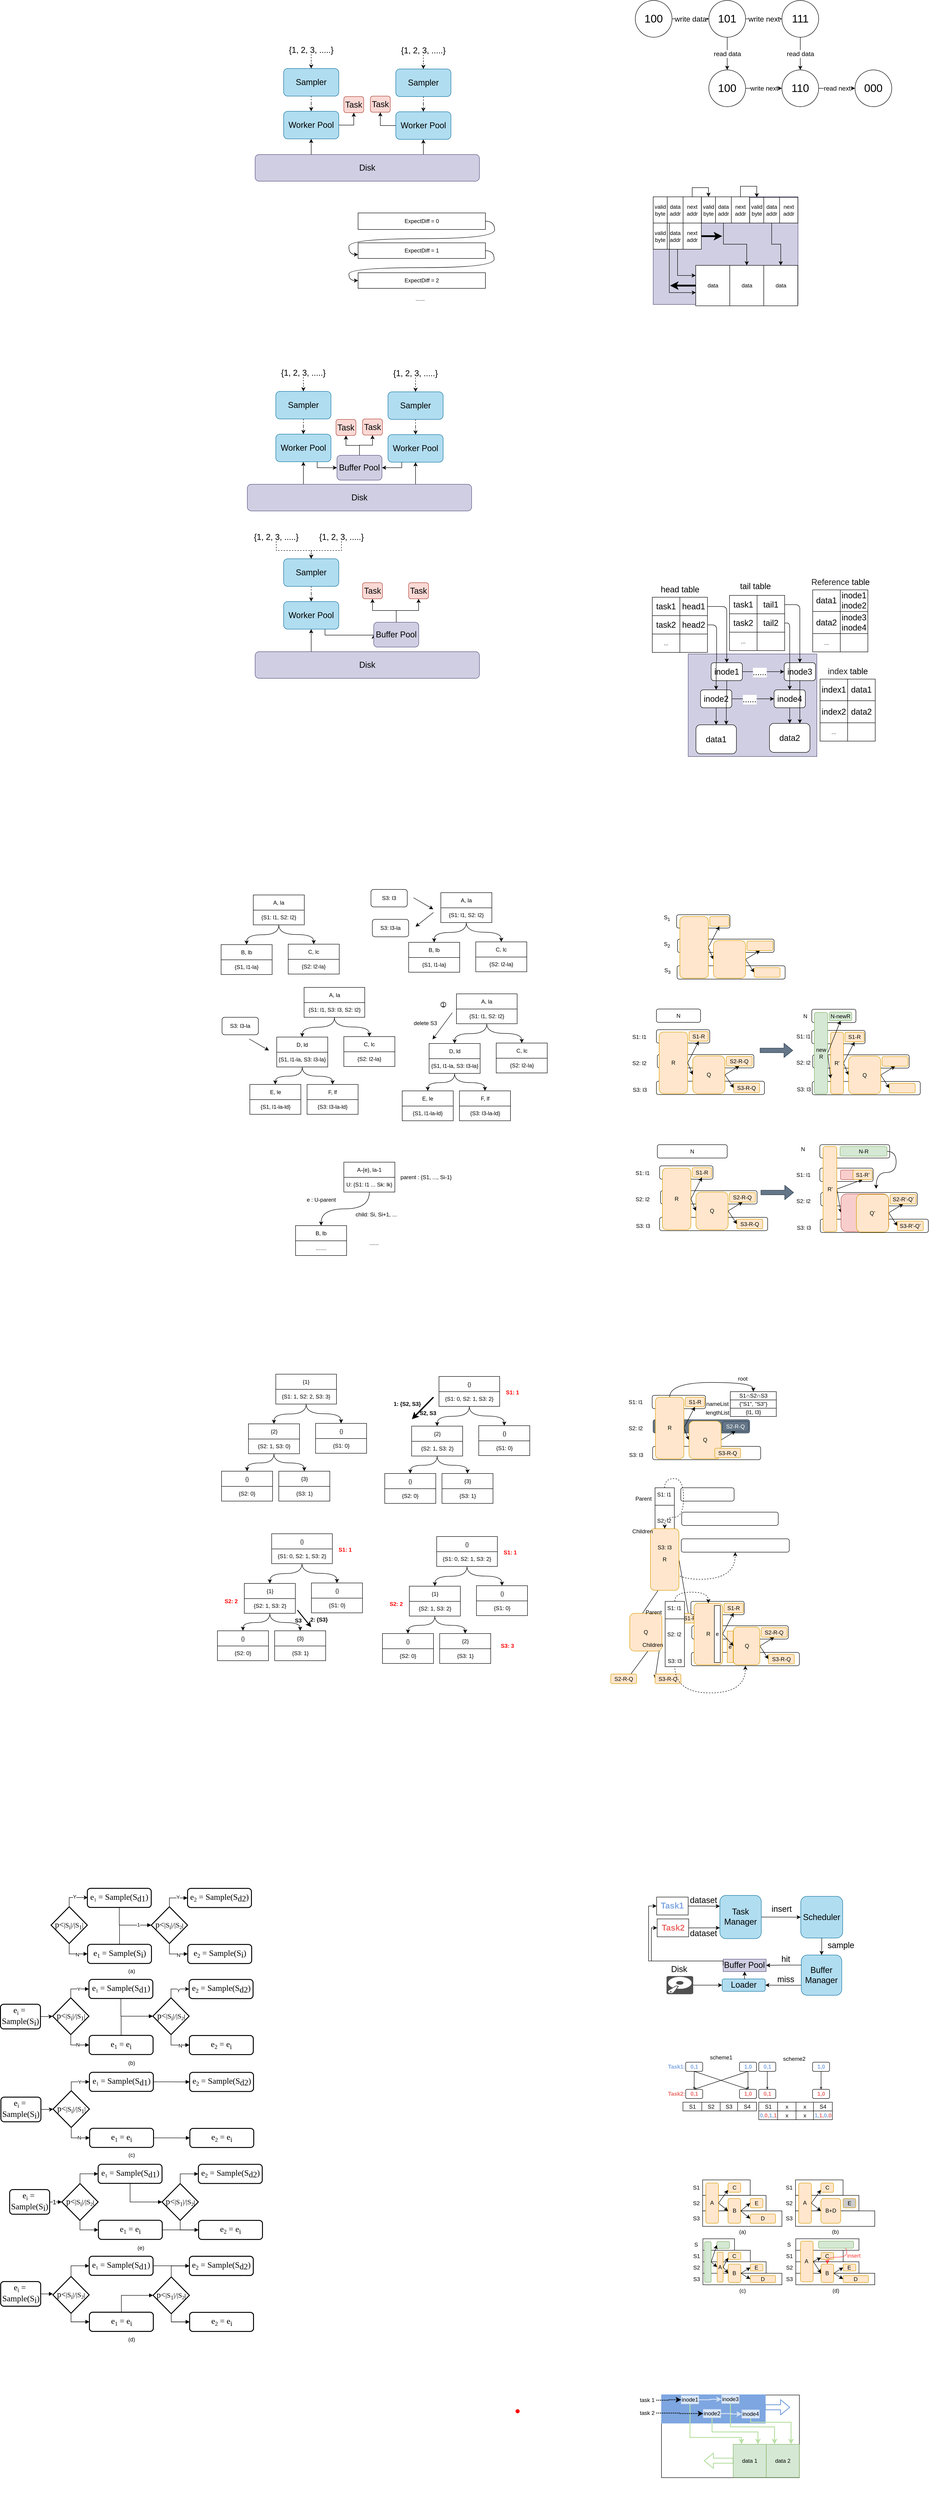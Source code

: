 <mxfile version="14.8.6" type="github">
  <diagram id="9_1sO07OhJ9FRKc1vzgv" name="Page-1">
    <mxGraphModel dx="2849" dy="654" grid="0" gridSize="10" guides="0" tooltips="1" connect="1" arrows="1" fold="1" page="1" pageScale="1" pageWidth="1700" pageHeight="1100" math="0" shadow="0">
      <root>
        <mxCell id="0" />
        <mxCell id="1" parent="0" />
        <mxCell id="gSqqrUoZxQMGFdQT7_8D-162" value="" style="rounded=1;whiteSpace=wrap;html=1;fillColor=#647687;strokeColor=#314354;fontColor=#ffffff;" parent="1" vertex="1">
          <mxGeometry x="109.79" y="3431" width="210" height="29" as="geometry" />
        </mxCell>
        <mxCell id="gSqqrUoZxQMGFdQT7_8D-131" value="" style="rounded=0;whiteSpace=wrap;html=1;" parent="1" vertex="1">
          <mxGeometry x="114" y="3579" width="42" height="39" as="geometry" />
        </mxCell>
        <mxCell id="gSqqrUoZxQMGFdQT7_8D-134" style="edgeStyle=orthogonalEdgeStyle;curved=1;rounded=0;orthogonalLoop=1;jettySize=auto;html=1;entryX=0.5;entryY=1;entryDx=0;entryDy=0;exitX=0.5;exitY=1;exitDx=0;exitDy=0;dashed=1;" parent="1" source="gSqqrUoZxQMGFdQT7_8D-113" target="gSqqrUoZxQMGFdQT7_8D-103" edge="1">
          <mxGeometry relative="1" as="geometry">
            <Array as="points">
              <mxPoint x="135" y="3778" />
              <mxPoint x="288" y="3778" />
            </Array>
          </mxGeometry>
        </mxCell>
        <mxCell id="gSqqrUoZxQMGFdQT7_8D-129" value="" style="rounded=0;whiteSpace=wrap;html=1;" parent="1" vertex="1">
          <mxGeometry x="114" y="3617" width="42" height="104" as="geometry" />
        </mxCell>
        <mxCell id="gSqqrUoZxQMGFdQT7_8D-69" value="" style="rounded=1;whiteSpace=wrap;html=1;" parent="1" vertex="1">
          <mxGeometry x="472.5" y="2884" width="116" height="29" as="geometry" />
        </mxCell>
        <mxCell id="gSqqrUoZxQMGFdQT7_8D-96" value="" style="rounded=1;whiteSpace=wrap;html=1;fillColor=#f8cecc;strokeColor=#b85450;" parent="1" vertex="1">
          <mxGeometry x="517.5" y="2888" width="68" height="21" as="geometry" />
        </mxCell>
        <mxCell id="e8S-48M1ZYX5b7IWwxHJ-12" value="" style="rounded=1;whiteSpace=wrap;html=1;" parent="1" vertex="1">
          <mxGeometry x="161" y="2333" width="116" height="29" as="geometry" />
        </mxCell>
        <mxCell id="UMwyM1W5Pn3s6P2YmB9g-111" value="" style="rounded=0;whiteSpace=wrap;html=1;fillColor=#d0cee2;strokeColor=#56517e;" parent="1" vertex="1">
          <mxGeometry x="110" y="772" width="315" height="234" as="geometry" />
        </mxCell>
        <mxCell id="2XTefIz1HCk_Dmgl4uMw-68" value="&lt;font size=&quot;3&quot;&gt;write data&lt;/font&gt;" style="edgeStyle=orthogonalEdgeStyle;rounded=0;orthogonalLoop=1;jettySize=auto;html=1;entryX=0;entryY=0.5;entryDx=0;entryDy=0;" parent="1" source="2XTefIz1HCk_Dmgl4uMw-62" target="2XTefIz1HCk_Dmgl4uMw-63" edge="1">
          <mxGeometry relative="1" as="geometry">
            <Array as="points">
              <mxPoint x="228" y="385" />
              <mxPoint x="228" y="385" />
            </Array>
          </mxGeometry>
        </mxCell>
        <mxCell id="2XTefIz1HCk_Dmgl4uMw-62" value="&lt;font style=&quot;font-size: 24px&quot;&gt;100&lt;/font&gt;" style="ellipse;whiteSpace=wrap;html=1;aspect=fixed;" parent="1" vertex="1">
          <mxGeometry x="71" y="345" width="80" height="80" as="geometry" />
        </mxCell>
        <mxCell id="2XTefIz1HCk_Dmgl4uMw-69" value="&lt;font size=&quot;3&quot;&gt;write next&lt;/font&gt;" style="edgeStyle=orthogonalEdgeStyle;rounded=0;orthogonalLoop=1;jettySize=auto;html=1;" parent="1" source="2XTefIz1HCk_Dmgl4uMw-63" target="2XTefIz1HCk_Dmgl4uMw-65" edge="1">
          <mxGeometry relative="1" as="geometry" />
        </mxCell>
        <mxCell id="2XTefIz1HCk_Dmgl4uMw-70" value="&lt;font style=&quot;font-size: 14px&quot;&gt;read data&lt;/font&gt;" style="edgeStyle=orthogonalEdgeStyle;rounded=0;orthogonalLoop=1;jettySize=auto;html=1;" parent="1" source="2XTefIz1HCk_Dmgl4uMw-63" target="2XTefIz1HCk_Dmgl4uMw-64" edge="1">
          <mxGeometry relative="1" as="geometry" />
        </mxCell>
        <mxCell id="2XTefIz1HCk_Dmgl4uMw-63" value="&lt;font style=&quot;font-size: 24px&quot;&gt;101&lt;/font&gt;" style="ellipse;whiteSpace=wrap;html=1;aspect=fixed;" parent="1" vertex="1">
          <mxGeometry x="231" y="345" width="80" height="80" as="geometry" />
        </mxCell>
        <mxCell id="2XTefIz1HCk_Dmgl4uMw-71" value="&lt;font style=&quot;font-size: 14px&quot;&gt;write next&lt;/font&gt;" style="edgeStyle=orthogonalEdgeStyle;rounded=0;orthogonalLoop=1;jettySize=auto;html=1;" parent="1" source="2XTefIz1HCk_Dmgl4uMw-64" target="2XTefIz1HCk_Dmgl4uMw-66" edge="1">
          <mxGeometry relative="1" as="geometry" />
        </mxCell>
        <mxCell id="2XTefIz1HCk_Dmgl4uMw-64" value="&lt;font style=&quot;font-size: 24px&quot;&gt;100&lt;/font&gt;" style="ellipse;whiteSpace=wrap;html=1;aspect=fixed;" parent="1" vertex="1">
          <mxGeometry x="231" y="496" width="80" height="80" as="geometry" />
        </mxCell>
        <mxCell id="2XTefIz1HCk_Dmgl4uMw-72" value="&lt;font style=&quot;font-size: 14px&quot;&gt;read data&lt;/font&gt;" style="edgeStyle=orthogonalEdgeStyle;rounded=0;orthogonalLoop=1;jettySize=auto;html=1;entryX=0.5;entryY=0;entryDx=0;entryDy=0;" parent="1" source="2XTefIz1HCk_Dmgl4uMw-65" target="2XTefIz1HCk_Dmgl4uMw-66" edge="1">
          <mxGeometry relative="1" as="geometry" />
        </mxCell>
        <mxCell id="2XTefIz1HCk_Dmgl4uMw-65" value="&lt;font style=&quot;font-size: 24px&quot;&gt;111&lt;/font&gt;" style="ellipse;whiteSpace=wrap;html=1;aspect=fixed;" parent="1" vertex="1">
          <mxGeometry x="390" y="345" width="80" height="80" as="geometry" />
        </mxCell>
        <mxCell id="2XTefIz1HCk_Dmgl4uMw-74" value="&lt;font style=&quot;font-size: 14px&quot;&gt;read next&lt;/font&gt;" style="edgeStyle=orthogonalEdgeStyle;rounded=0;orthogonalLoop=1;jettySize=auto;html=1;entryX=0;entryY=0.5;entryDx=0;entryDy=0;" parent="1" source="2XTefIz1HCk_Dmgl4uMw-66" target="2XTefIz1HCk_Dmgl4uMw-67" edge="1">
          <mxGeometry relative="1" as="geometry" />
        </mxCell>
        <mxCell id="2XTefIz1HCk_Dmgl4uMw-66" value="&lt;font style=&quot;font-size: 24px&quot;&gt;110&lt;/font&gt;" style="ellipse;whiteSpace=wrap;html=1;aspect=fixed;" parent="1" vertex="1">
          <mxGeometry x="390" y="496" width="80" height="80" as="geometry" />
        </mxCell>
        <mxCell id="2XTefIz1HCk_Dmgl4uMw-67" value="&lt;font style=&quot;font-size: 24px&quot;&gt;000&lt;/font&gt;" style="ellipse;whiteSpace=wrap;html=1;aspect=fixed;" parent="1" vertex="1">
          <mxGeometry x="549" y="496" width="80" height="80" as="geometry" />
        </mxCell>
        <mxCell id="UMwyM1W5Pn3s6P2YmB9g-53" value="" style="group;" parent="1" vertex="1" connectable="0">
          <mxGeometry x="110" y="772" width="425" height="260" as="geometry" />
        </mxCell>
        <mxCell id="UMwyM1W5Pn3s6P2YmB9g-77" value="" style="group;strokeWidth=2;shadow=0;" parent="UMwyM1W5Pn3s6P2YmB9g-53" vertex="1" connectable="0">
          <mxGeometry x="105" width="104.73" height="57" as="geometry" />
        </mxCell>
        <mxCell id="UMwyM1W5Pn3s6P2YmB9g-125" value="" style="group;" parent="UMwyM1W5Pn3s6P2YmB9g-77" vertex="1" connectable="0">
          <mxGeometry width="104.73" height="57" as="geometry" />
        </mxCell>
        <mxCell id="UMwyM1W5Pn3s6P2YmB9g-73" value="valid&lt;br&gt;byte" style="rounded=0;whiteSpace=wrap;html=1;" parent="UMwyM1W5Pn3s6P2YmB9g-125" vertex="1">
          <mxGeometry width="30.538" height="57" as="geometry" />
        </mxCell>
        <mxCell id="UMwyM1W5Pn3s6P2YmB9g-74" value="data&lt;br&gt;addr" style="rounded=0;whiteSpace=wrap;html=1;" parent="UMwyM1W5Pn3s6P2YmB9g-125" vertex="1">
          <mxGeometry x="30.54" width="34.46" height="57" as="geometry" />
        </mxCell>
        <mxCell id="UMwyM1W5Pn3s6P2YmB9g-75" value="next&lt;br&gt;addr" style="rounded=0;whiteSpace=wrap;html=1;" parent="UMwyM1W5Pn3s6P2YmB9g-125" vertex="1">
          <mxGeometry x="65" width="39.73" height="57" as="geometry" />
        </mxCell>
        <mxCell id="UMwyM1W5Pn3s6P2YmB9g-79" value="data" style="rounded=0;whiteSpace=wrap;html=1;" parent="UMwyM1W5Pn3s6P2YmB9g-53" vertex="1">
          <mxGeometry x="166.54" y="149" width="74" height="88" as="geometry" />
        </mxCell>
        <mxCell id="UMwyM1W5Pn3s6P2YmB9g-91" value="data" style="rounded=0;whiteSpace=wrap;html=1;" parent="UMwyM1W5Pn3s6P2YmB9g-53" vertex="1">
          <mxGeometry x="240.54" y="149" width="74" height="88" as="geometry" />
        </mxCell>
        <mxCell id="UMwyM1W5Pn3s6P2YmB9g-92" value="data" style="rounded=0;whiteSpace=wrap;html=1;" parent="UMwyM1W5Pn3s6P2YmB9g-53" vertex="1">
          <mxGeometry x="92.54" y="149" width="74" height="88" as="geometry" />
        </mxCell>
        <mxCell id="UMwyM1W5Pn3s6P2YmB9g-94" value="" style="group;" parent="UMwyM1W5Pn3s6P2YmB9g-53" vertex="1" connectable="0">
          <mxGeometry x="210" y="1" width="104.73" height="56" as="geometry" />
        </mxCell>
        <mxCell id="UMwyM1W5Pn3s6P2YmB9g-95" value="valid&lt;br&gt;byte" style="rounded=0;whiteSpace=wrap;html=1;" parent="UMwyM1W5Pn3s6P2YmB9g-94" vertex="1">
          <mxGeometry width="30.538" height="56" as="geometry" />
        </mxCell>
        <mxCell id="UMwyM1W5Pn3s6P2YmB9g-96" value="data&lt;br&gt;addr" style="rounded=0;whiteSpace=wrap;html=1;" parent="UMwyM1W5Pn3s6P2YmB9g-94" vertex="1">
          <mxGeometry x="30.54" width="34.46" height="56" as="geometry" />
        </mxCell>
        <mxCell id="UMwyM1W5Pn3s6P2YmB9g-97" value="next&lt;br&gt;addr" style="rounded=0;whiteSpace=wrap;html=1;" parent="UMwyM1W5Pn3s6P2YmB9g-94" vertex="1">
          <mxGeometry x="65.0" width="39.73" height="56" as="geometry" />
        </mxCell>
        <mxCell id="UMwyM1W5Pn3s6P2YmB9g-99" value="" style="group;" parent="UMwyM1W5Pn3s6P2YmB9g-53" vertex="1" connectable="0">
          <mxGeometry y="57" width="104.73" height="57" as="geometry" />
        </mxCell>
        <mxCell id="UMwyM1W5Pn3s6P2YmB9g-100" value="valid&lt;br&gt;byte" style="rounded=0;whiteSpace=wrap;html=1;" parent="UMwyM1W5Pn3s6P2YmB9g-99" vertex="1">
          <mxGeometry width="30.538" height="57" as="geometry" />
        </mxCell>
        <mxCell id="UMwyM1W5Pn3s6P2YmB9g-101" value="data&lt;br&gt;addr" style="rounded=0;whiteSpace=wrap;html=1;" parent="UMwyM1W5Pn3s6P2YmB9g-99" vertex="1">
          <mxGeometry x="30.54" width="34.46" height="57" as="geometry" />
        </mxCell>
        <mxCell id="UMwyM1W5Pn3s6P2YmB9g-102" value="next&lt;br&gt;addr" style="rounded=0;whiteSpace=wrap;html=1;" parent="UMwyM1W5Pn3s6P2YmB9g-99" vertex="1">
          <mxGeometry x="65" width="39.73" height="57" as="geometry" />
        </mxCell>
        <mxCell id="UMwyM1W5Pn3s6P2YmB9g-107" style="edgeStyle=orthogonalEdgeStyle;rounded=0;orthogonalLoop=1;jettySize=auto;html=1;" parent="UMwyM1W5Pn3s6P2YmB9g-53" source="UMwyM1W5Pn3s6P2YmB9g-96" target="UMwyM1W5Pn3s6P2YmB9g-91" edge="1">
          <mxGeometry relative="1" as="geometry" />
        </mxCell>
        <mxCell id="UMwyM1W5Pn3s6P2YmB9g-108" style="edgeStyle=orthogonalEdgeStyle;rounded=0;orthogonalLoop=1;jettySize=auto;html=1;exitX=0.5;exitY=1;exitDx=0;exitDy=0;" parent="UMwyM1W5Pn3s6P2YmB9g-53" source="UMwyM1W5Pn3s6P2YmB9g-74" target="UMwyM1W5Pn3s6P2YmB9g-79" edge="1">
          <mxGeometry relative="1" as="geometry" />
        </mxCell>
        <mxCell id="UMwyM1W5Pn3s6P2YmB9g-119" style="edgeStyle=orthogonalEdgeStyle;rounded=0;orthogonalLoop=1;jettySize=auto;html=1;entryX=0.5;entryY=0;entryDx=0;entryDy=0;" parent="UMwyM1W5Pn3s6P2YmB9g-53" source="UMwyM1W5Pn3s6P2YmB9g-57" target="UMwyM1W5Pn3s6P2YmB9g-73" edge="1">
          <mxGeometry relative="1" as="geometry">
            <Array as="points">
              <mxPoint x="85" y="-20" />
              <mxPoint x="120" y="-20" />
            </Array>
          </mxGeometry>
        </mxCell>
        <mxCell id="UMwyM1W5Pn3s6P2YmB9g-120" style="edgeStyle=orthogonalEdgeStyle;rounded=0;orthogonalLoop=1;jettySize=auto;html=1;entryX=0.5;entryY=0;entryDx=0;entryDy=0;" parent="UMwyM1W5Pn3s6P2YmB9g-53" source="UMwyM1W5Pn3s6P2YmB9g-75" target="UMwyM1W5Pn3s6P2YmB9g-95" edge="1">
          <mxGeometry relative="1" as="geometry">
            <Array as="points">
              <mxPoint x="190" y="-23" />
              <mxPoint x="225" y="-23" />
            </Array>
          </mxGeometry>
        </mxCell>
        <mxCell id="UMwyM1W5Pn3s6P2YmB9g-54" value="" style="group;strokeWidth=3;" parent="UMwyM1W5Pn3s6P2YmB9g-53" vertex="1" connectable="0">
          <mxGeometry width="142" height="57" as="geometry" />
        </mxCell>
        <mxCell id="UMwyM1W5Pn3s6P2YmB9g-55" value="valid&lt;br&gt;byte" style="rounded=0;whiteSpace=wrap;html=1;" parent="UMwyM1W5Pn3s6P2YmB9g-54" vertex="1">
          <mxGeometry width="30.538" height="57" as="geometry" />
        </mxCell>
        <mxCell id="UMwyM1W5Pn3s6P2YmB9g-56" value="data&lt;br&gt;addr" style="rounded=0;whiteSpace=wrap;html=1;" parent="UMwyM1W5Pn3s6P2YmB9g-54" vertex="1">
          <mxGeometry x="30.54" width="34.46" height="57" as="geometry" />
        </mxCell>
        <mxCell id="UMwyM1W5Pn3s6P2YmB9g-57" value="next&lt;br&gt;addr" style="rounded=0;whiteSpace=wrap;html=1;" parent="UMwyM1W5Pn3s6P2YmB9g-54" vertex="1">
          <mxGeometry x="65" width="39.73" height="57" as="geometry" />
        </mxCell>
        <mxCell id="UMwyM1W5Pn3s6P2YmB9g-123" style="edgeStyle=orthogonalEdgeStyle;rounded=0;orthogonalLoop=1;jettySize=auto;html=1;entryX=0;entryY=0.25;entryDx=0;entryDy=0;" parent="UMwyM1W5Pn3s6P2YmB9g-53" source="UMwyM1W5Pn3s6P2YmB9g-101" target="UMwyM1W5Pn3s6P2YmB9g-92" edge="1">
          <mxGeometry relative="1" as="geometry">
            <Array as="points">
              <mxPoint x="53" y="171" />
            </Array>
          </mxGeometry>
        </mxCell>
        <mxCell id="geJMSuZulplkEZxOENzH-82" style="edgeStyle=orthogonalEdgeStyle;rounded=0;orthogonalLoop=1;jettySize=auto;html=1;exitX=0.5;exitY=0;exitDx=0;exitDy=0;entryX=0.004;entryY=0.673;entryDx=0;entryDy=0;entryPerimeter=0;strokeWidth=1;" parent="UMwyM1W5Pn3s6P2YmB9g-53" source="UMwyM1W5Pn3s6P2YmB9g-101" target="UMwyM1W5Pn3s6P2YmB9g-92" edge="1">
          <mxGeometry relative="1" as="geometry">
            <Array as="points">
              <mxPoint x="35" y="57" />
              <mxPoint x="35" y="208" />
            </Array>
          </mxGeometry>
        </mxCell>
        <mxCell id="9mrKONVWilzOIA2vpgeo-22" style="edgeStyle=orthogonalEdgeStyle;rounded=0;orthogonalLoop=1;jettySize=auto;html=1;exitX=0.25;exitY=0;exitDx=0;exitDy=0;entryX=0.5;entryY=1;entryDx=0;entryDy=0;" parent="1" source="geJMSuZulplkEZxOENzH-1" target="9mrKONVWilzOIA2vpgeo-6" edge="1">
          <mxGeometry relative="1" as="geometry" />
        </mxCell>
        <mxCell id="9mrKONVWilzOIA2vpgeo-24" style="edgeStyle=orthogonalEdgeStyle;rounded=0;orthogonalLoop=1;jettySize=auto;html=1;exitX=0.75;exitY=0;exitDx=0;exitDy=0;entryX=0.5;entryY=1;entryDx=0;entryDy=0;" parent="1" source="geJMSuZulplkEZxOENzH-1" target="9mrKONVWilzOIA2vpgeo-19" edge="1">
          <mxGeometry relative="1" as="geometry" />
        </mxCell>
        <mxCell id="geJMSuZulplkEZxOENzH-1" value="&lt;font style=&quot;font-size: 18px&quot;&gt;Disk&lt;/font&gt;" style="rounded=1;whiteSpace=wrap;html=1;fillColor=#d0cee2;strokeColor=#56517e;" parent="1" vertex="1">
          <mxGeometry x="-756" y="680" width="488" height="58" as="geometry" />
        </mxCell>
        <mxCell id="9mrKONVWilzOIA2vpgeo-7" style="edgeStyle=orthogonalEdgeStyle;rounded=0;orthogonalLoop=1;jettySize=auto;html=1;entryX=0.5;entryY=0;entryDx=0;entryDy=0;dashed=1;" parent="1" source="geJMSuZulplkEZxOENzH-3" target="9mrKONVWilzOIA2vpgeo-6" edge="1">
          <mxGeometry relative="1" as="geometry" />
        </mxCell>
        <mxCell id="geJMSuZulplkEZxOENzH-3" value="&lt;font style=&quot;font-size: 18px&quot;&gt;Sampler&lt;/font&gt;" style="rounded=1;whiteSpace=wrap;html=1;fillColor=#b1ddf0;strokeColor=#10739e;" parent="1" vertex="1">
          <mxGeometry x="-694" y="493" width="120" height="60" as="geometry" />
        </mxCell>
        <mxCell id="geJMSuZulplkEZxOENzH-5" style="edgeStyle=orthogonalEdgeStyle;rounded=0;orthogonalLoop=1;jettySize=auto;html=1;dashed=1;" parent="1" source="geJMSuZulplkEZxOENzH-4" target="geJMSuZulplkEZxOENzH-3" edge="1">
          <mxGeometry relative="1" as="geometry" />
        </mxCell>
        <mxCell id="geJMSuZulplkEZxOENzH-4" value="&lt;font style=&quot;font-size: 18px&quot;&gt;{1, 2, 3, .....}&lt;/font&gt;" style="text;html=1;strokeColor=none;fillColor=none;align=center;verticalAlign=middle;whiteSpace=wrap;rounded=0;" parent="1" vertex="1">
          <mxGeometry x="-697" y="443" width="126" height="19" as="geometry" />
        </mxCell>
        <mxCell id="geJMSuZulplkEZxOENzH-81" style="edgeStyle=orthogonalEdgeStyle;rounded=0;orthogonalLoop=1;jettySize=auto;html=1;strokeWidth=4;" parent="1" source="UMwyM1W5Pn3s6P2YmB9g-102" edge="1">
          <mxGeometry relative="1" as="geometry">
            <mxPoint x="260.207" y="857.5" as="targetPoint" />
          </mxGeometry>
        </mxCell>
        <mxCell id="geJMSuZulplkEZxOENzH-83" style="edgeStyle=orthogonalEdgeStyle;rounded=0;orthogonalLoop=1;jettySize=auto;html=1;strokeWidth=4;" parent="1" source="UMwyM1W5Pn3s6P2YmB9g-92" edge="1">
          <mxGeometry relative="1" as="geometry">
            <mxPoint x="146.552" y="965" as="targetPoint" />
          </mxGeometry>
        </mxCell>
        <mxCell id="9mrKONVWilzOIA2vpgeo-59" style="edgeStyle=orthogonalEdgeStyle;rounded=0;orthogonalLoop=1;jettySize=auto;html=1;entryX=0.5;entryY=1;entryDx=0;entryDy=0;" parent="1" source="9mrKONVWilzOIA2vpgeo-6" target="9mrKONVWilzOIA2vpgeo-10" edge="1">
          <mxGeometry relative="1" as="geometry" />
        </mxCell>
        <mxCell id="9mrKONVWilzOIA2vpgeo-6" value="&lt;font style=&quot;font-size: 18px&quot;&gt;Worker Pool&lt;/font&gt;" style="rounded=1;whiteSpace=wrap;html=1;fillColor=#b1ddf0;strokeColor=#10739e;" parent="1" vertex="1">
          <mxGeometry x="-694" y="586" width="120" height="60" as="geometry" />
        </mxCell>
        <mxCell id="9mrKONVWilzOIA2vpgeo-10" value="&lt;font style=&quot;font-size: 18px&quot;&gt;Task&lt;/font&gt;" style="rounded=1;whiteSpace=wrap;html=1;fillColor=#fad9d5;strokeColor=#ae4132;" parent="1" vertex="1">
          <mxGeometry x="-563" y="554" width="43.25" height="35" as="geometry" />
        </mxCell>
        <mxCell id="9mrKONVWilzOIA2vpgeo-14" style="edgeStyle=orthogonalEdgeStyle;rounded=0;orthogonalLoop=1;jettySize=auto;html=1;entryX=0.5;entryY=0;entryDx=0;entryDy=0;dashed=1;" parent="1" source="9mrKONVWilzOIA2vpgeo-15" target="9mrKONVWilzOIA2vpgeo-19" edge="1">
          <mxGeometry relative="1" as="geometry" />
        </mxCell>
        <mxCell id="9mrKONVWilzOIA2vpgeo-15" value="&lt;font style=&quot;font-size: 18px&quot;&gt;Sampler&lt;/font&gt;" style="rounded=1;whiteSpace=wrap;html=1;fillColor=#b1ddf0;strokeColor=#10739e;" parent="1" vertex="1">
          <mxGeometry x="-450" y="494" width="120" height="60" as="geometry" />
        </mxCell>
        <mxCell id="9mrKONVWilzOIA2vpgeo-16" style="edgeStyle=orthogonalEdgeStyle;rounded=0;orthogonalLoop=1;jettySize=auto;html=1;dashed=1;" parent="1" source="9mrKONVWilzOIA2vpgeo-17" target="9mrKONVWilzOIA2vpgeo-15" edge="1">
          <mxGeometry relative="1" as="geometry" />
        </mxCell>
        <mxCell id="9mrKONVWilzOIA2vpgeo-17" value="&lt;font style=&quot;font-size: 18px&quot;&gt;{1, 2, 3, .....}&lt;/font&gt;" style="text;html=1;strokeColor=none;fillColor=none;align=center;verticalAlign=middle;whiteSpace=wrap;rounded=0;" parent="1" vertex="1">
          <mxGeometry x="-453" y="444" width="126" height="19" as="geometry" />
        </mxCell>
        <mxCell id="9mrKONVWilzOIA2vpgeo-86" style="edgeStyle=orthogonalEdgeStyle;rounded=0;orthogonalLoop=1;jettySize=auto;html=1;entryX=0.5;entryY=1;entryDx=0;entryDy=0;" parent="1" source="9mrKONVWilzOIA2vpgeo-19" target="9mrKONVWilzOIA2vpgeo-85" edge="1">
          <mxGeometry relative="1" as="geometry" />
        </mxCell>
        <mxCell id="9mrKONVWilzOIA2vpgeo-19" value="&lt;font style=&quot;font-size: 18px&quot;&gt;Worker Pool&lt;/font&gt;" style="rounded=1;whiteSpace=wrap;html=1;fillColor=#b1ddf0;strokeColor=#10739e;" parent="1" vertex="1">
          <mxGeometry x="-450" y="587" width="120" height="60" as="geometry" />
        </mxCell>
        <mxCell id="9mrKONVWilzOIA2vpgeo-85" value="&lt;font style=&quot;font-size: 18px&quot;&gt;Task&lt;/font&gt;" style="rounded=1;whiteSpace=wrap;html=1;fillColor=#fad9d5;strokeColor=#ae4132;" parent="1" vertex="1">
          <mxGeometry x="-505.25" y="553" width="43.25" height="35" as="geometry" />
        </mxCell>
        <mxCell id="9mrKONVWilzOIA2vpgeo-104" style="edgeStyle=orthogonalEdgeStyle;rounded=0;orthogonalLoop=1;jettySize=auto;html=1;exitX=0.25;exitY=0;exitDx=0;exitDy=0;entryX=0.5;entryY=1;entryDx=0;entryDy=0;" parent="1" source="9mrKONVWilzOIA2vpgeo-106" target="9mrKONVWilzOIA2vpgeo-112" edge="1">
          <mxGeometry relative="1" as="geometry" />
        </mxCell>
        <mxCell id="9mrKONVWilzOIA2vpgeo-105" style="edgeStyle=orthogonalEdgeStyle;rounded=0;orthogonalLoop=1;jettySize=auto;html=1;exitX=0.75;exitY=0;exitDx=0;exitDy=0;entryX=0.5;entryY=1;entryDx=0;entryDy=0;" parent="1" source="9mrKONVWilzOIA2vpgeo-106" target="9mrKONVWilzOIA2vpgeo-119" edge="1">
          <mxGeometry relative="1" as="geometry" />
        </mxCell>
        <mxCell id="9mrKONVWilzOIA2vpgeo-106" value="&lt;font style=&quot;font-size: 18px&quot;&gt;Disk&lt;/font&gt;" style="rounded=1;whiteSpace=wrap;html=1;fillColor=#d0cee2;strokeColor=#56517e;" parent="1" vertex="1">
          <mxGeometry x="-773" y="1397" width="488" height="58" as="geometry" />
        </mxCell>
        <mxCell id="9mrKONVWilzOIA2vpgeo-107" style="edgeStyle=orthogonalEdgeStyle;rounded=0;orthogonalLoop=1;jettySize=auto;html=1;entryX=0.5;entryY=0;entryDx=0;entryDy=0;dashed=1;" parent="1" source="9mrKONVWilzOIA2vpgeo-108" target="9mrKONVWilzOIA2vpgeo-112" edge="1">
          <mxGeometry relative="1" as="geometry" />
        </mxCell>
        <mxCell id="9mrKONVWilzOIA2vpgeo-108" value="&lt;font style=&quot;font-size: 18px&quot;&gt;Sampler&lt;/font&gt;" style="rounded=1;whiteSpace=wrap;html=1;fillColor=#b1ddf0;strokeColor=#10739e;" parent="1" vertex="1">
          <mxGeometry x="-711" y="1195" width="120" height="60" as="geometry" />
        </mxCell>
        <mxCell id="9mrKONVWilzOIA2vpgeo-109" style="edgeStyle=orthogonalEdgeStyle;rounded=0;orthogonalLoop=1;jettySize=auto;html=1;dashed=1;" parent="1" source="9mrKONVWilzOIA2vpgeo-110" target="9mrKONVWilzOIA2vpgeo-108" edge="1">
          <mxGeometry relative="1" as="geometry" />
        </mxCell>
        <mxCell id="9mrKONVWilzOIA2vpgeo-110" value="&lt;font style=&quot;font-size: 18px&quot;&gt;{1, 2, 3, .....}&lt;/font&gt;" style="text;html=1;strokeColor=none;fillColor=none;align=center;verticalAlign=middle;whiteSpace=wrap;rounded=0;" parent="1" vertex="1">
          <mxGeometry x="-714" y="1145" width="126" height="19" as="geometry" />
        </mxCell>
        <mxCell id="9mrKONVWilzOIA2vpgeo-125" style="edgeStyle=orthogonalEdgeStyle;rounded=0;orthogonalLoop=1;jettySize=auto;html=1;exitX=0.75;exitY=1;exitDx=0;exitDy=0;entryX=0;entryY=0.5;entryDx=0;entryDy=0;" parent="1" source="9mrKONVWilzOIA2vpgeo-112" target="9mrKONVWilzOIA2vpgeo-121" edge="1">
          <mxGeometry relative="1" as="geometry">
            <Array as="points">
              <mxPoint x="-621" y="1361" />
            </Array>
          </mxGeometry>
        </mxCell>
        <mxCell id="9mrKONVWilzOIA2vpgeo-112" value="&lt;font style=&quot;font-size: 18px&quot;&gt;Worker Pool&lt;/font&gt;" style="rounded=1;whiteSpace=wrap;html=1;fillColor=#b1ddf0;strokeColor=#10739e;" parent="1" vertex="1">
          <mxGeometry x="-711" y="1288" width="120" height="60" as="geometry" />
        </mxCell>
        <mxCell id="9mrKONVWilzOIA2vpgeo-113" value="&lt;font style=&quot;font-size: 18px&quot;&gt;Task&lt;/font&gt;" style="rounded=1;whiteSpace=wrap;html=1;fillColor=#fad9d5;strokeColor=#ae4132;" parent="1" vertex="1">
          <mxGeometry x="-580" y="1256" width="43.25" height="35" as="geometry" />
        </mxCell>
        <mxCell id="9mrKONVWilzOIA2vpgeo-114" style="edgeStyle=orthogonalEdgeStyle;rounded=0;orthogonalLoop=1;jettySize=auto;html=1;entryX=0.5;entryY=0;entryDx=0;entryDy=0;dashed=1;" parent="1" source="9mrKONVWilzOIA2vpgeo-115" target="9mrKONVWilzOIA2vpgeo-119" edge="1">
          <mxGeometry relative="1" as="geometry" />
        </mxCell>
        <mxCell id="9mrKONVWilzOIA2vpgeo-115" value="&lt;font style=&quot;font-size: 18px&quot;&gt;Sampler&lt;/font&gt;" style="rounded=1;whiteSpace=wrap;html=1;fillColor=#b1ddf0;strokeColor=#10739e;" parent="1" vertex="1">
          <mxGeometry x="-467" y="1196" width="120" height="60" as="geometry" />
        </mxCell>
        <mxCell id="9mrKONVWilzOIA2vpgeo-116" style="edgeStyle=orthogonalEdgeStyle;rounded=0;orthogonalLoop=1;jettySize=auto;html=1;dashed=1;" parent="1" source="9mrKONVWilzOIA2vpgeo-117" target="9mrKONVWilzOIA2vpgeo-115" edge="1">
          <mxGeometry relative="1" as="geometry" />
        </mxCell>
        <mxCell id="9mrKONVWilzOIA2vpgeo-117" value="&lt;font style=&quot;font-size: 18px&quot;&gt;{1, 2, 3, .....}&lt;/font&gt;" style="text;html=1;strokeColor=none;fillColor=none;align=center;verticalAlign=middle;whiteSpace=wrap;rounded=0;" parent="1" vertex="1">
          <mxGeometry x="-470" y="1146" width="126" height="19" as="geometry" />
        </mxCell>
        <mxCell id="9mrKONVWilzOIA2vpgeo-126" style="edgeStyle=orthogonalEdgeStyle;rounded=0;orthogonalLoop=1;jettySize=auto;html=1;exitX=0.25;exitY=1;exitDx=0;exitDy=0;entryX=1;entryY=0.5;entryDx=0;entryDy=0;" parent="1" source="9mrKONVWilzOIA2vpgeo-119" target="9mrKONVWilzOIA2vpgeo-121" edge="1">
          <mxGeometry relative="1" as="geometry">
            <Array as="points">
              <mxPoint x="-437" y="1361" />
            </Array>
          </mxGeometry>
        </mxCell>
        <mxCell id="9mrKONVWilzOIA2vpgeo-119" value="&lt;font style=&quot;font-size: 18px&quot;&gt;Worker Pool&lt;/font&gt;" style="rounded=1;whiteSpace=wrap;html=1;fillColor=#b1ddf0;strokeColor=#10739e;" parent="1" vertex="1">
          <mxGeometry x="-467" y="1289" width="120" height="60" as="geometry" />
        </mxCell>
        <mxCell id="9mrKONVWilzOIA2vpgeo-120" value="&lt;font style=&quot;font-size: 18px&quot;&gt;Task&lt;/font&gt;" style="rounded=1;whiteSpace=wrap;html=1;fillColor=#fad9d5;strokeColor=#ae4132;" parent="1" vertex="1">
          <mxGeometry x="-522.25" y="1255" width="43.25" height="35" as="geometry" />
        </mxCell>
        <mxCell id="9mrKONVWilzOIA2vpgeo-122" style="edgeStyle=orthogonalEdgeStyle;rounded=0;orthogonalLoop=1;jettySize=auto;html=1;entryX=0.5;entryY=1;entryDx=0;entryDy=0;" parent="1" source="9mrKONVWilzOIA2vpgeo-121" target="9mrKONVWilzOIA2vpgeo-113" edge="1">
          <mxGeometry relative="1" as="geometry" />
        </mxCell>
        <mxCell id="9mrKONVWilzOIA2vpgeo-123" style="edgeStyle=orthogonalEdgeStyle;rounded=0;orthogonalLoop=1;jettySize=auto;html=1;entryX=0.5;entryY=1;entryDx=0;entryDy=0;" parent="1" source="9mrKONVWilzOIA2vpgeo-121" target="9mrKONVWilzOIA2vpgeo-120" edge="1">
          <mxGeometry relative="1" as="geometry" />
        </mxCell>
        <mxCell id="9mrKONVWilzOIA2vpgeo-121" value="&lt;font style=&quot;font-size: 18px&quot;&gt;Buffer Pool&lt;/font&gt;" style="rounded=1;whiteSpace=wrap;html=1;fillColor=#d0cee2;strokeColor=#56517e;" parent="1" vertex="1">
          <mxGeometry x="-578" y="1334" width="98" height="54" as="geometry" />
        </mxCell>
        <mxCell id="9mrKONVWilzOIA2vpgeo-127" style="edgeStyle=orthogonalEdgeStyle;rounded=0;orthogonalLoop=1;jettySize=auto;html=1;exitX=0.25;exitY=0;exitDx=0;exitDy=0;entryX=0.5;entryY=1;entryDx=0;entryDy=0;" parent="1" source="9mrKONVWilzOIA2vpgeo-129" target="9mrKONVWilzOIA2vpgeo-135" edge="1">
          <mxGeometry relative="1" as="geometry" />
        </mxCell>
        <mxCell id="9mrKONVWilzOIA2vpgeo-129" value="&lt;font style=&quot;font-size: 18px&quot;&gt;Disk&lt;/font&gt;" style="rounded=1;whiteSpace=wrap;html=1;fillColor=#d0cee2;strokeColor=#56517e;" parent="1" vertex="1">
          <mxGeometry x="-756" y="1761" width="488" height="58" as="geometry" />
        </mxCell>
        <mxCell id="9mrKONVWilzOIA2vpgeo-130" style="edgeStyle=orthogonalEdgeStyle;rounded=0;orthogonalLoop=1;jettySize=auto;html=1;entryX=0.5;entryY=0;entryDx=0;entryDy=0;dashed=1;" parent="1" source="9mrKONVWilzOIA2vpgeo-131" target="9mrKONVWilzOIA2vpgeo-135" edge="1">
          <mxGeometry relative="1" as="geometry" />
        </mxCell>
        <mxCell id="9mrKONVWilzOIA2vpgeo-131" value="&lt;font style=&quot;font-size: 18px&quot;&gt;Sampler&lt;/font&gt;" style="rounded=1;whiteSpace=wrap;html=1;fillColor=#b1ddf0;strokeColor=#10739e;" parent="1" vertex="1">
          <mxGeometry x="-694" y="1559" width="120" height="60" as="geometry" />
        </mxCell>
        <mxCell id="9mrKONVWilzOIA2vpgeo-132" style="edgeStyle=orthogonalEdgeStyle;rounded=0;orthogonalLoop=1;jettySize=auto;html=1;dashed=1;" parent="1" source="9mrKONVWilzOIA2vpgeo-133" target="9mrKONVWilzOIA2vpgeo-131" edge="1">
          <mxGeometry relative="1" as="geometry" />
        </mxCell>
        <mxCell id="9mrKONVWilzOIA2vpgeo-133" value="&lt;font style=&quot;font-size: 18px&quot;&gt;{1, 2, 3, .....}&lt;/font&gt;" style="text;html=1;strokeColor=none;fillColor=none;align=center;verticalAlign=middle;whiteSpace=wrap;rounded=0;" parent="1" vertex="1">
          <mxGeometry x="-773" y="1502" width="126" height="19" as="geometry" />
        </mxCell>
        <mxCell id="9mrKONVWilzOIA2vpgeo-134" style="edgeStyle=orthogonalEdgeStyle;rounded=0;orthogonalLoop=1;jettySize=auto;html=1;exitX=0.75;exitY=1;exitDx=0;exitDy=0;entryX=0;entryY=0.5;entryDx=0;entryDy=0;" parent="1" source="9mrKONVWilzOIA2vpgeo-135" target="9mrKONVWilzOIA2vpgeo-146" edge="1">
          <mxGeometry relative="1" as="geometry">
            <Array as="points">
              <mxPoint x="-604" y="1725" />
            </Array>
          </mxGeometry>
        </mxCell>
        <mxCell id="9mrKONVWilzOIA2vpgeo-135" value="&lt;font style=&quot;font-size: 18px&quot;&gt;Worker Pool&lt;/font&gt;" style="rounded=1;whiteSpace=wrap;html=1;fillColor=#b1ddf0;strokeColor=#10739e;" parent="1" vertex="1">
          <mxGeometry x="-694" y="1652" width="120" height="60" as="geometry" />
        </mxCell>
        <mxCell id="9mrKONVWilzOIA2vpgeo-136" value="&lt;font style=&quot;font-size: 18px&quot;&gt;Task&lt;/font&gt;" style="rounded=1;whiteSpace=wrap;html=1;fillColor=#fad9d5;strokeColor=#ae4132;" parent="1" vertex="1">
          <mxGeometry x="-522.25" y="1611" width="43.25" height="35" as="geometry" />
        </mxCell>
        <mxCell id="9mrKONVWilzOIA2vpgeo-139" style="edgeStyle=orthogonalEdgeStyle;rounded=0;orthogonalLoop=1;jettySize=auto;html=1;dashed=1;entryX=0.5;entryY=0;entryDx=0;entryDy=0;" parent="1" source="9mrKONVWilzOIA2vpgeo-140" target="9mrKONVWilzOIA2vpgeo-131" edge="1">
          <mxGeometry relative="1" as="geometry">
            <mxPoint x="-390" y="1560" as="targetPoint" />
          </mxGeometry>
        </mxCell>
        <mxCell id="9mrKONVWilzOIA2vpgeo-140" value="&lt;font style=&quot;font-size: 18px&quot;&gt;{1, 2, 3, .....}&lt;/font&gt;" style="text;html=1;strokeColor=none;fillColor=none;align=center;verticalAlign=middle;whiteSpace=wrap;rounded=0;" parent="1" vertex="1">
          <mxGeometry x="-631.25" y="1502" width="126" height="19" as="geometry" />
        </mxCell>
        <mxCell id="9mrKONVWilzOIA2vpgeo-143" value="&lt;font style=&quot;font-size: 18px&quot;&gt;Task&lt;/font&gt;" style="rounded=1;whiteSpace=wrap;html=1;fillColor=#fad9d5;strokeColor=#ae4132;" parent="1" vertex="1">
          <mxGeometry x="-422" y="1611" width="43.25" height="35" as="geometry" />
        </mxCell>
        <mxCell id="9mrKONVWilzOIA2vpgeo-144" style="edgeStyle=orthogonalEdgeStyle;rounded=0;orthogonalLoop=1;jettySize=auto;html=1;entryX=0.5;entryY=1;entryDx=0;entryDy=0;" parent="1" source="9mrKONVWilzOIA2vpgeo-146" target="9mrKONVWilzOIA2vpgeo-136" edge="1">
          <mxGeometry relative="1" as="geometry" />
        </mxCell>
        <mxCell id="9mrKONVWilzOIA2vpgeo-145" style="edgeStyle=orthogonalEdgeStyle;rounded=0;orthogonalLoop=1;jettySize=auto;html=1;entryX=0.5;entryY=1;entryDx=0;entryDy=0;" parent="1" source="9mrKONVWilzOIA2vpgeo-146" target="9mrKONVWilzOIA2vpgeo-143" edge="1">
          <mxGeometry relative="1" as="geometry" />
        </mxCell>
        <mxCell id="9mrKONVWilzOIA2vpgeo-146" value="&lt;font style=&quot;font-size: 18px&quot;&gt;Buffer Pool&lt;/font&gt;" style="rounded=1;whiteSpace=wrap;html=1;fillColor=#d0cee2;strokeColor=#56517e;" parent="1" vertex="1">
          <mxGeometry x="-498" y="1697" width="98" height="54" as="geometry" />
        </mxCell>
        <mxCell id="9mrKONVWilzOIA2vpgeo-150" value="" style="group;" parent="1" vertex="1" connectable="0">
          <mxGeometry x="-760" y="2290" width="111" height="65" as="geometry" />
        </mxCell>
        <mxCell id="9mrKONVWilzOIA2vpgeo-148" value="A" style="rounded=0;whiteSpace=wrap;html=1;" parent="9mrKONVWilzOIA2vpgeo-150" vertex="1">
          <mxGeometry width="111" height="33" as="geometry" />
        </mxCell>
        <mxCell id="9mrKONVWilzOIA2vpgeo-149" value="{S1: l1, S2: l2}" style="rounded=0;whiteSpace=wrap;html=1;" parent="9mrKONVWilzOIA2vpgeo-150" vertex="1">
          <mxGeometry y="33" width="111" height="32" as="geometry" />
        </mxCell>
        <mxCell id="9mrKONVWilzOIA2vpgeo-151" value="" style="group;" parent="1" vertex="1" connectable="0">
          <mxGeometry x="-760" y="2290" width="111" height="65" as="geometry" />
        </mxCell>
        <mxCell id="9mrKONVWilzOIA2vpgeo-152" value="A, la" style="rounded=0;whiteSpace=wrap;html=1;" parent="9mrKONVWilzOIA2vpgeo-151" vertex="1">
          <mxGeometry width="111" height="33" as="geometry" />
        </mxCell>
        <mxCell id="9mrKONVWilzOIA2vpgeo-153" value="{S1: l1, S2: l2}" style="rounded=0;whiteSpace=wrap;html=1;" parent="9mrKONVWilzOIA2vpgeo-151" vertex="1">
          <mxGeometry y="33" width="111" height="32" as="geometry" />
        </mxCell>
        <mxCell id="9mrKONVWilzOIA2vpgeo-154" value="" style="group;" parent="1" vertex="1" connectable="0">
          <mxGeometry x="-830" y="2398" width="111" height="65" as="geometry" />
        </mxCell>
        <mxCell id="9mrKONVWilzOIA2vpgeo-155" value="B, lb" style="rounded=0;whiteSpace=wrap;html=1;" parent="9mrKONVWilzOIA2vpgeo-154" vertex="1">
          <mxGeometry width="111" height="33" as="geometry" />
        </mxCell>
        <mxCell id="9mrKONVWilzOIA2vpgeo-156" value="{S1, l1-la}" style="rounded=0;whiteSpace=wrap;html=1;" parent="9mrKONVWilzOIA2vpgeo-154" vertex="1">
          <mxGeometry y="33" width="111" height="32" as="geometry" />
        </mxCell>
        <mxCell id="9mrKONVWilzOIA2vpgeo-157" value="" style="group;" parent="1" vertex="1" connectable="0">
          <mxGeometry x="-684" y="2397" width="111" height="65" as="geometry" />
        </mxCell>
        <mxCell id="9mrKONVWilzOIA2vpgeo-158" value="C, lc" style="rounded=0;whiteSpace=wrap;html=1;" parent="9mrKONVWilzOIA2vpgeo-157" vertex="1">
          <mxGeometry width="111" height="33" as="geometry" />
        </mxCell>
        <mxCell id="9mrKONVWilzOIA2vpgeo-159" value="{S2: l2-la}" style="rounded=0;whiteSpace=wrap;html=1;" parent="9mrKONVWilzOIA2vpgeo-157" vertex="1">
          <mxGeometry y="33" width="111" height="32" as="geometry" />
        </mxCell>
        <mxCell id="9mrKONVWilzOIA2vpgeo-160" style="edgeStyle=orthogonalEdgeStyle;rounded=0;orthogonalLoop=1;jettySize=auto;html=1;entryX=0.5;entryY=0;entryDx=0;entryDy=0;curved=1;" parent="1" source="9mrKONVWilzOIA2vpgeo-153" target="9mrKONVWilzOIA2vpgeo-155" edge="1">
          <mxGeometry relative="1" as="geometry" />
        </mxCell>
        <mxCell id="9mrKONVWilzOIA2vpgeo-161" style="rounded=0;orthogonalLoop=1;jettySize=auto;html=1;edgeStyle=orthogonalEdgeStyle;curved=1;" parent="1" source="9mrKONVWilzOIA2vpgeo-153" target="9mrKONVWilzOIA2vpgeo-158" edge="1">
          <mxGeometry relative="1" as="geometry" />
        </mxCell>
        <mxCell id="9mrKONVWilzOIA2vpgeo-162" value="" style="group;" parent="1" vertex="1" connectable="0">
          <mxGeometry x="-639" y="2491" width="121.5" height="65" as="geometry" />
        </mxCell>
        <mxCell id="9mrKONVWilzOIA2vpgeo-163" value="A" style="rounded=0;whiteSpace=wrap;html=1;" parent="9mrKONVWilzOIA2vpgeo-162" vertex="1">
          <mxGeometry width="111" height="33" as="geometry" />
        </mxCell>
        <mxCell id="9mrKONVWilzOIA2vpgeo-164" value="{S1: l1, S2: l2}" style="rounded=0;whiteSpace=wrap;html=1;" parent="9mrKONVWilzOIA2vpgeo-162" vertex="1">
          <mxGeometry y="33" width="111" height="32" as="geometry" />
        </mxCell>
        <mxCell id="9mrKONVWilzOIA2vpgeo-165" value="" style="group;" parent="9mrKONVWilzOIA2vpgeo-162" vertex="1" connectable="0">
          <mxGeometry x="-10.5" width="132" height="65" as="geometry" />
        </mxCell>
        <mxCell id="9mrKONVWilzOIA2vpgeo-166" value="A, la" style="rounded=0;whiteSpace=wrap;html=1;" parent="9mrKONVWilzOIA2vpgeo-165" vertex="1">
          <mxGeometry width="132" height="33" as="geometry" />
        </mxCell>
        <mxCell id="9mrKONVWilzOIA2vpgeo-167" value="{S1: l1, S3: l3, S2: l2}" style="rounded=0;whiteSpace=wrap;html=1;" parent="9mrKONVWilzOIA2vpgeo-165" vertex="1">
          <mxGeometry y="33" width="132" height="32" as="geometry" />
        </mxCell>
        <mxCell id="9mrKONVWilzOIA2vpgeo-168" value="" style="group;" parent="1" vertex="1" connectable="0">
          <mxGeometry x="-709" y="2599" width="111" height="65" as="geometry" />
        </mxCell>
        <mxCell id="9mrKONVWilzOIA2vpgeo-169" value="D, ld" style="rounded=0;whiteSpace=wrap;html=1;" parent="9mrKONVWilzOIA2vpgeo-168" vertex="1">
          <mxGeometry width="111" height="33" as="geometry" />
        </mxCell>
        <mxCell id="9mrKONVWilzOIA2vpgeo-170" value="{S1, l1-la, S3: l3-la}" style="rounded=0;whiteSpace=wrap;html=1;" parent="9mrKONVWilzOIA2vpgeo-168" vertex="1">
          <mxGeometry y="33" width="111" height="32" as="geometry" />
        </mxCell>
        <mxCell id="9mrKONVWilzOIA2vpgeo-171" value="" style="group;" parent="1" vertex="1" connectable="0">
          <mxGeometry x="-563" y="2598" width="111" height="65" as="geometry" />
        </mxCell>
        <mxCell id="9mrKONVWilzOIA2vpgeo-172" value="C, lc" style="rounded=0;whiteSpace=wrap;html=1;" parent="9mrKONVWilzOIA2vpgeo-171" vertex="1">
          <mxGeometry width="111" height="33" as="geometry" />
        </mxCell>
        <mxCell id="9mrKONVWilzOIA2vpgeo-173" value="{S2: l2-la}" style="rounded=0;whiteSpace=wrap;html=1;" parent="9mrKONVWilzOIA2vpgeo-171" vertex="1">
          <mxGeometry y="33" width="111" height="32" as="geometry" />
        </mxCell>
        <mxCell id="9mrKONVWilzOIA2vpgeo-174" style="edgeStyle=orthogonalEdgeStyle;rounded=0;orthogonalLoop=1;jettySize=auto;html=1;entryX=0.5;entryY=0;entryDx=0;entryDy=0;curved=1;" parent="1" source="9mrKONVWilzOIA2vpgeo-167" target="9mrKONVWilzOIA2vpgeo-169" edge="1">
          <mxGeometry relative="1" as="geometry" />
        </mxCell>
        <mxCell id="9mrKONVWilzOIA2vpgeo-175" style="rounded=0;orthogonalLoop=1;jettySize=auto;html=1;edgeStyle=orthogonalEdgeStyle;curved=1;" parent="1" source="9mrKONVWilzOIA2vpgeo-167" target="9mrKONVWilzOIA2vpgeo-172" edge="1">
          <mxGeometry relative="1" as="geometry" />
        </mxCell>
        <mxCell id="9mrKONVWilzOIA2vpgeo-178" value="S3: l3-la" style="rounded=1;whiteSpace=wrap;html=1;" parent="1" vertex="1">
          <mxGeometry x="-828" y="2556" width="79" height="38" as="geometry" />
        </mxCell>
        <mxCell id="9mrKONVWilzOIA2vpgeo-181" value="" style="group;" parent="1" vertex="1" connectable="0">
          <mxGeometry x="-767.5" y="2702" width="111" height="65" as="geometry" />
        </mxCell>
        <mxCell id="9mrKONVWilzOIA2vpgeo-182" value="E, le" style="rounded=0;whiteSpace=wrap;html=1;" parent="9mrKONVWilzOIA2vpgeo-181" vertex="1">
          <mxGeometry width="111" height="33" as="geometry" />
        </mxCell>
        <mxCell id="9mrKONVWilzOIA2vpgeo-183" value="{S1, l1-la-ld}" style="rounded=0;whiteSpace=wrap;html=1;" parent="9mrKONVWilzOIA2vpgeo-181" vertex="1">
          <mxGeometry y="33" width="111" height="32" as="geometry" />
        </mxCell>
        <mxCell id="9mrKONVWilzOIA2vpgeo-184" value="" style="group;" parent="1" vertex="1" connectable="0">
          <mxGeometry x="-643" y="2702" width="111" height="65" as="geometry" />
        </mxCell>
        <mxCell id="9mrKONVWilzOIA2vpgeo-185" value="F, lf" style="rounded=0;whiteSpace=wrap;html=1;" parent="9mrKONVWilzOIA2vpgeo-184" vertex="1">
          <mxGeometry width="111" height="33" as="geometry" />
        </mxCell>
        <mxCell id="9mrKONVWilzOIA2vpgeo-186" value="{S3: l3-la-ld}" style="rounded=0;whiteSpace=wrap;html=1;" parent="9mrKONVWilzOIA2vpgeo-184" vertex="1">
          <mxGeometry y="33" width="111" height="32" as="geometry" />
        </mxCell>
        <mxCell id="9mrKONVWilzOIA2vpgeo-187" style="edgeStyle=orthogonalEdgeStyle;curved=1;rounded=0;orthogonalLoop=1;jettySize=auto;html=1;" parent="1" source="9mrKONVWilzOIA2vpgeo-170" target="9mrKONVWilzOIA2vpgeo-182" edge="1">
          <mxGeometry relative="1" as="geometry" />
        </mxCell>
        <mxCell id="9mrKONVWilzOIA2vpgeo-188" style="edgeStyle=orthogonalEdgeStyle;curved=1;rounded=0;orthogonalLoop=1;jettySize=auto;html=1;" parent="1" source="9mrKONVWilzOIA2vpgeo-170" target="9mrKONVWilzOIA2vpgeo-185" edge="1">
          <mxGeometry relative="1" as="geometry" />
        </mxCell>
        <mxCell id="9mrKONVWilzOIA2vpgeo-189" value="" style="endArrow=classic;html=1;" parent="1" edge="1">
          <mxGeometry width="50" height="50" relative="1" as="geometry">
            <mxPoint x="-769" y="2603" as="sourcePoint" />
            <mxPoint x="-726" y="2628" as="targetPoint" />
          </mxGeometry>
        </mxCell>
        <mxCell id="9mrKONVWilzOIA2vpgeo-190" value="" style="group;" parent="1" vertex="1" connectable="0">
          <mxGeometry x="-352" y="2285" width="111" height="65" as="geometry" />
        </mxCell>
        <mxCell id="9mrKONVWilzOIA2vpgeo-191" value="A" style="rounded=0;whiteSpace=wrap;html=1;" parent="9mrKONVWilzOIA2vpgeo-190" vertex="1">
          <mxGeometry width="111" height="33" as="geometry" />
        </mxCell>
        <mxCell id="9mrKONVWilzOIA2vpgeo-192" value="{S1: l1, S2: l2}" style="rounded=0;whiteSpace=wrap;html=1;" parent="9mrKONVWilzOIA2vpgeo-190" vertex="1">
          <mxGeometry y="33" width="111" height="32" as="geometry" />
        </mxCell>
        <mxCell id="9mrKONVWilzOIA2vpgeo-193" value="" style="group;" parent="1" vertex="1" connectable="0">
          <mxGeometry x="-352" y="2285" width="111" height="65" as="geometry" />
        </mxCell>
        <mxCell id="9mrKONVWilzOIA2vpgeo-194" value="A, la" style="rounded=0;whiteSpace=wrap;html=1;" parent="9mrKONVWilzOIA2vpgeo-193" vertex="1">
          <mxGeometry width="111" height="33" as="geometry" />
        </mxCell>
        <mxCell id="9mrKONVWilzOIA2vpgeo-195" value="{S1: l1, S2: l2}" style="rounded=0;whiteSpace=wrap;html=1;" parent="9mrKONVWilzOIA2vpgeo-193" vertex="1">
          <mxGeometry y="33" width="111" height="32" as="geometry" />
        </mxCell>
        <mxCell id="9mrKONVWilzOIA2vpgeo-196" value="" style="group;" parent="1" vertex="1" connectable="0">
          <mxGeometry x="-422" y="2393" width="111" height="65" as="geometry" />
        </mxCell>
        <mxCell id="9mrKONVWilzOIA2vpgeo-197" value="B, lb" style="rounded=0;whiteSpace=wrap;html=1;" parent="9mrKONVWilzOIA2vpgeo-196" vertex="1">
          <mxGeometry width="111" height="33" as="geometry" />
        </mxCell>
        <mxCell id="9mrKONVWilzOIA2vpgeo-198" value="{S1, l1-la}" style="rounded=0;whiteSpace=wrap;html=1;" parent="9mrKONVWilzOIA2vpgeo-196" vertex="1">
          <mxGeometry y="33" width="111" height="32" as="geometry" />
        </mxCell>
        <mxCell id="9mrKONVWilzOIA2vpgeo-199" value="" style="group;" parent="1" vertex="1" connectable="0">
          <mxGeometry x="-276" y="2392" width="111" height="65" as="geometry" />
        </mxCell>
        <mxCell id="9mrKONVWilzOIA2vpgeo-200" value="C, lc" style="rounded=0;whiteSpace=wrap;html=1;" parent="9mrKONVWilzOIA2vpgeo-199" vertex="1">
          <mxGeometry width="111" height="33" as="geometry" />
        </mxCell>
        <mxCell id="9mrKONVWilzOIA2vpgeo-201" value="{S2: l2-la}" style="rounded=0;whiteSpace=wrap;html=1;" parent="9mrKONVWilzOIA2vpgeo-199" vertex="1">
          <mxGeometry y="33" width="111" height="32" as="geometry" />
        </mxCell>
        <mxCell id="9mrKONVWilzOIA2vpgeo-202" style="edgeStyle=orthogonalEdgeStyle;rounded=0;orthogonalLoop=1;jettySize=auto;html=1;entryX=0.5;entryY=0;entryDx=0;entryDy=0;curved=1;" parent="1" source="9mrKONVWilzOIA2vpgeo-195" target="9mrKONVWilzOIA2vpgeo-197" edge="1">
          <mxGeometry relative="1" as="geometry" />
        </mxCell>
        <mxCell id="9mrKONVWilzOIA2vpgeo-203" style="rounded=0;orthogonalLoop=1;jettySize=auto;html=1;edgeStyle=orthogonalEdgeStyle;curved=1;" parent="1" source="9mrKONVWilzOIA2vpgeo-195" target="9mrKONVWilzOIA2vpgeo-200" edge="1">
          <mxGeometry relative="1" as="geometry" />
        </mxCell>
        <mxCell id="9mrKONVWilzOIA2vpgeo-204" value="S3: l3" style="rounded=1;whiteSpace=wrap;html=1;" parent="1" vertex="1">
          <mxGeometry x="-504" y="2278" width="79" height="38" as="geometry" />
        </mxCell>
        <mxCell id="9mrKONVWilzOIA2vpgeo-206" value="S3: l3-la" style="rounded=1;whiteSpace=wrap;html=1;" parent="1" vertex="1">
          <mxGeometry x="-501" y="2343" width="79" height="38" as="geometry" />
        </mxCell>
        <mxCell id="9mrKONVWilzOIA2vpgeo-207" value="" style="endArrow=classic;html=1;" parent="1" edge="1">
          <mxGeometry width="50" height="50" relative="1" as="geometry">
            <mxPoint x="-411.5" y="2296.0" as="sourcePoint" />
            <mxPoint x="-368.5" y="2321.0" as="targetPoint" />
          </mxGeometry>
        </mxCell>
        <mxCell id="9mrKONVWilzOIA2vpgeo-208" value="" style="endArrow=classic;html=1;" parent="1" edge="1">
          <mxGeometry width="50" height="50" relative="1" as="geometry">
            <mxPoint x="-368" y="2328" as="sourcePoint" />
            <mxPoint x="-407" y="2359" as="targetPoint" />
          </mxGeometry>
        </mxCell>
        <mxCell id="9mrKONVWilzOIA2vpgeo-209" value="" style="group;" parent="1" vertex="1" connectable="0">
          <mxGeometry x="-307.5" y="2505" width="121.5" height="65" as="geometry" />
        </mxCell>
        <mxCell id="9mrKONVWilzOIA2vpgeo-210" value="A" style="rounded=0;whiteSpace=wrap;html=1;" parent="9mrKONVWilzOIA2vpgeo-209" vertex="1">
          <mxGeometry width="111" height="33" as="geometry" />
        </mxCell>
        <mxCell id="9mrKONVWilzOIA2vpgeo-211" value="{S1: l1, S2: l2}" style="rounded=0;whiteSpace=wrap;html=1;" parent="9mrKONVWilzOIA2vpgeo-209" vertex="1">
          <mxGeometry y="33" width="111" height="32" as="geometry" />
        </mxCell>
        <mxCell id="9mrKONVWilzOIA2vpgeo-212" value="" style="group;" parent="9mrKONVWilzOIA2vpgeo-209" vertex="1" connectable="0">
          <mxGeometry x="-10.5" width="132" height="65" as="geometry" />
        </mxCell>
        <mxCell id="9mrKONVWilzOIA2vpgeo-213" value="A, la" style="rounded=0;whiteSpace=wrap;html=1;" parent="9mrKONVWilzOIA2vpgeo-212" vertex="1">
          <mxGeometry width="132" height="33" as="geometry" />
        </mxCell>
        <mxCell id="9mrKONVWilzOIA2vpgeo-214" value="{S1: l1, S2: l2}" style="rounded=0;whiteSpace=wrap;html=1;" parent="9mrKONVWilzOIA2vpgeo-212" vertex="1">
          <mxGeometry y="33" width="132" height="32" as="geometry" />
        </mxCell>
        <mxCell id="9mrKONVWilzOIA2vpgeo-215" value="" style="group;" parent="1" vertex="1" connectable="0">
          <mxGeometry x="-377.5" y="2613" width="111" height="65" as="geometry" />
        </mxCell>
        <mxCell id="9mrKONVWilzOIA2vpgeo-216" value="D, ld" style="rounded=0;whiteSpace=wrap;html=1;" parent="9mrKONVWilzOIA2vpgeo-215" vertex="1">
          <mxGeometry width="111" height="33" as="geometry" />
        </mxCell>
        <mxCell id="9mrKONVWilzOIA2vpgeo-217" value="{S1, l1-la, S3: l3-la}" style="rounded=0;whiteSpace=wrap;html=1;" parent="9mrKONVWilzOIA2vpgeo-215" vertex="1">
          <mxGeometry y="33" width="111" height="32" as="geometry" />
        </mxCell>
        <mxCell id="9mrKONVWilzOIA2vpgeo-218" value="" style="group;" parent="1" vertex="1" connectable="0">
          <mxGeometry x="-231.5" y="2612" width="111" height="65" as="geometry" />
        </mxCell>
        <mxCell id="9mrKONVWilzOIA2vpgeo-219" value="C, lc" style="rounded=0;whiteSpace=wrap;html=1;" parent="9mrKONVWilzOIA2vpgeo-218" vertex="1">
          <mxGeometry width="111" height="33" as="geometry" />
        </mxCell>
        <mxCell id="9mrKONVWilzOIA2vpgeo-220" value="{S2: l2-la}" style="rounded=0;whiteSpace=wrap;html=1;" parent="9mrKONVWilzOIA2vpgeo-218" vertex="1">
          <mxGeometry y="33" width="111" height="32" as="geometry" />
        </mxCell>
        <mxCell id="9mrKONVWilzOIA2vpgeo-221" style="edgeStyle=orthogonalEdgeStyle;rounded=0;orthogonalLoop=1;jettySize=auto;html=1;entryX=0.5;entryY=0;entryDx=0;entryDy=0;curved=1;" parent="1" source="9mrKONVWilzOIA2vpgeo-214" target="9mrKONVWilzOIA2vpgeo-216" edge="1">
          <mxGeometry relative="1" as="geometry" />
        </mxCell>
        <mxCell id="9mrKONVWilzOIA2vpgeo-222" style="rounded=0;orthogonalLoop=1;jettySize=auto;html=1;edgeStyle=orthogonalEdgeStyle;curved=1;" parent="1" source="9mrKONVWilzOIA2vpgeo-214" target="9mrKONVWilzOIA2vpgeo-219" edge="1">
          <mxGeometry relative="1" as="geometry" />
        </mxCell>
        <mxCell id="9mrKONVWilzOIA2vpgeo-224" value="" style="group;" parent="1" vertex="1" connectable="0">
          <mxGeometry x="-436" y="2716" width="111" height="65" as="geometry" />
        </mxCell>
        <mxCell id="9mrKONVWilzOIA2vpgeo-225" value="E, le" style="rounded=0;whiteSpace=wrap;html=1;" parent="9mrKONVWilzOIA2vpgeo-224" vertex="1">
          <mxGeometry width="111" height="33" as="geometry" />
        </mxCell>
        <mxCell id="9mrKONVWilzOIA2vpgeo-226" value="{S1, l1-la-ld}" style="rounded=0;whiteSpace=wrap;html=1;" parent="9mrKONVWilzOIA2vpgeo-224" vertex="1">
          <mxGeometry y="33" width="111" height="32" as="geometry" />
        </mxCell>
        <mxCell id="9mrKONVWilzOIA2vpgeo-227" value="" style="group;" parent="1" vertex="1" connectable="0">
          <mxGeometry x="-311.5" y="2716" width="111" height="65" as="geometry" />
        </mxCell>
        <mxCell id="9mrKONVWilzOIA2vpgeo-228" value="F, lf" style="rounded=0;whiteSpace=wrap;html=1;" parent="9mrKONVWilzOIA2vpgeo-227" vertex="1">
          <mxGeometry width="111" height="33" as="geometry" />
        </mxCell>
        <mxCell id="9mrKONVWilzOIA2vpgeo-229" value="{S3: l3-la-ld}" style="rounded=0;whiteSpace=wrap;html=1;" parent="9mrKONVWilzOIA2vpgeo-227" vertex="1">
          <mxGeometry y="33" width="111" height="32" as="geometry" />
        </mxCell>
        <mxCell id="9mrKONVWilzOIA2vpgeo-230" style="edgeStyle=orthogonalEdgeStyle;curved=1;rounded=0;orthogonalLoop=1;jettySize=auto;html=1;" parent="1" source="9mrKONVWilzOIA2vpgeo-217" target="9mrKONVWilzOIA2vpgeo-225" edge="1">
          <mxGeometry relative="1" as="geometry" />
        </mxCell>
        <mxCell id="9mrKONVWilzOIA2vpgeo-231" style="edgeStyle=orthogonalEdgeStyle;curved=1;rounded=0;orthogonalLoop=1;jettySize=auto;html=1;" parent="1" source="9mrKONVWilzOIA2vpgeo-217" target="9mrKONVWilzOIA2vpgeo-228" edge="1">
          <mxGeometry relative="1" as="geometry" />
        </mxCell>
        <mxCell id="9mrKONVWilzOIA2vpgeo-233" value="" style="endArrow=classic;html=1;" parent="1" edge="1">
          <mxGeometry width="50" height="50" relative="1" as="geometry">
            <mxPoint x="-327" y="2546" as="sourcePoint" />
            <mxPoint x="-370" y="2604" as="targetPoint" />
          </mxGeometry>
        </mxCell>
        <mxCell id="9mrKONVWilzOIA2vpgeo-234" value="1" style="ellipse;whiteSpace=wrap;html=1;aspect=fixed;" parent="1" vertex="1">
          <mxGeometry x="-352" y="2523" width="11" height="11" as="geometry" />
        </mxCell>
        <mxCell id="9mrKONVWilzOIA2vpgeo-238" value="delete S3" style="text;html=1;strokeColor=none;fillColor=none;align=center;verticalAlign=middle;whiteSpace=wrap;rounded=0;" parent="1" vertex="1">
          <mxGeometry x="-414" y="2559" width="57" height="20" as="geometry" />
        </mxCell>
        <mxCell id="9mrKONVWilzOIA2vpgeo-246" value="" style="group;" parent="1" vertex="1" connectable="0">
          <mxGeometry x="-563" y="2871" width="111" height="65" as="geometry" />
        </mxCell>
        <mxCell id="9mrKONVWilzOIA2vpgeo-247" value="A" style="rounded=0;whiteSpace=wrap;html=1;" parent="9mrKONVWilzOIA2vpgeo-246" vertex="1">
          <mxGeometry width="111" height="33" as="geometry" />
        </mxCell>
        <mxCell id="9mrKONVWilzOIA2vpgeo-248" value="{S1: l1, S2: l2}" style="rounded=0;whiteSpace=wrap;html=1;" parent="9mrKONVWilzOIA2vpgeo-246" vertex="1">
          <mxGeometry y="33" width="111" height="32" as="geometry" />
        </mxCell>
        <mxCell id="9mrKONVWilzOIA2vpgeo-249" value="" style="group;" parent="1" vertex="1" connectable="0">
          <mxGeometry x="-563" y="2871" width="111" height="65" as="geometry" />
        </mxCell>
        <mxCell id="9mrKONVWilzOIA2vpgeo-250" value="A-{e}, la-1" style="rounded=0;whiteSpace=wrap;html=1;" parent="9mrKONVWilzOIA2vpgeo-249" vertex="1">
          <mxGeometry width="111" height="33" as="geometry" />
        </mxCell>
        <mxCell id="9mrKONVWilzOIA2vpgeo-251" value="U: {S1: l1 ... Sk: lk}" style="rounded=0;whiteSpace=wrap;html=1;" parent="9mrKONVWilzOIA2vpgeo-249" vertex="1">
          <mxGeometry y="33" width="111" height="32" as="geometry" />
        </mxCell>
        <mxCell id="9mrKONVWilzOIA2vpgeo-252" value="" style="group;" parent="1" vertex="1" connectable="0">
          <mxGeometry x="-668" y="3009" width="111" height="65" as="geometry" />
        </mxCell>
        <mxCell id="9mrKONVWilzOIA2vpgeo-253" value="B, lb" style="rounded=0;whiteSpace=wrap;html=1;" parent="9mrKONVWilzOIA2vpgeo-252" vertex="1">
          <mxGeometry width="111" height="33" as="geometry" />
        </mxCell>
        <mxCell id="9mrKONVWilzOIA2vpgeo-254" value="......." style="rounded=0;whiteSpace=wrap;html=1;" parent="9mrKONVWilzOIA2vpgeo-252" vertex="1">
          <mxGeometry y="33" width="111" height="32" as="geometry" />
        </mxCell>
        <mxCell id="9mrKONVWilzOIA2vpgeo-258" style="edgeStyle=orthogonalEdgeStyle;rounded=0;orthogonalLoop=1;jettySize=auto;html=1;entryX=0.5;entryY=0;entryDx=0;entryDy=0;curved=1;" parent="1" source="9mrKONVWilzOIA2vpgeo-251" target="9mrKONVWilzOIA2vpgeo-253" edge="1">
          <mxGeometry relative="1" as="geometry" />
        </mxCell>
        <mxCell id="9mrKONVWilzOIA2vpgeo-260" value="......" style="text;html=1;strokeColor=none;fillColor=none;align=center;verticalAlign=middle;whiteSpace=wrap;rounded=0;" parent="1" vertex="1">
          <mxGeometry x="-517.5" y="3037" width="40" height="20" as="geometry" />
        </mxCell>
        <mxCell id="9mrKONVWilzOIA2vpgeo-261" value="child: Si, Si+1, ..." style="text;html=1;strokeColor=none;fillColor=none;align=center;verticalAlign=middle;whiteSpace=wrap;rounded=0;" parent="1" vertex="1">
          <mxGeometry x="-540" y="2975" width="95" height="20" as="geometry" />
        </mxCell>
        <mxCell id="9mrKONVWilzOIA2vpgeo-262" value="e : U-parent" style="text;html=1;strokeColor=none;fillColor=none;align=center;verticalAlign=middle;whiteSpace=wrap;rounded=0;" parent="1" vertex="1">
          <mxGeometry x="-649" y="2943" width="74" height="20" as="geometry" />
        </mxCell>
        <mxCell id="9mrKONVWilzOIA2vpgeo-263" value="parent : {S1, ..., Si-1}" style="text;html=1;strokeColor=none;fillColor=none;align=center;verticalAlign=middle;whiteSpace=wrap;rounded=0;" parent="1" vertex="1">
          <mxGeometry x="-445" y="2893.5" width="122" height="20" as="geometry" />
        </mxCell>
        <mxCell id="9mrKONVWilzOIA2vpgeo-264" value="" style="group;" parent="1" vertex="1" connectable="0">
          <mxGeometry x="-700.5" y="3332" width="121.5" height="65" as="geometry" />
        </mxCell>
        <mxCell id="9mrKONVWilzOIA2vpgeo-265" value="A" style="rounded=0;whiteSpace=wrap;html=1;" parent="9mrKONVWilzOIA2vpgeo-264" vertex="1">
          <mxGeometry width="111" height="33" as="geometry" />
        </mxCell>
        <mxCell id="9mrKONVWilzOIA2vpgeo-266" value="{S1: l1, S2: l2}" style="rounded=0;whiteSpace=wrap;html=1;" parent="9mrKONVWilzOIA2vpgeo-264" vertex="1">
          <mxGeometry y="33" width="111" height="32" as="geometry" />
        </mxCell>
        <mxCell id="9mrKONVWilzOIA2vpgeo-267" value="" style="group;" parent="9mrKONVWilzOIA2vpgeo-264" vertex="1" connectable="0">
          <mxGeometry x="-10.5" width="132" height="65" as="geometry" />
        </mxCell>
        <mxCell id="9mrKONVWilzOIA2vpgeo-268" value="{1}" style="rounded=0;whiteSpace=wrap;html=1;" parent="9mrKONVWilzOIA2vpgeo-267" vertex="1">
          <mxGeometry width="132" height="33" as="geometry" />
        </mxCell>
        <mxCell id="9mrKONVWilzOIA2vpgeo-269" value="{S1: 1, S2: 2, S3: 3}" style="rounded=0;whiteSpace=wrap;html=1;" parent="9mrKONVWilzOIA2vpgeo-267" vertex="1">
          <mxGeometry y="33" width="132" height="32" as="geometry" />
        </mxCell>
        <mxCell id="9mrKONVWilzOIA2vpgeo-270" value="" style="group;" parent="1" vertex="1" connectable="0">
          <mxGeometry x="-770.5" y="3440" width="111" height="65" as="geometry" />
        </mxCell>
        <mxCell id="9mrKONVWilzOIA2vpgeo-271" value="{2}" style="rounded=0;whiteSpace=wrap;html=1;" parent="9mrKONVWilzOIA2vpgeo-270" vertex="1">
          <mxGeometry width="111" height="33" as="geometry" />
        </mxCell>
        <mxCell id="9mrKONVWilzOIA2vpgeo-272" value="{S2: 1, S3: 0}" style="rounded=0;whiteSpace=wrap;html=1;" parent="9mrKONVWilzOIA2vpgeo-270" vertex="1">
          <mxGeometry y="33" width="111" height="32" as="geometry" />
        </mxCell>
        <mxCell id="9mrKONVWilzOIA2vpgeo-273" value="" style="group;" parent="1" vertex="1" connectable="0">
          <mxGeometry x="-624.5" y="3439" width="111" height="65" as="geometry" />
        </mxCell>
        <mxCell id="9mrKONVWilzOIA2vpgeo-274" value="{}" style="rounded=0;whiteSpace=wrap;html=1;" parent="9mrKONVWilzOIA2vpgeo-273" vertex="1">
          <mxGeometry width="111" height="33" as="geometry" />
        </mxCell>
        <mxCell id="9mrKONVWilzOIA2vpgeo-275" value="{S1: 0}" style="rounded=0;whiteSpace=wrap;html=1;" parent="9mrKONVWilzOIA2vpgeo-273" vertex="1">
          <mxGeometry y="33" width="111" height="32" as="geometry" />
        </mxCell>
        <mxCell id="9mrKONVWilzOIA2vpgeo-276" style="edgeStyle=orthogonalEdgeStyle;rounded=0;orthogonalLoop=1;jettySize=auto;html=1;entryX=0.5;entryY=0;entryDx=0;entryDy=0;curved=1;" parent="1" source="9mrKONVWilzOIA2vpgeo-269" target="9mrKONVWilzOIA2vpgeo-271" edge="1">
          <mxGeometry relative="1" as="geometry" />
        </mxCell>
        <mxCell id="9mrKONVWilzOIA2vpgeo-277" style="rounded=0;orthogonalLoop=1;jettySize=auto;html=1;edgeStyle=orthogonalEdgeStyle;curved=1;" parent="1" source="9mrKONVWilzOIA2vpgeo-269" target="9mrKONVWilzOIA2vpgeo-274" edge="1">
          <mxGeometry relative="1" as="geometry" />
        </mxCell>
        <mxCell id="9mrKONVWilzOIA2vpgeo-279" value="" style="group;" parent="1" vertex="1" connectable="0">
          <mxGeometry x="-829" y="3543" width="111" height="65" as="geometry" />
        </mxCell>
        <mxCell id="9mrKONVWilzOIA2vpgeo-280" value="{}" style="rounded=0;whiteSpace=wrap;html=1;" parent="9mrKONVWilzOIA2vpgeo-279" vertex="1">
          <mxGeometry width="111" height="33" as="geometry" />
        </mxCell>
        <mxCell id="9mrKONVWilzOIA2vpgeo-281" value="{S2: 0}" style="rounded=0;whiteSpace=wrap;html=1;" parent="9mrKONVWilzOIA2vpgeo-279" vertex="1">
          <mxGeometry y="33" width="111" height="32" as="geometry" />
        </mxCell>
        <mxCell id="9mrKONVWilzOIA2vpgeo-282" value="" style="group;" parent="1" vertex="1" connectable="0">
          <mxGeometry x="-704.5" y="3543" width="111" height="65" as="geometry" />
        </mxCell>
        <mxCell id="9mrKONVWilzOIA2vpgeo-283" value="{3}" style="rounded=0;whiteSpace=wrap;html=1;" parent="9mrKONVWilzOIA2vpgeo-282" vertex="1">
          <mxGeometry width="111" height="33" as="geometry" />
        </mxCell>
        <mxCell id="9mrKONVWilzOIA2vpgeo-284" value="{S3: 1}" style="rounded=0;whiteSpace=wrap;html=1;" parent="9mrKONVWilzOIA2vpgeo-282" vertex="1">
          <mxGeometry y="33" width="111" height="32" as="geometry" />
        </mxCell>
        <mxCell id="9mrKONVWilzOIA2vpgeo-285" style="edgeStyle=orthogonalEdgeStyle;curved=1;rounded=0;orthogonalLoop=1;jettySize=auto;html=1;" parent="1" source="9mrKONVWilzOIA2vpgeo-272" target="9mrKONVWilzOIA2vpgeo-280" edge="1">
          <mxGeometry relative="1" as="geometry" />
        </mxCell>
        <mxCell id="9mrKONVWilzOIA2vpgeo-286" style="edgeStyle=orthogonalEdgeStyle;curved=1;rounded=0;orthogonalLoop=1;jettySize=auto;html=1;" parent="1" source="9mrKONVWilzOIA2vpgeo-272" target="9mrKONVWilzOIA2vpgeo-283" edge="1">
          <mxGeometry relative="1" as="geometry" />
        </mxCell>
        <mxCell id="9mrKONVWilzOIA2vpgeo-288" value="" style="group;" parent="1" vertex="1" connectable="0">
          <mxGeometry x="-345.5" y="3337" width="121.5" height="65" as="geometry" />
        </mxCell>
        <mxCell id="9mrKONVWilzOIA2vpgeo-289" value="A" style="rounded=0;whiteSpace=wrap;html=1;" parent="9mrKONVWilzOIA2vpgeo-288" vertex="1">
          <mxGeometry width="111" height="33" as="geometry" />
        </mxCell>
        <mxCell id="9mrKONVWilzOIA2vpgeo-290" value="{S1: l1, S2: l2}" style="rounded=0;whiteSpace=wrap;html=1;" parent="9mrKONVWilzOIA2vpgeo-288" vertex="1">
          <mxGeometry y="33" width="111" height="32" as="geometry" />
        </mxCell>
        <mxCell id="9mrKONVWilzOIA2vpgeo-291" value="" style="group;" parent="9mrKONVWilzOIA2vpgeo-288" vertex="1" connectable="0">
          <mxGeometry x="-10.5" width="132" height="65" as="geometry" />
        </mxCell>
        <mxCell id="9mrKONVWilzOIA2vpgeo-292" value="{}" style="rounded=0;whiteSpace=wrap;html=1;" parent="9mrKONVWilzOIA2vpgeo-291" vertex="1">
          <mxGeometry width="132" height="33" as="geometry" />
        </mxCell>
        <mxCell id="9mrKONVWilzOIA2vpgeo-293" value="{S1: 0, S2: 1, S3: 2}" style="rounded=0;whiteSpace=wrap;html=1;" parent="9mrKONVWilzOIA2vpgeo-291" vertex="1">
          <mxGeometry y="33" width="132" height="32" as="geometry" />
        </mxCell>
        <mxCell id="9mrKONVWilzOIA2vpgeo-294" value="" style="group;" parent="1" vertex="1" connectable="0">
          <mxGeometry x="-415.5" y="3445" width="111" height="65" as="geometry" />
        </mxCell>
        <mxCell id="9mrKONVWilzOIA2vpgeo-295" value="{2}" style="rounded=0;whiteSpace=wrap;html=1;" parent="9mrKONVWilzOIA2vpgeo-294" vertex="1">
          <mxGeometry width="111" height="33" as="geometry" />
        </mxCell>
        <mxCell id="9mrKONVWilzOIA2vpgeo-296" value="{S2: 1, S3: 2}" style="rounded=0;whiteSpace=wrap;html=1;" parent="9mrKONVWilzOIA2vpgeo-294" vertex="1">
          <mxGeometry y="33" width="111" height="32" as="geometry" />
        </mxCell>
        <mxCell id="9mrKONVWilzOIA2vpgeo-297" value="" style="group;" parent="1" vertex="1" connectable="0">
          <mxGeometry x="-269.5" y="3444" width="111" height="65" as="geometry" />
        </mxCell>
        <mxCell id="9mrKONVWilzOIA2vpgeo-298" value="{}" style="rounded=0;whiteSpace=wrap;html=1;" parent="9mrKONVWilzOIA2vpgeo-297" vertex="1">
          <mxGeometry width="111" height="33" as="geometry" />
        </mxCell>
        <mxCell id="9mrKONVWilzOIA2vpgeo-299" value="{S1: 0}" style="rounded=0;whiteSpace=wrap;html=1;" parent="9mrKONVWilzOIA2vpgeo-297" vertex="1">
          <mxGeometry y="33" width="111" height="32" as="geometry" />
        </mxCell>
        <mxCell id="9mrKONVWilzOIA2vpgeo-300" style="edgeStyle=orthogonalEdgeStyle;rounded=0;orthogonalLoop=1;jettySize=auto;html=1;entryX=0.5;entryY=0;entryDx=0;entryDy=0;curved=1;" parent="1" source="9mrKONVWilzOIA2vpgeo-293" target="9mrKONVWilzOIA2vpgeo-295" edge="1">
          <mxGeometry relative="1" as="geometry" />
        </mxCell>
        <mxCell id="9mrKONVWilzOIA2vpgeo-301" style="rounded=0;orthogonalLoop=1;jettySize=auto;html=1;edgeStyle=orthogonalEdgeStyle;curved=1;" parent="1" source="9mrKONVWilzOIA2vpgeo-293" target="9mrKONVWilzOIA2vpgeo-298" edge="1">
          <mxGeometry relative="1" as="geometry" />
        </mxCell>
        <mxCell id="9mrKONVWilzOIA2vpgeo-302" value="" style="group;" parent="1" vertex="1" connectable="0">
          <mxGeometry x="-474" y="3548" width="111" height="65" as="geometry" />
        </mxCell>
        <mxCell id="9mrKONVWilzOIA2vpgeo-303" value="{}" style="rounded=0;whiteSpace=wrap;html=1;" parent="9mrKONVWilzOIA2vpgeo-302" vertex="1">
          <mxGeometry width="111" height="33" as="geometry" />
        </mxCell>
        <mxCell id="9mrKONVWilzOIA2vpgeo-304" value="{S2: 0}" style="rounded=0;whiteSpace=wrap;html=1;" parent="9mrKONVWilzOIA2vpgeo-302" vertex="1">
          <mxGeometry y="33" width="111" height="32" as="geometry" />
        </mxCell>
        <mxCell id="9mrKONVWilzOIA2vpgeo-305" value="" style="group;" parent="1" vertex="1" connectable="0">
          <mxGeometry x="-349.5" y="3548" width="111" height="65" as="geometry" />
        </mxCell>
        <mxCell id="9mrKONVWilzOIA2vpgeo-306" value="{3}" style="rounded=0;whiteSpace=wrap;html=1;" parent="9mrKONVWilzOIA2vpgeo-305" vertex="1">
          <mxGeometry width="111" height="33" as="geometry" />
        </mxCell>
        <mxCell id="9mrKONVWilzOIA2vpgeo-307" value="{S3: 1}" style="rounded=0;whiteSpace=wrap;html=1;" parent="9mrKONVWilzOIA2vpgeo-305" vertex="1">
          <mxGeometry y="33" width="111" height="32" as="geometry" />
        </mxCell>
        <mxCell id="9mrKONVWilzOIA2vpgeo-308" style="edgeStyle=orthogonalEdgeStyle;curved=1;rounded=0;orthogonalLoop=1;jettySize=auto;html=1;" parent="1" source="9mrKONVWilzOIA2vpgeo-296" target="9mrKONVWilzOIA2vpgeo-303" edge="1">
          <mxGeometry relative="1" as="geometry" />
        </mxCell>
        <mxCell id="9mrKONVWilzOIA2vpgeo-309" style="edgeStyle=orthogonalEdgeStyle;curved=1;rounded=0;orthogonalLoop=1;jettySize=auto;html=1;" parent="1" source="9mrKONVWilzOIA2vpgeo-296" target="9mrKONVWilzOIA2vpgeo-306" edge="1">
          <mxGeometry relative="1" as="geometry" />
        </mxCell>
        <mxCell id="9mrKONVWilzOIA2vpgeo-310" value="&lt;b&gt;&lt;font color=&quot;#ff0000&quot;&gt;S1: 1&lt;/font&gt;&lt;/b&gt;" style="text;html=1;strokeColor=none;fillColor=none;align=center;verticalAlign=middle;whiteSpace=wrap;rounded=0;" parent="1" vertex="1">
          <mxGeometry x="-216" y="3362" width="40" height="20" as="geometry" />
        </mxCell>
        <mxCell id="9mrKONVWilzOIA2vpgeo-311" value="" style="endArrow=classic;html=1;strokeWidth=3;" parent="1" edge="1">
          <mxGeometry width="50" height="50" relative="1" as="geometry">
            <mxPoint x="-368" y="3382" as="sourcePoint" />
            <mxPoint x="-415" y="3430" as="targetPoint" />
          </mxGeometry>
        </mxCell>
        <mxCell id="9mrKONVWilzOIA2vpgeo-312" value="&lt;b&gt;S2, S3&lt;/b&gt;" style="text;html=1;strokeColor=none;fillColor=none;align=center;verticalAlign=middle;whiteSpace=wrap;rounded=0;" parent="1" vertex="1">
          <mxGeometry x="-400.5" y="3407" width="40" height="20" as="geometry" />
        </mxCell>
        <mxCell id="9mrKONVWilzOIA2vpgeo-313" value="&lt;b&gt;1: {S2, S3}&lt;/b&gt;" style="text;html=1;strokeColor=none;fillColor=none;align=center;verticalAlign=middle;whiteSpace=wrap;rounded=0;" parent="1" vertex="1">
          <mxGeometry x="-457" y="3387" width="64" height="20" as="geometry" />
        </mxCell>
        <mxCell id="9mrKONVWilzOIA2vpgeo-314" value="" style="group;" parent="1" vertex="1" connectable="0">
          <mxGeometry x="-709.5" y="3679" width="121.5" height="65" as="geometry" />
        </mxCell>
        <mxCell id="9mrKONVWilzOIA2vpgeo-315" value="A" style="rounded=0;whiteSpace=wrap;html=1;" parent="9mrKONVWilzOIA2vpgeo-314" vertex="1">
          <mxGeometry width="111" height="33" as="geometry" />
        </mxCell>
        <mxCell id="9mrKONVWilzOIA2vpgeo-316" value="{S1: l1, S2: l2}" style="rounded=0;whiteSpace=wrap;html=1;" parent="9mrKONVWilzOIA2vpgeo-314" vertex="1">
          <mxGeometry y="33" width="111" height="32" as="geometry" />
        </mxCell>
        <mxCell id="9mrKONVWilzOIA2vpgeo-317" value="" style="group;" parent="9mrKONVWilzOIA2vpgeo-314" vertex="1" connectable="0">
          <mxGeometry x="-10.5" width="132" height="65" as="geometry" />
        </mxCell>
        <mxCell id="9mrKONVWilzOIA2vpgeo-318" value="{}" style="rounded=0;whiteSpace=wrap;html=1;" parent="9mrKONVWilzOIA2vpgeo-317" vertex="1">
          <mxGeometry width="132" height="33" as="geometry" />
        </mxCell>
        <mxCell id="9mrKONVWilzOIA2vpgeo-319" value="{S1: 0, S2: 1, S3: 2}" style="rounded=0;whiteSpace=wrap;html=1;" parent="9mrKONVWilzOIA2vpgeo-317" vertex="1">
          <mxGeometry y="33" width="132" height="32" as="geometry" />
        </mxCell>
        <mxCell id="9mrKONVWilzOIA2vpgeo-320" value="" style="group;" parent="1" vertex="1" connectable="0">
          <mxGeometry x="-779.5" y="3787" width="111" height="65" as="geometry" />
        </mxCell>
        <mxCell id="9mrKONVWilzOIA2vpgeo-321" value="{1}" style="rounded=0;whiteSpace=wrap;html=1;" parent="9mrKONVWilzOIA2vpgeo-320" vertex="1">
          <mxGeometry width="111" height="33" as="geometry" />
        </mxCell>
        <mxCell id="9mrKONVWilzOIA2vpgeo-322" value="{S2: 1, S3: 2}" style="rounded=0;whiteSpace=wrap;html=1;" parent="9mrKONVWilzOIA2vpgeo-320" vertex="1">
          <mxGeometry y="33" width="111" height="32" as="geometry" />
        </mxCell>
        <mxCell id="9mrKONVWilzOIA2vpgeo-323" value="" style="group;" parent="1" vertex="1" connectable="0">
          <mxGeometry x="-633.5" y="3786" width="111" height="65" as="geometry" />
        </mxCell>
        <mxCell id="9mrKONVWilzOIA2vpgeo-324" value="{}" style="rounded=0;whiteSpace=wrap;html=1;" parent="9mrKONVWilzOIA2vpgeo-323" vertex="1">
          <mxGeometry width="111" height="33" as="geometry" />
        </mxCell>
        <mxCell id="9mrKONVWilzOIA2vpgeo-325" value="{S1: 0}" style="rounded=0;whiteSpace=wrap;html=1;" parent="9mrKONVWilzOIA2vpgeo-323" vertex="1">
          <mxGeometry y="33" width="111" height="32" as="geometry" />
        </mxCell>
        <mxCell id="9mrKONVWilzOIA2vpgeo-326" style="edgeStyle=orthogonalEdgeStyle;rounded=0;orthogonalLoop=1;jettySize=auto;html=1;entryX=0.5;entryY=0;entryDx=0;entryDy=0;curved=1;" parent="1" source="9mrKONVWilzOIA2vpgeo-319" target="9mrKONVWilzOIA2vpgeo-321" edge="1">
          <mxGeometry relative="1" as="geometry" />
        </mxCell>
        <mxCell id="9mrKONVWilzOIA2vpgeo-327" style="rounded=0;orthogonalLoop=1;jettySize=auto;html=1;edgeStyle=orthogonalEdgeStyle;curved=1;" parent="1" source="9mrKONVWilzOIA2vpgeo-319" target="9mrKONVWilzOIA2vpgeo-324" edge="1">
          <mxGeometry relative="1" as="geometry" />
        </mxCell>
        <mxCell id="9mrKONVWilzOIA2vpgeo-328" value="" style="group;" parent="1" vertex="1" connectable="0">
          <mxGeometry x="-838" y="3890" width="111" height="65" as="geometry" />
        </mxCell>
        <mxCell id="9mrKONVWilzOIA2vpgeo-329" value="{}" style="rounded=0;whiteSpace=wrap;html=1;" parent="9mrKONVWilzOIA2vpgeo-328" vertex="1">
          <mxGeometry width="111" height="33" as="geometry" />
        </mxCell>
        <mxCell id="9mrKONVWilzOIA2vpgeo-330" value="{S2: 0}" style="rounded=0;whiteSpace=wrap;html=1;" parent="9mrKONVWilzOIA2vpgeo-328" vertex="1">
          <mxGeometry y="33" width="111" height="32" as="geometry" />
        </mxCell>
        <mxCell id="9mrKONVWilzOIA2vpgeo-331" value="" style="group;" parent="1" vertex="1" connectable="0">
          <mxGeometry x="-713.5" y="3890" width="111" height="65" as="geometry" />
        </mxCell>
        <mxCell id="9mrKONVWilzOIA2vpgeo-332" value="{3}" style="rounded=0;whiteSpace=wrap;html=1;" parent="9mrKONVWilzOIA2vpgeo-331" vertex="1">
          <mxGeometry width="111" height="33" as="geometry" />
        </mxCell>
        <mxCell id="9mrKONVWilzOIA2vpgeo-333" value="{S3: 1}" style="rounded=0;whiteSpace=wrap;html=1;" parent="9mrKONVWilzOIA2vpgeo-331" vertex="1">
          <mxGeometry y="33" width="111" height="32" as="geometry" />
        </mxCell>
        <mxCell id="9mrKONVWilzOIA2vpgeo-334" style="edgeStyle=orthogonalEdgeStyle;curved=1;rounded=0;orthogonalLoop=1;jettySize=auto;html=1;" parent="1" source="9mrKONVWilzOIA2vpgeo-322" target="9mrKONVWilzOIA2vpgeo-329" edge="1">
          <mxGeometry relative="1" as="geometry" />
        </mxCell>
        <mxCell id="9mrKONVWilzOIA2vpgeo-335" style="edgeStyle=orthogonalEdgeStyle;curved=1;rounded=0;orthogonalLoop=1;jettySize=auto;html=1;" parent="1" source="9mrKONVWilzOIA2vpgeo-322" target="9mrKONVWilzOIA2vpgeo-332" edge="1">
          <mxGeometry relative="1" as="geometry" />
        </mxCell>
        <mxCell id="9mrKONVWilzOIA2vpgeo-336" value="&lt;b&gt;&lt;font color=&quot;#ff0000&quot;&gt;S1: 1&lt;/font&gt;&lt;/b&gt;" style="text;html=1;strokeColor=none;fillColor=none;align=center;verticalAlign=middle;whiteSpace=wrap;rounded=0;" parent="1" vertex="1">
          <mxGeometry x="-580" y="3704" width="40" height="20" as="geometry" />
        </mxCell>
        <mxCell id="9mrKONVWilzOIA2vpgeo-337" value="" style="endArrow=classic;html=1;strokeWidth=2;" parent="1" edge="1">
          <mxGeometry width="50" height="50" relative="1" as="geometry">
            <mxPoint x="-664" y="3845" as="sourcePoint" />
            <mxPoint x="-634" y="3882" as="targetPoint" />
          </mxGeometry>
        </mxCell>
        <mxCell id="9mrKONVWilzOIA2vpgeo-340" value="&lt;b&gt;&lt;font color=&quot;#ff0000&quot;&gt;S2: 2&lt;/font&gt;&lt;/b&gt;" style="text;html=1;strokeColor=none;fillColor=none;align=center;verticalAlign=middle;whiteSpace=wrap;rounded=0;" parent="1" vertex="1">
          <mxGeometry x="-828" y="3816" width="40" height="20" as="geometry" />
        </mxCell>
        <mxCell id="9mrKONVWilzOIA2vpgeo-341" value="&lt;b&gt;2: {S3}&lt;/b&gt;" style="text;html=1;strokeColor=none;fillColor=none;align=center;verticalAlign=middle;whiteSpace=wrap;rounded=0;" parent="1" vertex="1">
          <mxGeometry x="-649" y="3856" width="64" height="20" as="geometry" />
        </mxCell>
        <mxCell id="9mrKONVWilzOIA2vpgeo-342" value="&lt;b&gt;S3&lt;/b&gt;" style="text;html=1;strokeColor=none;fillColor=none;align=center;verticalAlign=middle;whiteSpace=wrap;rounded=0;" parent="1" vertex="1">
          <mxGeometry x="-694" y="3858" width="64" height="20" as="geometry" />
        </mxCell>
        <mxCell id="9mrKONVWilzOIA2vpgeo-343" value="" style="group;" parent="1" vertex="1" connectable="0">
          <mxGeometry x="-350.5" y="3685" width="121.5" height="65" as="geometry" />
        </mxCell>
        <mxCell id="9mrKONVWilzOIA2vpgeo-344" value="A" style="rounded=0;whiteSpace=wrap;html=1;" parent="9mrKONVWilzOIA2vpgeo-343" vertex="1">
          <mxGeometry width="111" height="33" as="geometry" />
        </mxCell>
        <mxCell id="9mrKONVWilzOIA2vpgeo-345" value="{S1: l1, S2: l2}" style="rounded=0;whiteSpace=wrap;html=1;" parent="9mrKONVWilzOIA2vpgeo-343" vertex="1">
          <mxGeometry y="33" width="111" height="32" as="geometry" />
        </mxCell>
        <mxCell id="9mrKONVWilzOIA2vpgeo-346" value="" style="group;" parent="9mrKONVWilzOIA2vpgeo-343" vertex="1" connectable="0">
          <mxGeometry x="-10.5" width="132" height="65" as="geometry" />
        </mxCell>
        <mxCell id="9mrKONVWilzOIA2vpgeo-347" value="{}" style="rounded=0;whiteSpace=wrap;html=1;" parent="9mrKONVWilzOIA2vpgeo-346" vertex="1">
          <mxGeometry width="132" height="33" as="geometry" />
        </mxCell>
        <mxCell id="9mrKONVWilzOIA2vpgeo-348" value="{S1: 0, S2: 1, S3: 2}" style="rounded=0;whiteSpace=wrap;html=1;" parent="9mrKONVWilzOIA2vpgeo-346" vertex="1">
          <mxGeometry y="33" width="132" height="32" as="geometry" />
        </mxCell>
        <mxCell id="9mrKONVWilzOIA2vpgeo-349" value="" style="group;" parent="1" vertex="1" connectable="0">
          <mxGeometry x="-420.5" y="3793" width="111" height="65" as="geometry" />
        </mxCell>
        <mxCell id="9mrKONVWilzOIA2vpgeo-350" value="{1}" style="rounded=0;whiteSpace=wrap;html=1;" parent="9mrKONVWilzOIA2vpgeo-349" vertex="1">
          <mxGeometry width="111" height="33" as="geometry" />
        </mxCell>
        <mxCell id="9mrKONVWilzOIA2vpgeo-351" value="{S2: 1, S3: 2}" style="rounded=0;whiteSpace=wrap;html=1;" parent="9mrKONVWilzOIA2vpgeo-349" vertex="1">
          <mxGeometry y="33" width="111" height="32" as="geometry" />
        </mxCell>
        <mxCell id="9mrKONVWilzOIA2vpgeo-352" value="" style="group;" parent="1" vertex="1" connectable="0">
          <mxGeometry x="-274.5" y="3792" width="111" height="65" as="geometry" />
        </mxCell>
        <mxCell id="9mrKONVWilzOIA2vpgeo-353" value="{}" style="rounded=0;whiteSpace=wrap;html=1;" parent="9mrKONVWilzOIA2vpgeo-352" vertex="1">
          <mxGeometry width="111" height="33" as="geometry" />
        </mxCell>
        <mxCell id="9mrKONVWilzOIA2vpgeo-354" value="{S1: 0}" style="rounded=0;whiteSpace=wrap;html=1;" parent="9mrKONVWilzOIA2vpgeo-352" vertex="1">
          <mxGeometry y="33" width="111" height="32" as="geometry" />
        </mxCell>
        <mxCell id="9mrKONVWilzOIA2vpgeo-355" style="edgeStyle=orthogonalEdgeStyle;rounded=0;orthogonalLoop=1;jettySize=auto;html=1;entryX=0.5;entryY=0;entryDx=0;entryDy=0;curved=1;" parent="1" source="9mrKONVWilzOIA2vpgeo-348" target="9mrKONVWilzOIA2vpgeo-350" edge="1">
          <mxGeometry relative="1" as="geometry" />
        </mxCell>
        <mxCell id="9mrKONVWilzOIA2vpgeo-356" style="rounded=0;orthogonalLoop=1;jettySize=auto;html=1;edgeStyle=orthogonalEdgeStyle;curved=1;" parent="1" source="9mrKONVWilzOIA2vpgeo-348" target="9mrKONVWilzOIA2vpgeo-353" edge="1">
          <mxGeometry relative="1" as="geometry" />
        </mxCell>
        <mxCell id="9mrKONVWilzOIA2vpgeo-357" value="" style="group;" parent="1" vertex="1" connectable="0">
          <mxGeometry x="-479" y="3896" width="111" height="65" as="geometry" />
        </mxCell>
        <mxCell id="9mrKONVWilzOIA2vpgeo-358" value="{}" style="rounded=0;whiteSpace=wrap;html=1;" parent="9mrKONVWilzOIA2vpgeo-357" vertex="1">
          <mxGeometry width="111" height="33" as="geometry" />
        </mxCell>
        <mxCell id="9mrKONVWilzOIA2vpgeo-359" value="{S2: 0}" style="rounded=0;whiteSpace=wrap;html=1;" parent="9mrKONVWilzOIA2vpgeo-357" vertex="1">
          <mxGeometry y="33" width="111" height="32" as="geometry" />
        </mxCell>
        <mxCell id="9mrKONVWilzOIA2vpgeo-360" value="" style="group;" parent="1" vertex="1" connectable="0">
          <mxGeometry x="-354.5" y="3896" width="111" height="65" as="geometry" />
        </mxCell>
        <mxCell id="9mrKONVWilzOIA2vpgeo-361" value="{2}" style="rounded=0;whiteSpace=wrap;html=1;" parent="9mrKONVWilzOIA2vpgeo-360" vertex="1">
          <mxGeometry width="111" height="33" as="geometry" />
        </mxCell>
        <mxCell id="9mrKONVWilzOIA2vpgeo-362" value="{S3: 1}" style="rounded=0;whiteSpace=wrap;html=1;" parent="9mrKONVWilzOIA2vpgeo-360" vertex="1">
          <mxGeometry y="33" width="111" height="32" as="geometry" />
        </mxCell>
        <mxCell id="9mrKONVWilzOIA2vpgeo-363" style="edgeStyle=orthogonalEdgeStyle;curved=1;rounded=0;orthogonalLoop=1;jettySize=auto;html=1;" parent="1" source="9mrKONVWilzOIA2vpgeo-351" target="9mrKONVWilzOIA2vpgeo-358" edge="1">
          <mxGeometry relative="1" as="geometry" />
        </mxCell>
        <mxCell id="9mrKONVWilzOIA2vpgeo-364" style="edgeStyle=orthogonalEdgeStyle;curved=1;rounded=0;orthogonalLoop=1;jettySize=auto;html=1;" parent="1" source="9mrKONVWilzOIA2vpgeo-351" target="9mrKONVWilzOIA2vpgeo-361" edge="1">
          <mxGeometry relative="1" as="geometry" />
        </mxCell>
        <mxCell id="9mrKONVWilzOIA2vpgeo-365" value="&lt;b&gt;&lt;font color=&quot;#ff0000&quot;&gt;S1: 1&lt;/font&gt;&lt;/b&gt;" style="text;html=1;strokeColor=none;fillColor=none;align=center;verticalAlign=middle;whiteSpace=wrap;rounded=0;" parent="1" vertex="1">
          <mxGeometry x="-221" y="3710" width="40" height="20" as="geometry" />
        </mxCell>
        <mxCell id="9mrKONVWilzOIA2vpgeo-367" value="&lt;b&gt;&lt;font color=&quot;#ff0000&quot;&gt;S2: 2&lt;/font&gt;&lt;/b&gt;" style="text;html=1;strokeColor=none;fillColor=none;align=center;verticalAlign=middle;whiteSpace=wrap;rounded=0;" parent="1" vertex="1">
          <mxGeometry x="-469" y="3822" width="40" height="20" as="geometry" />
        </mxCell>
        <mxCell id="9mrKONVWilzOIA2vpgeo-370" value="&lt;b&gt;&lt;font color=&quot;#ff0000&quot;&gt;S3: 3&lt;/font&gt;&lt;/b&gt;" style="text;html=1;strokeColor=none;fillColor=none;align=center;verticalAlign=middle;whiteSpace=wrap;rounded=0;" parent="1" vertex="1">
          <mxGeometry x="-227" y="3912.5" width="40" height="20" as="geometry" />
        </mxCell>
        <mxCell id="aTnOA_zDQotvPiTWYEDN-35" value="" style="group;" parent="1" vertex="1" connectable="0">
          <mxGeometry x="232.15" y="4442.996" width="432.88" height="322.324" as="geometry" />
        </mxCell>
        <mxCell id="T-HqWFSx5Zc65ZAgG7xI-109" value="" style="group" parent="aTnOA_zDQotvPiTWYEDN-35" vertex="1" connectable="0">
          <mxGeometry x="22.85" y="22.38" width="297" height="217.22" as="geometry" />
        </mxCell>
        <mxCell id="geJMSuZulplkEZxOENzH-69" value="&lt;font style=&quot;font-size: 18px&quot;&gt;Scheduler&lt;/font&gt;" style="rounded=1;whiteSpace=wrap;html=1;fillColor=#b1ddf0;strokeColor=#10739e;" parent="T-HqWFSx5Zc65ZAgG7xI-109" vertex="1">
          <mxGeometry x="176" y="2.0" width="91.28" height="90.68" as="geometry" />
        </mxCell>
        <mxCell id="aTnOA_zDQotvPiTWYEDN-3" value="&lt;font style=&quot;font-size: 18px&quot;&gt;Loader&lt;br&gt;&lt;/font&gt;" style="rounded=1;whiteSpace=wrap;html=1;fillColor=#b1ddf0;strokeColor=#10739e;" parent="T-HqWFSx5Zc65ZAgG7xI-109" vertex="1">
          <mxGeometry x="5" y="181.62" width="93.78" height="27" as="geometry" />
        </mxCell>
        <mxCell id="T-HqWFSx5Zc65ZAgG7xI-36" style="edgeStyle=orthogonalEdgeStyle;rounded=0;orthogonalLoop=1;jettySize=auto;html=1;" parent="T-HqWFSx5Zc65ZAgG7xI-109" source="aTnOA_zDQotvPiTWYEDN-24" target="geJMSuZulplkEZxOENzH-69" edge="1">
          <mxGeometry relative="1" as="geometry" />
        </mxCell>
        <mxCell id="aTnOA_zDQotvPiTWYEDN-24" value="&lt;font style=&quot;font-size: 18px&quot;&gt;Task&lt;br&gt;Manager&lt;br&gt;&lt;/font&gt;" style="rounded=1;whiteSpace=wrap;html=1;fillColor=#b1ddf0;strokeColor=#10739e;" parent="T-HqWFSx5Zc65ZAgG7xI-109" vertex="1">
          <mxGeometry width="90.15" height="94.06" as="geometry" />
        </mxCell>
        <mxCell id="T-HqWFSx5Zc65ZAgG7xI-7" style="edgeStyle=orthogonalEdgeStyle;rounded=0;orthogonalLoop=1;jettySize=auto;html=1;exitX=0;exitY=0.75;exitDx=0;exitDy=0;" parent="T-HqWFSx5Zc65ZAgG7xI-109" source="aTnOA_zDQotvPiTWYEDN-2" target="aTnOA_zDQotvPiTWYEDN-3" edge="1">
          <mxGeometry relative="1" as="geometry" />
        </mxCell>
        <mxCell id="aTnOA_zDQotvPiTWYEDN-2" value="&lt;font style=&quot;font-size: 18px&quot;&gt;Buffer&lt;br&gt;Manager&lt;br&gt;&lt;/font&gt;" style="rounded=1;whiteSpace=wrap;html=1;fillColor=#b1ddf0;strokeColor=#10739e;" parent="T-HqWFSx5Zc65ZAgG7xI-109" vertex="1">
          <mxGeometry x="177.07" y="129.62" width="88.21" height="87.6" as="geometry" />
        </mxCell>
        <mxCell id="T-HqWFSx5Zc65ZAgG7xI-2" style="edgeStyle=orthogonalEdgeStyle;rounded=0;orthogonalLoop=1;jettySize=auto;html=1;" parent="T-HqWFSx5Zc65ZAgG7xI-109" source="geJMSuZulplkEZxOENzH-69" target="aTnOA_zDQotvPiTWYEDN-2" edge="1">
          <mxGeometry relative="1" as="geometry" />
        </mxCell>
        <mxCell id="2XTefIz1HCk_Dmgl4uMw-93" value="&lt;font style=&quot;font-size: 18px&quot;&gt;Buffer Pool&lt;/font&gt;" style="rounded=0;whiteSpace=wrap;html=1;fillColor=#d0cee2;strokeColor=#56517e;" parent="T-HqWFSx5Zc65ZAgG7xI-109" vertex="1">
          <mxGeometry x="7.15" y="138.62" width="93.48" height="27" as="geometry" />
        </mxCell>
        <mxCell id="T-HqWFSx5Zc65ZAgG7xI-9" style="edgeStyle=orthogonalEdgeStyle;rounded=0;orthogonalLoop=1;jettySize=auto;html=1;exitX=0.5;exitY=0;exitDx=0;exitDy=0;entryX=0.5;entryY=1;entryDx=0;entryDy=0;" parent="T-HqWFSx5Zc65ZAgG7xI-109" source="aTnOA_zDQotvPiTWYEDN-3" target="2XTefIz1HCk_Dmgl4uMw-93" edge="1">
          <mxGeometry relative="1" as="geometry" />
        </mxCell>
        <mxCell id="T-HqWFSx5Zc65ZAgG7xI-6" style="edgeStyle=orthogonalEdgeStyle;rounded=0;orthogonalLoop=1;jettySize=auto;html=1;exitX=0;exitY=0.25;exitDx=0;exitDy=0;" parent="T-HqWFSx5Zc65ZAgG7xI-109" source="aTnOA_zDQotvPiTWYEDN-2" target="2XTefIz1HCk_Dmgl4uMw-93" edge="1">
          <mxGeometry relative="1" as="geometry" />
        </mxCell>
        <mxCell id="T-HqWFSx5Zc65ZAgG7xI-35" value="&lt;font style=&quot;font-size: 18px&quot;&gt;insert&lt;/font&gt;" style="text;html=1;align=center;verticalAlign=middle;resizable=0;points=[];autosize=1;fontSize=14;" parent="T-HqWFSx5Zc65ZAgG7xI-109" vertex="1">
          <mxGeometry x="106.78" y="18.624" width="54" height="22" as="geometry" />
        </mxCell>
        <mxCell id="T-HqWFSx5Zc65ZAgG7xI-37" value="&lt;span style=&quot;font-size: 18px&quot;&gt;sample&lt;/span&gt;" style="text;html=1;align=center;verticalAlign=middle;resizable=0;points=[];autosize=1;fontSize=14;" parent="T-HqWFSx5Zc65ZAgG7xI-109" vertex="1">
          <mxGeometry x="229.0" y="97.624" width="68" height="22" as="geometry" />
        </mxCell>
        <mxCell id="T-HqWFSx5Zc65ZAgG7xI-38" value="&lt;span style=&quot;font-size: 18px&quot;&gt;hit&lt;/span&gt;" style="text;html=1;align=center;verticalAlign=middle;resizable=0;points=[];autosize=1;fontSize=14;" parent="T-HqWFSx5Zc65ZAgG7xI-109" vertex="1">
          <mxGeometry x="128.0" y="127.784" width="29" height="22" as="geometry" />
        </mxCell>
        <mxCell id="T-HqWFSx5Zc65ZAgG7xI-39" value="&lt;span style=&quot;font-size: 18px&quot;&gt;miss&lt;/span&gt;" style="text;html=1;align=center;verticalAlign=middle;resizable=0;points=[];autosize=1;fontSize=14;" parent="T-HqWFSx5Zc65ZAgG7xI-109" vertex="1">
          <mxGeometry x="119.0" y="171.624" width="47" height="22" as="geometry" />
        </mxCell>
        <mxCell id="T-HqWFSx5Zc65ZAgG7xI-32" style="edgeStyle=orthogonalEdgeStyle;rounded=0;orthogonalLoop=1;jettySize=auto;html=1;exitX=1;exitY=0.5;exitDx=0;exitDy=0;entryX=0;entryY=0.25;entryDx=0;entryDy=0;" parent="1" source="2XTefIz1HCk_Dmgl4uMw-95" target="aTnOA_zDQotvPiTWYEDN-24" edge="1">
          <mxGeometry relative="1" as="geometry" />
        </mxCell>
        <mxCell id="2XTefIz1HCk_Dmgl4uMw-95" value="&lt;font style=&quot;font-size: 18px&quot; color=&quot;#7ea6e0&quot;&gt;&lt;b&gt;Task1&lt;/b&gt;&lt;/font&gt;" style="rounded=0;whiteSpace=wrap;html=1;fillColor=#FFFFFF;" parent="1" vertex="1">
          <mxGeometry x="117.49" y="4468.996" width="68.6" height="38.921" as="geometry" />
        </mxCell>
        <mxCell id="T-HqWFSx5Zc65ZAgG7xI-33" style="edgeStyle=orthogonalEdgeStyle;rounded=0;orthogonalLoop=1;jettySize=auto;html=1;exitX=1;exitY=0.5;exitDx=0;exitDy=0;entryX=0;entryY=0.75;entryDx=0;entryDy=0;" parent="1" source="2XTefIz1HCk_Dmgl4uMw-96" target="aTnOA_zDQotvPiTWYEDN-24" edge="1">
          <mxGeometry relative="1" as="geometry" />
        </mxCell>
        <mxCell id="2XTefIz1HCk_Dmgl4uMw-96" value="&lt;font style=&quot;font-size: 18px&quot; color=&quot;#ea6b66&quot;&gt;&lt;b&gt;Task2&lt;/b&gt;&lt;/font&gt;" style="rounded=0;whiteSpace=wrap;html=1;fillColor=#FFFFFF;" parent="1" vertex="1">
          <mxGeometry x="118.62" y="4516.516" width="68.6" height="38.921" as="geometry" />
        </mxCell>
        <mxCell id="2XTefIz1HCk_Dmgl4uMw-128" style="edgeStyle=orthogonalEdgeStyle;rounded=0;jumpSize=6;orthogonalLoop=1;jettySize=auto;html=1;entryX=0;entryY=0.5;entryDx=0;entryDy=0;startSize=6;endArrow=classic;endFill=1;endSize=6;exitX=0;exitY=0.5;exitDx=0;exitDy=0;" parent="1" source="2XTefIz1HCk_Dmgl4uMw-93" target="2XTefIz1HCk_Dmgl4uMw-96" edge="1">
          <mxGeometry relative="1" as="geometry">
            <Array as="points">
              <mxPoint x="262" y="4608" />
              <mxPoint x="106" y="4608" />
              <mxPoint x="106" y="4536" />
            </Array>
            <mxPoint x="334.07" y="4680.414" as="sourcePoint" />
          </mxGeometry>
        </mxCell>
        <mxCell id="2XTefIz1HCk_Dmgl4uMw-129" style="edgeStyle=orthogonalEdgeStyle;rounded=0;jumpSize=6;orthogonalLoop=1;jettySize=auto;html=1;entryX=0;entryY=0.5;entryDx=0;entryDy=0;startSize=6;endArrow=classic;endFill=1;endSize=6;exitX=0;exitY=0.5;exitDx=0;exitDy=0;" parent="1" source="2XTefIz1HCk_Dmgl4uMw-93" target="2XTefIz1HCk_Dmgl4uMw-95" edge="1">
          <mxGeometry relative="1" as="geometry">
            <Array as="points">
              <mxPoint x="262" y="4608" />
              <mxPoint x="100" y="4608" />
              <mxPoint x="100" y="4489" />
            </Array>
          </mxGeometry>
        </mxCell>
        <mxCell id="9mrKONVWilzOIA2vpgeo-386" value="" style="shape=table;html=1;whiteSpace=wrap;startSize=0;container=1;collapsible=0;childLayout=tableLayout;" parent="1" vertex="1">
          <mxGeometry x="108" y="1642.68" width="120" height="120" as="geometry" />
        </mxCell>
        <mxCell id="9mrKONVWilzOIA2vpgeo-387" value="" style="shape=partialRectangle;html=1;whiteSpace=wrap;collapsible=0;dropTarget=0;pointerEvents=0;fillColor=none;top=0;left=0;bottom=0;right=0;points=[[0,0.5],[1,0.5]];portConstraint=eastwest;" parent="9mrKONVWilzOIA2vpgeo-386" vertex="1">
          <mxGeometry width="120" height="40" as="geometry" />
        </mxCell>
        <mxCell id="9mrKONVWilzOIA2vpgeo-388" value="&lt;font style=&quot;font-size: 18px&quot;&gt;task1&lt;/font&gt;" style="shape=partialRectangle;html=1;whiteSpace=wrap;connectable=0;overflow=hidden;fillColor=none;top=0;left=0;bottom=0;right=0;" parent="9mrKONVWilzOIA2vpgeo-387" vertex="1">
          <mxGeometry width="60" height="40" as="geometry" />
        </mxCell>
        <mxCell id="9mrKONVWilzOIA2vpgeo-389" value="&lt;font style=&quot;font-size: 18px&quot;&gt;head1&lt;/font&gt;" style="shape=partialRectangle;html=1;whiteSpace=wrap;connectable=0;overflow=hidden;fillColor=none;top=0;left=0;bottom=0;right=0;" parent="9mrKONVWilzOIA2vpgeo-387" vertex="1">
          <mxGeometry x="60" width="60" height="40" as="geometry" />
        </mxCell>
        <mxCell id="9mrKONVWilzOIA2vpgeo-390" value="" style="shape=partialRectangle;html=1;whiteSpace=wrap;collapsible=0;dropTarget=0;pointerEvents=0;fillColor=none;top=0;left=0;bottom=0;right=0;points=[[0,0.5],[1,0.5]];portConstraint=eastwest;" parent="9mrKONVWilzOIA2vpgeo-386" vertex="1">
          <mxGeometry y="40" width="120" height="40" as="geometry" />
        </mxCell>
        <mxCell id="9mrKONVWilzOIA2vpgeo-391" value="&lt;span style=&quot;font-size: 18px&quot;&gt;task2&lt;/span&gt;" style="shape=partialRectangle;html=1;whiteSpace=wrap;connectable=0;overflow=hidden;fillColor=none;top=0;left=0;bottom=0;right=0;" parent="9mrKONVWilzOIA2vpgeo-390" vertex="1">
          <mxGeometry width="60" height="40" as="geometry" />
        </mxCell>
        <mxCell id="9mrKONVWilzOIA2vpgeo-392" value="&lt;font style=&quot;font-size: 18px&quot;&gt;head2&lt;/font&gt;" style="shape=partialRectangle;html=1;whiteSpace=wrap;connectable=0;overflow=hidden;fillColor=none;top=0;left=0;bottom=0;right=0;" parent="9mrKONVWilzOIA2vpgeo-390" vertex="1">
          <mxGeometry x="60" width="60" height="40" as="geometry" />
        </mxCell>
        <mxCell id="9mrKONVWilzOIA2vpgeo-393" value="" style="shape=partialRectangle;html=1;whiteSpace=wrap;collapsible=0;dropTarget=0;pointerEvents=0;fillColor=none;top=0;left=0;bottom=0;right=0;points=[[0,0.5],[1,0.5]];portConstraint=eastwest;" parent="9mrKONVWilzOIA2vpgeo-386" vertex="1">
          <mxGeometry y="80" width="120" height="40" as="geometry" />
        </mxCell>
        <mxCell id="9mrKONVWilzOIA2vpgeo-394" value="..." style="shape=partialRectangle;html=1;whiteSpace=wrap;connectable=0;overflow=hidden;fillColor=none;top=0;left=0;bottom=0;right=0;" parent="9mrKONVWilzOIA2vpgeo-393" vertex="1">
          <mxGeometry width="60" height="40" as="geometry" />
        </mxCell>
        <mxCell id="9mrKONVWilzOIA2vpgeo-395" value="" style="shape=partialRectangle;html=1;whiteSpace=wrap;connectable=0;overflow=hidden;fillColor=none;top=0;left=0;bottom=0;right=0;" parent="9mrKONVWilzOIA2vpgeo-393" vertex="1">
          <mxGeometry x="60" width="60" height="40" as="geometry" />
        </mxCell>
        <mxCell id="9mrKONVWilzOIA2vpgeo-399" value="" style="shape=table;html=1;whiteSpace=wrap;startSize=0;container=1;collapsible=0;childLayout=tableLayout;" parent="1" vertex="1">
          <mxGeometry x="276" y="1638.68" width="120" height="120" as="geometry" />
        </mxCell>
        <mxCell id="9mrKONVWilzOIA2vpgeo-400" value="" style="shape=partialRectangle;html=1;whiteSpace=wrap;collapsible=0;dropTarget=0;pointerEvents=0;fillColor=none;top=0;left=0;bottom=0;right=0;points=[[0,0.5],[1,0.5]];portConstraint=eastwest;" parent="9mrKONVWilzOIA2vpgeo-399" vertex="1">
          <mxGeometry width="120" height="40" as="geometry" />
        </mxCell>
        <mxCell id="9mrKONVWilzOIA2vpgeo-401" value="&lt;font style=&quot;font-size: 18px&quot;&gt;task1&lt;/font&gt;" style="shape=partialRectangle;html=1;whiteSpace=wrap;connectable=0;overflow=hidden;fillColor=none;top=0;left=0;bottom=0;right=0;" parent="9mrKONVWilzOIA2vpgeo-400" vertex="1">
          <mxGeometry width="60" height="40" as="geometry" />
        </mxCell>
        <mxCell id="9mrKONVWilzOIA2vpgeo-402" value="&lt;font style=&quot;font-size: 18px&quot;&gt;tail1&lt;/font&gt;" style="shape=partialRectangle;html=1;whiteSpace=wrap;connectable=0;overflow=hidden;fillColor=none;top=0;left=0;bottom=0;right=0;" parent="9mrKONVWilzOIA2vpgeo-400" vertex="1">
          <mxGeometry x="60" width="60" height="40" as="geometry" />
        </mxCell>
        <mxCell id="9mrKONVWilzOIA2vpgeo-403" value="" style="shape=partialRectangle;html=1;whiteSpace=wrap;collapsible=0;dropTarget=0;pointerEvents=0;fillColor=none;top=0;left=0;bottom=0;right=0;points=[[0,0.5],[1,0.5]];portConstraint=eastwest;" parent="9mrKONVWilzOIA2vpgeo-399" vertex="1">
          <mxGeometry y="40" width="120" height="40" as="geometry" />
        </mxCell>
        <mxCell id="9mrKONVWilzOIA2vpgeo-404" value="&lt;span style=&quot;font-size: 18px&quot;&gt;task2&lt;/span&gt;" style="shape=partialRectangle;html=1;whiteSpace=wrap;connectable=0;overflow=hidden;fillColor=none;top=0;left=0;bottom=0;right=0;" parent="9mrKONVWilzOIA2vpgeo-403" vertex="1">
          <mxGeometry width="60" height="40" as="geometry" />
        </mxCell>
        <mxCell id="9mrKONVWilzOIA2vpgeo-405" value="&lt;font style=&quot;font-size: 18px&quot;&gt;tail2&lt;/font&gt;" style="shape=partialRectangle;html=1;whiteSpace=wrap;connectable=0;overflow=hidden;fillColor=none;top=0;left=0;bottom=0;right=0;" parent="9mrKONVWilzOIA2vpgeo-403" vertex="1">
          <mxGeometry x="60" width="60" height="40" as="geometry" />
        </mxCell>
        <mxCell id="9mrKONVWilzOIA2vpgeo-406" value="" style="shape=partialRectangle;html=1;whiteSpace=wrap;collapsible=0;dropTarget=0;pointerEvents=0;fillColor=none;top=0;left=0;bottom=0;right=0;points=[[0,0.5],[1,0.5]];portConstraint=eastwest;" parent="9mrKONVWilzOIA2vpgeo-399" vertex="1">
          <mxGeometry y="80" width="120" height="40" as="geometry" />
        </mxCell>
        <mxCell id="9mrKONVWilzOIA2vpgeo-407" value="..." style="shape=partialRectangle;html=1;whiteSpace=wrap;connectable=0;overflow=hidden;fillColor=none;top=0;left=0;bottom=0;right=0;" parent="9mrKONVWilzOIA2vpgeo-406" vertex="1">
          <mxGeometry width="60" height="40" as="geometry" />
        </mxCell>
        <mxCell id="9mrKONVWilzOIA2vpgeo-408" value="" style="shape=partialRectangle;html=1;whiteSpace=wrap;connectable=0;overflow=hidden;fillColor=none;top=0;left=0;bottom=0;right=0;" parent="9mrKONVWilzOIA2vpgeo-406" vertex="1">
          <mxGeometry x="60" width="60" height="40" as="geometry" />
        </mxCell>
        <mxCell id="9mrKONVWilzOIA2vpgeo-409" value="&lt;font style=&quot;font-size: 18px&quot;&gt;head table&lt;/font&gt;" style="text;html=1;strokeColor=none;fillColor=none;align=center;verticalAlign=middle;whiteSpace=wrap;rounded=0;sketch=0;" parent="1" vertex="1">
          <mxGeometry x="114.5" y="1616" width="107" height="20" as="geometry" />
        </mxCell>
        <mxCell id="9mrKONVWilzOIA2vpgeo-410" value="&lt;font style=&quot;font-size: 18px&quot;&gt;tail table&lt;/font&gt;" style="text;html=1;strokeColor=none;fillColor=none;align=center;verticalAlign=middle;whiteSpace=wrap;rounded=0;sketch=0;" parent="1" vertex="1">
          <mxGeometry x="279" y="1609" width="107" height="20" as="geometry" />
        </mxCell>
        <mxCell id="9mrKONVWilzOIA2vpgeo-412" value="" style="rounded=0;whiteSpace=wrap;html=1;sketch=0;fillColor=#d0cee2;strokeColor=#56517e;" parent="1" vertex="1">
          <mxGeometry x="186.15" y="1766" width="279.85" height="223" as="geometry" />
        </mxCell>
        <mxCell id="9mrKONVWilzOIA2vpgeo-415" style="edgeStyle=orthogonalEdgeStyle;curved=0;rounded=1;sketch=0;orthogonalLoop=1;jettySize=auto;html=1;entryX=0;entryY=0.5;entryDx=0;entryDy=0;" parent="1" source="9mrKONVWilzOIA2vpgeo-413" target="9mrKONVWilzOIA2vpgeo-414" edge="1">
          <mxGeometry relative="1" as="geometry" />
        </mxCell>
        <mxCell id="9mrKONVWilzOIA2vpgeo-416" value="&lt;font style=&quot;font-size: 18px&quot;&gt;......&lt;/font&gt;" style="edgeLabel;html=1;align=center;verticalAlign=middle;resizable=0;points=[];" parent="9mrKONVWilzOIA2vpgeo-415" vertex="1" connectable="0">
          <mxGeometry x="-0.19" y="-1" relative="1" as="geometry">
            <mxPoint as="offset" />
          </mxGeometry>
        </mxCell>
        <mxCell id="9mrKONVWilzOIA2vpgeo-413" value="&lt;font style=&quot;font-size: 18px&quot;&gt;inode1&lt;/font&gt;" style="rounded=1;whiteSpace=wrap;html=1;sketch=0;" parent="1" vertex="1">
          <mxGeometry x="236" y="1785" width="68" height="39" as="geometry" />
        </mxCell>
        <mxCell id="9mrKONVWilzOIA2vpgeo-414" value="&lt;font style=&quot;font-size: 18px&quot;&gt;inode3&lt;/font&gt;" style="rounded=1;whiteSpace=wrap;html=1;sketch=0;" parent="1" vertex="1">
          <mxGeometry x="395" y="1785" width="68" height="39" as="geometry" />
        </mxCell>
        <mxCell id="9mrKONVWilzOIA2vpgeo-417" style="edgeStyle=orthogonalEdgeStyle;curved=0;rounded=1;sketch=0;orthogonalLoop=1;jettySize=auto;html=1;entryX=0;entryY=0.5;entryDx=0;entryDy=0;" parent="1" source="9mrKONVWilzOIA2vpgeo-419" target="9mrKONVWilzOIA2vpgeo-420" edge="1">
          <mxGeometry relative="1" as="geometry" />
        </mxCell>
        <mxCell id="9mrKONVWilzOIA2vpgeo-418" value="&lt;font style=&quot;font-size: 18px&quot;&gt;......&lt;/font&gt;" style="edgeLabel;html=1;align=center;verticalAlign=middle;resizable=0;points=[];" parent="9mrKONVWilzOIA2vpgeo-417" vertex="1" connectable="0">
          <mxGeometry x="-0.19" y="-1" relative="1" as="geometry">
            <mxPoint as="offset" />
          </mxGeometry>
        </mxCell>
        <mxCell id="9mrKONVWilzOIA2vpgeo-427" style="edgeStyle=orthogonalEdgeStyle;curved=0;rounded=1;sketch=0;orthogonalLoop=1;jettySize=auto;html=1;" parent="1" source="9mrKONVWilzOIA2vpgeo-419" target="9mrKONVWilzOIA2vpgeo-425" edge="1">
          <mxGeometry relative="1" as="geometry" />
        </mxCell>
        <mxCell id="9mrKONVWilzOIA2vpgeo-419" value="&lt;font style=&quot;font-size: 18px&quot;&gt;inode2&lt;/font&gt;" style="rounded=1;whiteSpace=wrap;html=1;sketch=0;" parent="1" vertex="1">
          <mxGeometry x="213.0" y="1844" width="68" height="39" as="geometry" />
        </mxCell>
        <mxCell id="9mrKONVWilzOIA2vpgeo-429" style="edgeStyle=orthogonalEdgeStyle;curved=0;rounded=1;sketch=0;orthogonalLoop=1;jettySize=auto;html=1;" parent="1" source="9mrKONVWilzOIA2vpgeo-420" target="9mrKONVWilzOIA2vpgeo-426" edge="1">
          <mxGeometry relative="1" as="geometry" />
        </mxCell>
        <mxCell id="9mrKONVWilzOIA2vpgeo-420" value="&lt;font style=&quot;font-size: 18px&quot;&gt;inode4&lt;/font&gt;" style="rounded=1;whiteSpace=wrap;html=1;sketch=0;" parent="1" vertex="1">
          <mxGeometry x="373" y="1844" width="68" height="39" as="geometry" />
        </mxCell>
        <mxCell id="9mrKONVWilzOIA2vpgeo-421" style="edgeStyle=orthogonalEdgeStyle;curved=0;rounded=1;sketch=0;orthogonalLoop=1;jettySize=auto;html=1;" parent="1" source="9mrKONVWilzOIA2vpgeo-387" target="9mrKONVWilzOIA2vpgeo-413" edge="1">
          <mxGeometry relative="1" as="geometry" />
        </mxCell>
        <mxCell id="9mrKONVWilzOIA2vpgeo-422" style="edgeStyle=orthogonalEdgeStyle;curved=0;rounded=1;sketch=0;orthogonalLoop=1;jettySize=auto;html=1;" parent="1" source="9mrKONVWilzOIA2vpgeo-390" target="9mrKONVWilzOIA2vpgeo-419" edge="1">
          <mxGeometry relative="1" as="geometry" />
        </mxCell>
        <mxCell id="9mrKONVWilzOIA2vpgeo-423" style="edgeStyle=orthogonalEdgeStyle;curved=0;rounded=1;sketch=0;orthogonalLoop=1;jettySize=auto;html=1;entryX=0.5;entryY=0;entryDx=0;entryDy=0;" parent="1" source="9mrKONVWilzOIA2vpgeo-403" target="9mrKONVWilzOIA2vpgeo-420" edge="1">
          <mxGeometry relative="1" as="geometry">
            <Array as="points">
              <mxPoint x="407" y="1699" />
            </Array>
          </mxGeometry>
        </mxCell>
        <mxCell id="9mrKONVWilzOIA2vpgeo-424" style="edgeStyle=orthogonalEdgeStyle;curved=0;rounded=1;sketch=0;orthogonalLoop=1;jettySize=auto;html=1;entryX=0.5;entryY=0;entryDx=0;entryDy=0;" parent="1" source="9mrKONVWilzOIA2vpgeo-400" target="9mrKONVWilzOIA2vpgeo-414" edge="1">
          <mxGeometry relative="1" as="geometry">
            <Array as="points">
              <mxPoint x="429" y="1659" />
            </Array>
          </mxGeometry>
        </mxCell>
        <mxCell id="9mrKONVWilzOIA2vpgeo-425" value="&lt;font style=&quot;font-size: 18px&quot;&gt;data1&lt;/font&gt;" style="rounded=1;whiteSpace=wrap;html=1;sketch=0;" parent="1" vertex="1">
          <mxGeometry x="203" y="1920" width="88" height="63" as="geometry" />
        </mxCell>
        <mxCell id="9mrKONVWilzOIA2vpgeo-426" value="&lt;font style=&quot;font-size: 18px&quot;&gt;data2&lt;/font&gt;" style="rounded=1;whiteSpace=wrap;html=1;sketch=0;" parent="1" vertex="1">
          <mxGeometry x="363" y="1917" width="88" height="63" as="geometry" />
        </mxCell>
        <mxCell id="9mrKONVWilzOIA2vpgeo-428" style="edgeStyle=orthogonalEdgeStyle;curved=0;rounded=1;sketch=0;orthogonalLoop=1;jettySize=auto;html=1;entryX=0.75;entryY=0;entryDx=0;entryDy=0;" parent="1" source="9mrKONVWilzOIA2vpgeo-413" target="9mrKONVWilzOIA2vpgeo-425" edge="1">
          <mxGeometry relative="1" as="geometry" />
        </mxCell>
        <mxCell id="9mrKONVWilzOIA2vpgeo-430" style="edgeStyle=orthogonalEdgeStyle;curved=0;rounded=1;sketch=0;orthogonalLoop=1;jettySize=auto;html=1;entryX=0.75;entryY=0;entryDx=0;entryDy=0;" parent="1" source="9mrKONVWilzOIA2vpgeo-414" target="9mrKONVWilzOIA2vpgeo-426" edge="1">
          <mxGeometry relative="1" as="geometry" />
        </mxCell>
        <mxCell id="9mrKONVWilzOIA2vpgeo-431" value="" style="shape=table;html=1;whiteSpace=wrap;startSize=0;container=1;collapsible=0;childLayout=tableLayout;" parent="1" vertex="1">
          <mxGeometry x="457" y="1626.68" width="120" height="134.863" as="geometry" />
        </mxCell>
        <mxCell id="9mrKONVWilzOIA2vpgeo-432" value="" style="shape=partialRectangle;html=1;whiteSpace=wrap;collapsible=0;dropTarget=0;pointerEvents=0;fillColor=none;top=0;left=0;bottom=0;right=0;points=[[0,0.5],[1,0.5]];portConstraint=eastwest;" parent="9mrKONVWilzOIA2vpgeo-431" vertex="1">
          <mxGeometry width="120" height="47" as="geometry" />
        </mxCell>
        <mxCell id="9mrKONVWilzOIA2vpgeo-433" value="&lt;font style=&quot;font-size: 18px&quot;&gt;data1&lt;/font&gt;" style="shape=partialRectangle;html=1;whiteSpace=wrap;connectable=0;overflow=hidden;fillColor=none;top=0;left=0;bottom=0;right=0;" parent="9mrKONVWilzOIA2vpgeo-432" vertex="1">
          <mxGeometry width="60" height="47" as="geometry" />
        </mxCell>
        <mxCell id="9mrKONVWilzOIA2vpgeo-434" value="&lt;span style=&quot;font-size: 18px&quot;&gt;inode1&lt;br&gt;inode2&lt;br&gt;&lt;/span&gt;" style="shape=partialRectangle;html=1;whiteSpace=wrap;connectable=0;overflow=hidden;fillColor=none;top=0;left=0;bottom=0;right=0;" parent="9mrKONVWilzOIA2vpgeo-432" vertex="1">
          <mxGeometry x="60" width="60" height="47" as="geometry" />
        </mxCell>
        <mxCell id="9mrKONVWilzOIA2vpgeo-435" value="" style="shape=partialRectangle;html=1;whiteSpace=wrap;collapsible=0;dropTarget=0;pointerEvents=0;fillColor=none;top=0;left=0;bottom=0;right=0;points=[[0,0.5],[1,0.5]];portConstraint=eastwest;" parent="9mrKONVWilzOIA2vpgeo-431" vertex="1">
          <mxGeometry y="47" width="120" height="48" as="geometry" />
        </mxCell>
        <mxCell id="9mrKONVWilzOIA2vpgeo-436" value="&lt;span style=&quot;font-size: 18px&quot;&gt;data2&lt;/span&gt;" style="shape=partialRectangle;html=1;whiteSpace=wrap;connectable=0;overflow=hidden;fillColor=none;top=0;left=0;bottom=0;right=0;" parent="9mrKONVWilzOIA2vpgeo-435" vertex="1">
          <mxGeometry width="60" height="48" as="geometry" />
        </mxCell>
        <mxCell id="9mrKONVWilzOIA2vpgeo-437" value="&lt;font style=&quot;font-size: 18px&quot;&gt;inode3&lt;br&gt;inode4&lt;br&gt;&lt;/font&gt;" style="shape=partialRectangle;html=1;whiteSpace=wrap;connectable=0;overflow=hidden;fillColor=none;top=0;left=0;bottom=0;right=0;" parent="9mrKONVWilzOIA2vpgeo-435" vertex="1">
          <mxGeometry x="60" width="60" height="48" as="geometry" />
        </mxCell>
        <mxCell id="9mrKONVWilzOIA2vpgeo-438" value="" style="shape=partialRectangle;html=1;whiteSpace=wrap;collapsible=0;dropTarget=0;pointerEvents=0;fillColor=none;top=0;left=0;bottom=0;right=0;points=[[0,0.5],[1,0.5]];portConstraint=eastwest;" parent="9mrKONVWilzOIA2vpgeo-431" vertex="1">
          <mxGeometry y="95" width="120" height="40" as="geometry" />
        </mxCell>
        <mxCell id="9mrKONVWilzOIA2vpgeo-439" value="..." style="shape=partialRectangle;html=1;whiteSpace=wrap;connectable=0;overflow=hidden;fillColor=none;top=0;left=0;bottom=0;right=0;" parent="9mrKONVWilzOIA2vpgeo-438" vertex="1">
          <mxGeometry width="60" height="40" as="geometry" />
        </mxCell>
        <mxCell id="9mrKONVWilzOIA2vpgeo-440" value="" style="shape=partialRectangle;html=1;whiteSpace=wrap;connectable=0;overflow=hidden;fillColor=none;top=0;left=0;bottom=0;right=0;" parent="9mrKONVWilzOIA2vpgeo-438" vertex="1">
          <mxGeometry x="60" width="60" height="40" as="geometry" />
        </mxCell>
        <mxCell id="9mrKONVWilzOIA2vpgeo-441" value="&lt;font&gt;&lt;span style=&quot;color: rgb(32 , 33 , 36) ; font-family: inherit ; text-align: left&quot;&gt;&lt;font style=&quot;font-size: 18px&quot;&gt;Reference&lt;/font&gt;&lt;/span&gt;&lt;span style=&quot;font-size: 18px&quot;&gt;&amp;nbsp;table&lt;/span&gt;&lt;/font&gt;" style="text;html=1;strokeColor=none;fillColor=none;align=center;verticalAlign=middle;whiteSpace=wrap;rounded=0;sketch=0;" parent="1" vertex="1">
          <mxGeometry x="463.5" y="1600" width="107" height="20" as="geometry" />
        </mxCell>
        <mxCell id="9mrKONVWilzOIA2vpgeo-442" value="" style="shape=table;html=1;whiteSpace=wrap;startSize=0;container=1;collapsible=0;childLayout=tableLayout;" parent="1" vertex="1">
          <mxGeometry x="473" y="1820.68" width="120" height="134.863" as="geometry" />
        </mxCell>
        <mxCell id="9mrKONVWilzOIA2vpgeo-443" value="" style="shape=partialRectangle;html=1;whiteSpace=wrap;collapsible=0;dropTarget=0;pointerEvents=0;fillColor=none;top=0;left=0;bottom=0;right=0;points=[[0,0.5],[1,0.5]];portConstraint=eastwest;" parent="9mrKONVWilzOIA2vpgeo-442" vertex="1">
          <mxGeometry width="120" height="47" as="geometry" />
        </mxCell>
        <mxCell id="9mrKONVWilzOIA2vpgeo-444" value="&lt;font style=&quot;font-size: 18px&quot;&gt;index1&lt;/font&gt;" style="shape=partialRectangle;html=1;whiteSpace=wrap;connectable=0;overflow=hidden;fillColor=none;top=0;left=0;bottom=0;right=0;" parent="9mrKONVWilzOIA2vpgeo-443" vertex="1">
          <mxGeometry width="60" height="47" as="geometry" />
        </mxCell>
        <mxCell id="9mrKONVWilzOIA2vpgeo-445" value="&lt;span style=&quot;font-size: 18px&quot;&gt;data1&lt;br&gt;&lt;/span&gt;" style="shape=partialRectangle;html=1;whiteSpace=wrap;connectable=0;overflow=hidden;fillColor=none;top=0;left=0;bottom=0;right=0;" parent="9mrKONVWilzOIA2vpgeo-443" vertex="1">
          <mxGeometry x="60" width="60" height="47" as="geometry" />
        </mxCell>
        <mxCell id="9mrKONVWilzOIA2vpgeo-446" value="" style="shape=partialRectangle;html=1;whiteSpace=wrap;collapsible=0;dropTarget=0;pointerEvents=0;fillColor=none;top=0;left=0;bottom=0;right=0;points=[[0,0.5],[1,0.5]];portConstraint=eastwest;" parent="9mrKONVWilzOIA2vpgeo-442" vertex="1">
          <mxGeometry y="47" width="120" height="48" as="geometry" />
        </mxCell>
        <mxCell id="9mrKONVWilzOIA2vpgeo-447" value="&lt;span style=&quot;font-size: 18px&quot;&gt;index2&lt;/span&gt;" style="shape=partialRectangle;html=1;whiteSpace=wrap;connectable=0;overflow=hidden;fillColor=none;top=0;left=0;bottom=0;right=0;" parent="9mrKONVWilzOIA2vpgeo-446" vertex="1">
          <mxGeometry width="60" height="48" as="geometry" />
        </mxCell>
        <mxCell id="9mrKONVWilzOIA2vpgeo-448" value="&lt;font style=&quot;font-size: 18px&quot;&gt;data2&lt;br&gt;&lt;/font&gt;" style="shape=partialRectangle;html=1;whiteSpace=wrap;connectable=0;overflow=hidden;fillColor=none;top=0;left=0;bottom=0;right=0;" parent="9mrKONVWilzOIA2vpgeo-446" vertex="1">
          <mxGeometry x="60" width="60" height="48" as="geometry" />
        </mxCell>
        <mxCell id="9mrKONVWilzOIA2vpgeo-449" value="" style="shape=partialRectangle;html=1;whiteSpace=wrap;collapsible=0;dropTarget=0;pointerEvents=0;fillColor=none;top=0;left=0;bottom=0;right=0;points=[[0,0.5],[1,0.5]];portConstraint=eastwest;" parent="9mrKONVWilzOIA2vpgeo-442" vertex="1">
          <mxGeometry y="95" width="120" height="40" as="geometry" />
        </mxCell>
        <mxCell id="9mrKONVWilzOIA2vpgeo-450" value="..." style="shape=partialRectangle;html=1;whiteSpace=wrap;connectable=0;overflow=hidden;fillColor=none;top=0;left=0;bottom=0;right=0;" parent="9mrKONVWilzOIA2vpgeo-449" vertex="1">
          <mxGeometry width="60" height="40" as="geometry" />
        </mxCell>
        <mxCell id="9mrKONVWilzOIA2vpgeo-451" value="" style="shape=partialRectangle;html=1;whiteSpace=wrap;connectable=0;overflow=hidden;fillColor=none;top=0;left=0;bottom=0;right=0;" parent="9mrKONVWilzOIA2vpgeo-449" vertex="1">
          <mxGeometry x="60" width="60" height="40" as="geometry" />
        </mxCell>
        <mxCell id="9mrKONVWilzOIA2vpgeo-452" value="&lt;div style=&quot;text-align: left&quot;&gt;&lt;span style=&quot;font-size: 18px&quot;&gt;&lt;font color=&quot;#202124&quot;&gt;index&lt;/font&gt; table&lt;/span&gt;&lt;/div&gt;" style="text;html=1;strokeColor=none;fillColor=none;align=center;verticalAlign=middle;whiteSpace=wrap;rounded=0;sketch=0;" parent="1" vertex="1">
          <mxGeometry x="479.5" y="1794" width="107" height="20" as="geometry" />
        </mxCell>
        <mxCell id="e8S-48M1ZYX5b7IWwxHJ-9" style="edgeStyle=orthogonalEdgeStyle;curved=1;rounded=0;orthogonalLoop=1;jettySize=auto;html=1;entryX=0;entryY=0.75;entryDx=0;entryDy=0;exitX=1;exitY=0.5;exitDx=0;exitDy=0;" parent="1" source="e8S-48M1ZYX5b7IWwxHJ-1" target="e8S-48M1ZYX5b7IWwxHJ-2" edge="1">
          <mxGeometry relative="1" as="geometry" />
        </mxCell>
        <mxCell id="e8S-48M1ZYX5b7IWwxHJ-1" value="ExpectDiff = 0" style="rounded=0;whiteSpace=wrap;html=1;" parent="1" vertex="1">
          <mxGeometry x="-532" y="807" width="277" height="36" as="geometry" />
        </mxCell>
        <mxCell id="e8S-48M1ZYX5b7IWwxHJ-10" style="edgeStyle=orthogonalEdgeStyle;curved=1;rounded=0;orthogonalLoop=1;jettySize=auto;html=1;entryX=0;entryY=0.5;entryDx=0;entryDy=0;" parent="1" source="e8S-48M1ZYX5b7IWwxHJ-2" target="e8S-48M1ZYX5b7IWwxHJ-3" edge="1">
          <mxGeometry relative="1" as="geometry">
            <Array as="points">
              <mxPoint x="-236" y="889" />
              <mxPoint x="-236" y="926" />
              <mxPoint x="-552" y="926" />
              <mxPoint x="-552" y="954" />
            </Array>
          </mxGeometry>
        </mxCell>
        <mxCell id="e8S-48M1ZYX5b7IWwxHJ-2" value="&lt;span&gt;ExpectDiff = 1&lt;/span&gt;" style="rounded=0;whiteSpace=wrap;html=1;" parent="1" vertex="1">
          <mxGeometry x="-532" y="872" width="277" height="34" as="geometry" />
        </mxCell>
        <mxCell id="e8S-48M1ZYX5b7IWwxHJ-3" value="&lt;span&gt;ExpectDiff = 2&lt;/span&gt;" style="rounded=0;whiteSpace=wrap;html=1;" parent="1" vertex="1">
          <mxGeometry x="-532" y="937" width="277" height="34" as="geometry" />
        </mxCell>
        <mxCell id="e8S-48M1ZYX5b7IWwxHJ-11" value="......" style="text;html=1;strokeColor=none;fillColor=none;align=center;verticalAlign=middle;whiteSpace=wrap;rounded=0;" parent="1" vertex="1">
          <mxGeometry x="-417" y="984" width="40" height="20" as="geometry" />
        </mxCell>
        <mxCell id="e8S-48M1ZYX5b7IWwxHJ-13" value="" style="rounded=1;whiteSpace=wrap;html=1;" parent="1" vertex="1">
          <mxGeometry x="163" y="2386" width="210" height="29" as="geometry" />
        </mxCell>
        <mxCell id="e8S-48M1ZYX5b7IWwxHJ-14" value="" style="rounded=1;whiteSpace=wrap;html=1;" parent="1" vertex="1">
          <mxGeometry x="162" y="2444" width="235" height="29" as="geometry" />
        </mxCell>
        <mxCell id="e8S-48M1ZYX5b7IWwxHJ-21" style="edgeStyle=none;rounded=0;orthogonalLoop=1;jettySize=auto;html=1;exitX=1;exitY=0.5;exitDx=0;exitDy=0;entryX=0;entryY=0.5;entryDx=0;entryDy=0;" parent="1" source="e8S-48M1ZYX5b7IWwxHJ-15" target="e8S-48M1ZYX5b7IWwxHJ-16" edge="1">
          <mxGeometry relative="1" as="geometry" />
        </mxCell>
        <mxCell id="gSqqrUoZxQMGFdQT7_8D-2" style="rounded=0;orthogonalLoop=1;jettySize=auto;html=1;exitX=1;exitY=0.5;exitDx=0;exitDy=0;entryX=0.5;entryY=1;entryDx=0;entryDy=0;" parent="1" source="e8S-48M1ZYX5b7IWwxHJ-15" target="gSqqrUoZxQMGFdQT7_8D-1" edge="1">
          <mxGeometry relative="1" as="geometry" />
        </mxCell>
        <mxCell id="e8S-48M1ZYX5b7IWwxHJ-15" value="" style="rounded=1;whiteSpace=wrap;html=1;fillColor=#ffe6cc;strokeColor=#d79b00;" parent="1" vertex="1">
          <mxGeometry x="168" y="2337" width="62" height="134" as="geometry" />
        </mxCell>
        <mxCell id="gSqqrUoZxQMGFdQT7_8D-4" style="edgeStyle=none;rounded=0;orthogonalLoop=1;jettySize=auto;html=1;exitX=1;exitY=0.5;exitDx=0;exitDy=0;entryX=0.5;entryY=1;entryDx=0;entryDy=0;" parent="1" source="e8S-48M1ZYX5b7IWwxHJ-16" target="gSqqrUoZxQMGFdQT7_8D-3" edge="1">
          <mxGeometry relative="1" as="geometry" />
        </mxCell>
        <mxCell id="gSqqrUoZxQMGFdQT7_8D-6" style="edgeStyle=none;rounded=0;orthogonalLoop=1;jettySize=auto;html=1;entryX=0;entryY=0.5;entryDx=0;entryDy=0;exitX=1;exitY=0.5;exitDx=0;exitDy=0;" parent="1" source="e8S-48M1ZYX5b7IWwxHJ-16" target="gSqqrUoZxQMGFdQT7_8D-5" edge="1">
          <mxGeometry relative="1" as="geometry" />
        </mxCell>
        <mxCell id="e8S-48M1ZYX5b7IWwxHJ-16" value="" style="rounded=1;whiteSpace=wrap;html=1;fillColor=#ffe6cc;strokeColor=#d79b00;" parent="1" vertex="1">
          <mxGeometry x="241" y="2389" width="70" height="82" as="geometry" />
        </mxCell>
        <mxCell id="gSqqrUoZxQMGFdQT7_8D-1" value="" style="rounded=1;whiteSpace=wrap;html=1;fillColor=#ffe6cc;strokeColor=#d79b00;" parent="1" vertex="1">
          <mxGeometry x="233" y="2337" width="42" height="21" as="geometry" />
        </mxCell>
        <mxCell id="gSqqrUoZxQMGFdQT7_8D-3" value="" style="rounded=1;whiteSpace=wrap;html=1;fillColor=#ffe6cc;strokeColor=#d79b00;" parent="1" vertex="1">
          <mxGeometry x="314" y="2390" width="56.41" height="21" as="geometry" />
        </mxCell>
        <mxCell id="gSqqrUoZxQMGFdQT7_8D-5" value="" style="rounded=1;whiteSpace=wrap;html=1;fillColor=#ffe6cc;strokeColor=#d79b00;" parent="1" vertex="1">
          <mxGeometry x="329.59" y="2448" width="56.41" height="21" as="geometry" />
        </mxCell>
        <mxCell id="gSqqrUoZxQMGFdQT7_8D-17" value="" style="rounded=1;whiteSpace=wrap;html=1;" parent="1" vertex="1">
          <mxGeometry x="455" y="2584.5" width="116" height="29" as="geometry" />
        </mxCell>
        <mxCell id="gSqqrUoZxQMGFdQT7_8D-18" value="" style="rounded=1;whiteSpace=wrap;html=1;" parent="1" vertex="1">
          <mxGeometry x="457" y="2637.5" width="210" height="29" as="geometry" />
        </mxCell>
        <mxCell id="gSqqrUoZxQMGFdQT7_8D-19" value="" style="rounded=1;whiteSpace=wrap;html=1;" parent="1" vertex="1">
          <mxGeometry x="456" y="2695.5" width="235" height="29" as="geometry" />
        </mxCell>
        <mxCell id="gSqqrUoZxQMGFdQT7_8D-20" style="edgeStyle=none;rounded=0;orthogonalLoop=1;jettySize=auto;html=1;exitX=1;exitY=0.5;exitDx=0;exitDy=0;entryX=0;entryY=0.5;entryDx=0;entryDy=0;" parent="1" source="gSqqrUoZxQMGFdQT7_8D-23" target="gSqqrUoZxQMGFdQT7_8D-26" edge="1">
          <mxGeometry relative="1" as="geometry" />
        </mxCell>
        <mxCell id="gSqqrUoZxQMGFdQT7_8D-21" style="rounded=0;orthogonalLoop=1;jettySize=auto;html=1;exitX=1;exitY=0.5;exitDx=0;exitDy=0;entryX=0.5;entryY=1;entryDx=0;entryDy=0;" parent="1" source="gSqqrUoZxQMGFdQT7_8D-23" target="gSqqrUoZxQMGFdQT7_8D-30" edge="1">
          <mxGeometry relative="1" as="geometry" />
        </mxCell>
        <mxCell id="gSqqrUoZxQMGFdQT7_8D-23" value="R&#39;" style="rounded=1;whiteSpace=wrap;html=1;fillColor=#ffe6cc;strokeColor=#d79b00;" parent="1" vertex="1">
          <mxGeometry x="496" y="2588.5" width="28" height="134" as="geometry" />
        </mxCell>
        <mxCell id="gSqqrUoZxQMGFdQT7_8D-24" style="edgeStyle=none;rounded=0;orthogonalLoop=1;jettySize=auto;html=1;exitX=1;exitY=0.5;exitDx=0;exitDy=0;entryX=0.5;entryY=1;entryDx=0;entryDy=0;" parent="1" source="gSqqrUoZxQMGFdQT7_8D-26" target="gSqqrUoZxQMGFdQT7_8D-31" edge="1">
          <mxGeometry relative="1" as="geometry" />
        </mxCell>
        <mxCell id="gSqqrUoZxQMGFdQT7_8D-25" style="edgeStyle=none;rounded=0;orthogonalLoop=1;jettySize=auto;html=1;entryX=0;entryY=0.5;entryDx=0;entryDy=0;exitX=1;exitY=0.5;exitDx=0;exitDy=0;" parent="1" source="gSqqrUoZxQMGFdQT7_8D-26" target="gSqqrUoZxQMGFdQT7_8D-32" edge="1">
          <mxGeometry relative="1" as="geometry" />
        </mxCell>
        <mxCell id="gSqqrUoZxQMGFdQT7_8D-26" value="Q" style="rounded=1;whiteSpace=wrap;html=1;fillColor=#ffe6cc;strokeColor=#d79b00;" parent="1" vertex="1">
          <mxGeometry x="535" y="2640.5" width="70" height="82" as="geometry" />
        </mxCell>
        <mxCell id="gSqqrUoZxQMGFdQT7_8D-27" value="S1: l1" style="text;html=1;strokeColor=none;fillColor=none;align=center;verticalAlign=middle;whiteSpace=wrap;rounded=0;" parent="1" vertex="1">
          <mxGeometry x="417" y="2587.5" width="40" height="20" as="geometry" />
        </mxCell>
        <mxCell id="gSqqrUoZxQMGFdQT7_8D-28" value="S2: l2" style="text;html=1;strokeColor=none;fillColor=none;align=center;verticalAlign=middle;whiteSpace=wrap;rounded=0;" parent="1" vertex="1">
          <mxGeometry x="417" y="2644.5" width="40" height="20" as="geometry" />
        </mxCell>
        <mxCell id="gSqqrUoZxQMGFdQT7_8D-29" value="S3: l3" style="text;html=1;strokeColor=none;fillColor=none;align=center;verticalAlign=middle;whiteSpace=wrap;rounded=0;" parent="1" vertex="1">
          <mxGeometry x="418" y="2702.5" width="40" height="20" as="geometry" />
        </mxCell>
        <mxCell id="gSqqrUoZxQMGFdQT7_8D-30" value="S1-R" style="rounded=1;whiteSpace=wrap;html=1;fillColor=#ffe6cc;strokeColor=#d79b00;" parent="1" vertex="1">
          <mxGeometry x="527" y="2588.5" width="42" height="21" as="geometry" />
        </mxCell>
        <mxCell id="gSqqrUoZxQMGFdQT7_8D-31" value="" style="rounded=1;whiteSpace=wrap;html=1;fillColor=#ffe6cc;strokeColor=#d79b00;" parent="1" vertex="1">
          <mxGeometry x="608" y="2641.5" width="56.41" height="21" as="geometry" />
        </mxCell>
        <mxCell id="gSqqrUoZxQMGFdQT7_8D-32" value="" style="rounded=1;whiteSpace=wrap;html=1;fillColor=#ffe6cc;strokeColor=#d79b00;" parent="1" vertex="1">
          <mxGeometry x="623.59" y="2699.5" width="56.41" height="21" as="geometry" />
        </mxCell>
        <mxCell id="gSqqrUoZxQMGFdQT7_8D-41" value="" style="rounded=1;whiteSpace=wrap;html=1;" parent="1" vertex="1">
          <mxGeometry x="455.03" y="2538.5" width="95.97" height="29" as="geometry" />
        </mxCell>
        <mxCell id="gSqqrUoZxQMGFdQT7_8D-44" style="rounded=0;orthogonalLoop=1;jettySize=auto;html=1;exitX=1;exitY=0.5;exitDx=0;exitDy=0;entryX=0;entryY=0.75;entryDx=0;entryDy=0;" parent="1" source="gSqqrUoZxQMGFdQT7_8D-42" target="gSqqrUoZxQMGFdQT7_8D-23" edge="1">
          <mxGeometry relative="1" as="geometry" />
        </mxCell>
        <mxCell id="gSqqrUoZxQMGFdQT7_8D-47" style="edgeStyle=none;rounded=0;orthogonalLoop=1;jettySize=auto;html=1;exitX=1;exitY=0.5;exitDx=0;exitDy=0;entryX=0.5;entryY=1;entryDx=0;entryDy=0;" parent="1" source="gSqqrUoZxQMGFdQT7_8D-42" target="gSqqrUoZxQMGFdQT7_8D-46" edge="1">
          <mxGeometry relative="1" as="geometry" />
        </mxCell>
        <mxCell id="gSqqrUoZxQMGFdQT7_8D-42" value="new&lt;br&gt;R" style="rounded=1;whiteSpace=wrap;html=1;fillColor=#d5e8d4;strokeColor=#82b366;" parent="1" vertex="1">
          <mxGeometry x="460.54" y="2545.5" width="28.97" height="177" as="geometry" />
        </mxCell>
        <mxCell id="gSqqrUoZxQMGFdQT7_8D-43" value="N" style="text;html=1;strokeColor=none;fillColor=none;align=center;verticalAlign=middle;whiteSpace=wrap;rounded=0;" parent="1" vertex="1">
          <mxGeometry x="421" y="2543.5" width="40" height="20" as="geometry" />
        </mxCell>
        <mxCell id="gSqqrUoZxQMGFdQT7_8D-46" value="N-newR" style="rounded=1;whiteSpace=wrap;html=1;fillColor=#d5e8d4;strokeColor=#82b366;" parent="1" vertex="1">
          <mxGeometry x="493" y="2545" width="49" height="18.5" as="geometry" />
        </mxCell>
        <mxCell id="gSqqrUoZxQMGFdQT7_8D-70" value="" style="rounded=1;whiteSpace=wrap;html=1;" parent="1" vertex="1">
          <mxGeometry x="474.5" y="2937" width="210" height="29" as="geometry" />
        </mxCell>
        <mxCell id="gSqqrUoZxQMGFdQT7_8D-71" value="" style="rounded=1;whiteSpace=wrap;html=1;" parent="1" vertex="1">
          <mxGeometry x="473.5" y="2995" width="235" height="29" as="geometry" />
        </mxCell>
        <mxCell id="gSqqrUoZxQMGFdQT7_8D-72" style="edgeStyle=none;rounded=0;orthogonalLoop=1;jettySize=auto;html=1;exitX=1;exitY=0.5;exitDx=0;exitDy=0;entryX=0;entryY=0.5;entryDx=0;entryDy=0;" parent="1" source="gSqqrUoZxQMGFdQT7_8D-75" target="gSqqrUoZxQMGFdQT7_8D-78" edge="1">
          <mxGeometry relative="1" as="geometry" />
        </mxCell>
        <mxCell id="gSqqrUoZxQMGFdQT7_8D-73" style="rounded=0;orthogonalLoop=1;jettySize=auto;html=1;exitX=1;exitY=0.5;exitDx=0;exitDy=0;entryX=0.5;entryY=1;entryDx=0;entryDy=0;" parent="1" source="gSqqrUoZxQMGFdQT7_8D-75" target="gSqqrUoZxQMGFdQT7_8D-82" edge="1">
          <mxGeometry relative="1" as="geometry" />
        </mxCell>
        <mxCell id="gSqqrUoZxQMGFdQT7_8D-76" style="edgeStyle=none;rounded=0;orthogonalLoop=1;jettySize=auto;html=1;exitX=1;exitY=0.5;exitDx=0;exitDy=0;entryX=0.5;entryY=1;entryDx=0;entryDy=0;" parent="1" source="gSqqrUoZxQMGFdQT7_8D-78" target="gSqqrUoZxQMGFdQT7_8D-83" edge="1">
          <mxGeometry relative="1" as="geometry" />
        </mxCell>
        <mxCell id="gSqqrUoZxQMGFdQT7_8D-77" style="edgeStyle=none;rounded=0;orthogonalLoop=1;jettySize=auto;html=1;entryX=0;entryY=0.5;entryDx=0;entryDy=0;exitX=1;exitY=0.5;exitDx=0;exitDy=0;" parent="1" source="gSqqrUoZxQMGFdQT7_8D-78" target="gSqqrUoZxQMGFdQT7_8D-84" edge="1">
          <mxGeometry relative="1" as="geometry" />
        </mxCell>
        <mxCell id="gSqqrUoZxQMGFdQT7_8D-78" value="B" style="rounded=1;whiteSpace=wrap;html=1;fillColor=#f8cecc;strokeColor=#b85450;" parent="1" vertex="1">
          <mxGeometry x="518.5" y="2940" width="104" height="82" as="geometry" />
        </mxCell>
        <mxCell id="gSqqrUoZxQMGFdQT7_8D-79" value="S1: l1" style="text;html=1;strokeColor=none;fillColor=none;align=center;verticalAlign=middle;whiteSpace=wrap;rounded=0;" parent="1" vertex="1">
          <mxGeometry x="416.5" y="2889" width="40" height="20" as="geometry" />
        </mxCell>
        <mxCell id="gSqqrUoZxQMGFdQT7_8D-80" value="S2: l2" style="text;html=1;strokeColor=none;fillColor=none;align=center;verticalAlign=middle;whiteSpace=wrap;rounded=0;" parent="1" vertex="1">
          <mxGeometry x="416.5" y="2946" width="40" height="20" as="geometry" />
        </mxCell>
        <mxCell id="gSqqrUoZxQMGFdQT7_8D-81" value="S3: l3" style="text;html=1;strokeColor=none;fillColor=none;align=center;verticalAlign=middle;whiteSpace=wrap;rounded=0;" parent="1" vertex="1">
          <mxGeometry x="417.5" y="3004" width="40" height="20" as="geometry" />
        </mxCell>
        <mxCell id="gSqqrUoZxQMGFdQT7_8D-82" value="S1-R’" style="rounded=1;whiteSpace=wrap;html=1;fillColor=#ffe6cc;strokeColor=#d79b00;" parent="1" vertex="1">
          <mxGeometry x="544.5" y="2888" width="42" height="21" as="geometry" />
        </mxCell>
        <mxCell id="gSqqrUoZxQMGFdQT7_8D-83" value="S2-R‘-Q’" style="rounded=1;whiteSpace=wrap;html=1;fillColor=#ffe6cc;strokeColor=#d79b00;" parent="1" vertex="1">
          <mxGeometry x="625.5" y="2941" width="56.41" height="21" as="geometry" />
        </mxCell>
        <mxCell id="gSqqrUoZxQMGFdQT7_8D-84" value="S3-R&#39;-Q&#39;" style="rounded=1;whiteSpace=wrap;html=1;fillColor=#ffe6cc;strokeColor=#d79b00;" parent="1" vertex="1">
          <mxGeometry x="641.09" y="2999" width="56.41" height="21" as="geometry" />
        </mxCell>
        <mxCell id="gSqqrUoZxQMGFdQT7_8D-93" value="" style="rounded=1;whiteSpace=wrap;html=1;" parent="1" vertex="1">
          <mxGeometry x="472.5" y="2833" width="152" height="29" as="geometry" />
        </mxCell>
        <mxCell id="gSqqrUoZxQMGFdQT7_8D-94" value="N" style="text;html=1;strokeColor=none;fillColor=none;align=center;verticalAlign=middle;whiteSpace=wrap;rounded=0;" parent="1" vertex="1">
          <mxGeometry x="415.5" y="2833" width="40" height="20" as="geometry" />
        </mxCell>
        <mxCell id="gSqqrUoZxQMGFdQT7_8D-75" value="R’" style="rounded=1;whiteSpace=wrap;html=1;fillColor=#ffe6cc;strokeColor=#d79b00;" parent="1" vertex="1">
          <mxGeometry x="479.5" y="2837" width="30" height="185" as="geometry" />
        </mxCell>
        <mxCell id="gSqqrUoZxQMGFdQT7_8D-97" value="Q’" style="rounded=1;whiteSpace=wrap;html=1;fillColor=#ffe6cc;strokeColor=#d79b00;" parent="1" vertex="1">
          <mxGeometry x="552.09" y="2941" width="70" height="82" as="geometry" />
        </mxCell>
        <mxCell id="gSqqrUoZxQMGFdQT7_8D-100" style="edgeStyle=orthogonalEdgeStyle;curved=1;rounded=0;orthogonalLoop=1;jettySize=auto;html=1;exitX=1;exitY=0.5;exitDx=0;exitDy=0;" parent="1" source="gSqqrUoZxQMGFdQT7_8D-98" edge="1">
          <mxGeometry relative="1" as="geometry">
            <mxPoint x="595.0" y="2928.907" as="targetPoint" />
          </mxGeometry>
        </mxCell>
        <mxCell id="gSqqrUoZxQMGFdQT7_8D-98" value="N-R" style="rounded=1;whiteSpace=wrap;html=1;fillColor=#d5e8d4;strokeColor=#82b366;" parent="1" vertex="1">
          <mxGeometry x="516.5" y="2837" width="102" height="21" as="geometry" />
        </mxCell>
        <mxCell id="gSqqrUoZxQMGFdQT7_8D-101" value="" style="rounded=1;whiteSpace=wrap;html=1;" parent="1" vertex="1">
          <mxGeometry x="170" y="3578.97" width="116" height="29" as="geometry" />
        </mxCell>
        <mxCell id="gSqqrUoZxQMGFdQT7_8D-102" value="" style="rounded=1;whiteSpace=wrap;html=1;" parent="1" vertex="1">
          <mxGeometry x="172" y="3631.97" width="210" height="29" as="geometry" />
        </mxCell>
        <mxCell id="gSqqrUoZxQMGFdQT7_8D-103" value="" style="rounded=1;whiteSpace=wrap;html=1;" parent="1" vertex="1">
          <mxGeometry x="171" y="3689.97" width="235" height="29" as="geometry" />
        </mxCell>
        <mxCell id="gSqqrUoZxQMGFdQT7_8D-104" style="edgeStyle=none;rounded=0;orthogonalLoop=1;jettySize=auto;html=1;exitX=1;exitY=0.5;exitDx=0;exitDy=0;entryX=0;entryY=0.5;entryDx=0;entryDy=0;" parent="1" source="gSqqrUoZxQMGFdQT7_8D-107" target="gSqqrUoZxQMGFdQT7_8D-110" edge="1">
          <mxGeometry relative="1" as="geometry" />
        </mxCell>
        <mxCell id="gSqqrUoZxQMGFdQT7_8D-105" style="rounded=0;orthogonalLoop=1;jettySize=auto;html=1;exitX=1;exitY=0.5;exitDx=0;exitDy=0;entryX=0.5;entryY=1;entryDx=0;entryDy=0;" parent="1" source="gSqqrUoZxQMGFdQT7_8D-107" target="gSqqrUoZxQMGFdQT7_8D-114" edge="1">
          <mxGeometry relative="1" as="geometry" />
        </mxCell>
        <mxCell id="gSqqrUoZxQMGFdQT7_8D-107" value="R" style="rounded=1;whiteSpace=wrap;html=1;fillColor=#ffe6cc;strokeColor=#d79b00;" parent="1" vertex="1">
          <mxGeometry x="104" y="3668" width="62" height="134" as="geometry" />
        </mxCell>
        <mxCell id="gSqqrUoZxQMGFdQT7_8D-108" style="edgeStyle=none;rounded=0;orthogonalLoop=1;jettySize=auto;html=1;exitX=1;exitY=0.5;exitDx=0;exitDy=0;entryX=0.5;entryY=1;entryDx=0;entryDy=0;" parent="1" source="gSqqrUoZxQMGFdQT7_8D-110" target="gSqqrUoZxQMGFdQT7_8D-115" edge="1">
          <mxGeometry relative="1" as="geometry" />
        </mxCell>
        <mxCell id="gSqqrUoZxQMGFdQT7_8D-109" style="edgeStyle=none;rounded=0;orthogonalLoop=1;jettySize=auto;html=1;entryX=0;entryY=0.5;entryDx=0;entryDy=0;exitX=1;exitY=0.5;exitDx=0;exitDy=0;" parent="1" source="gSqqrUoZxQMGFdQT7_8D-110" target="gSqqrUoZxQMGFdQT7_8D-116" edge="1">
          <mxGeometry relative="1" as="geometry" />
        </mxCell>
        <mxCell id="gSqqrUoZxQMGFdQT7_8D-110" value="Q" style="rounded=1;whiteSpace=wrap;html=1;fillColor=#ffe6cc;strokeColor=#d79b00;" parent="1" vertex="1">
          <mxGeometry x="59" y="3852" width="70" height="82" as="geometry" />
        </mxCell>
        <mxCell id="gSqqrUoZxQMGFdQT7_8D-135" style="edgeStyle=orthogonalEdgeStyle;curved=1;rounded=0;orthogonalLoop=1;jettySize=auto;html=1;entryX=0.5;entryY=0;entryDx=0;entryDy=0;exitX=0.5;exitY=0;exitDx=0;exitDy=0;dashed=1;" parent="1" source="gSqqrUoZxQMGFdQT7_8D-131" target="gSqqrUoZxQMGFdQT7_8D-107" edge="1">
          <mxGeometry relative="1" as="geometry" />
        </mxCell>
        <mxCell id="gSqqrUoZxQMGFdQT7_8D-111" value="S1: l1" style="text;html=1;strokeColor=none;fillColor=none;align=center;verticalAlign=middle;whiteSpace=wrap;rounded=0;" parent="1" vertex="1">
          <mxGeometry x="114" y="3583.97" width="40" height="20" as="geometry" />
        </mxCell>
        <mxCell id="gSqqrUoZxQMGFdQT7_8D-112" value="S2: l2" style="text;html=1;strokeColor=none;fillColor=none;align=center;verticalAlign=middle;whiteSpace=wrap;rounded=0;" parent="1" vertex="1">
          <mxGeometry x="114" y="3640.97" width="40" height="20" as="geometry" />
        </mxCell>
        <mxCell id="gSqqrUoZxQMGFdQT7_8D-113" value="S3: l3" style="text;html=1;strokeColor=none;fillColor=none;align=center;verticalAlign=middle;whiteSpace=wrap;rounded=0;" parent="1" vertex="1">
          <mxGeometry x="115" y="3698.97" width="40" height="20" as="geometry" />
        </mxCell>
        <mxCell id="gSqqrUoZxQMGFdQT7_8D-114" value="S1-R" style="rounded=1;whiteSpace=wrap;html=1;fillColor=#ffe6cc;strokeColor=#d79b00;" parent="1" vertex="1">
          <mxGeometry x="169" y="3852" width="42" height="21" as="geometry" />
        </mxCell>
        <mxCell id="gSqqrUoZxQMGFdQT7_8D-115" value="S2-R-Q" style="rounded=1;whiteSpace=wrap;html=1;fillColor=#ffe6cc;strokeColor=#d79b00;" parent="1" vertex="1">
          <mxGeometry x="17.59" y="3984" width="56.41" height="21" as="geometry" />
        </mxCell>
        <mxCell id="gSqqrUoZxQMGFdQT7_8D-116" value="S3-R-Q" style="rounded=1;whiteSpace=wrap;html=1;fillColor=#ffe6cc;strokeColor=#d79b00;" parent="1" vertex="1">
          <mxGeometry x="114" y="3984" width="56.41" height="21" as="geometry" />
        </mxCell>
        <mxCell id="gSqqrUoZxQMGFdQT7_8D-132" value="Parent" style="text;html=1;strokeColor=none;fillColor=none;align=center;verticalAlign=middle;whiteSpace=wrap;rounded=0;" parent="1" vertex="1">
          <mxGeometry x="69" y="3593" width="40" height="20" as="geometry" />
        </mxCell>
        <mxCell id="gSqqrUoZxQMGFdQT7_8D-133" value="Children" style="text;html=1;strokeColor=none;fillColor=none;align=center;verticalAlign=middle;whiteSpace=wrap;rounded=0;" parent="1" vertex="1">
          <mxGeometry x="67" y="3664" width="40" height="20" as="geometry" />
        </mxCell>
        <mxCell id="gSqqrUoZxQMGFdQT7_8D-137" value="" style="rounded=0;whiteSpace=wrap;html=1;" parent="1" vertex="1">
          <mxGeometry x="136" y="3826.03" width="42" height="39" as="geometry" />
        </mxCell>
        <mxCell id="gSqqrUoZxQMGFdQT7_8D-138" style="edgeStyle=orthogonalEdgeStyle;curved=1;rounded=0;orthogonalLoop=1;jettySize=auto;html=1;entryX=0.5;entryY=1;entryDx=0;entryDy=0;exitX=0.5;exitY=1;exitDx=0;exitDy=0;dashed=1;" parent="1" source="gSqqrUoZxQMGFdQT7_8D-152" target="gSqqrUoZxQMGFdQT7_8D-142" edge="1">
          <mxGeometry relative="1" as="geometry">
            <Array as="points">
              <mxPoint x="157" y="4025.03" />
              <mxPoint x="310" y="4025.03" />
            </Array>
          </mxGeometry>
        </mxCell>
        <mxCell id="gSqqrUoZxQMGFdQT7_8D-139" value="" style="rounded=0;whiteSpace=wrap;html=1;" parent="1" vertex="1">
          <mxGeometry x="136" y="3864.03" width="42" height="104" as="geometry" />
        </mxCell>
        <mxCell id="gSqqrUoZxQMGFdQT7_8D-140" value="" style="rounded=1;whiteSpace=wrap;html=1;" parent="1" vertex="1">
          <mxGeometry x="192" y="3826" width="116" height="29" as="geometry" />
        </mxCell>
        <mxCell id="gSqqrUoZxQMGFdQT7_8D-141" value="" style="rounded=1;whiteSpace=wrap;html=1;" parent="1" vertex="1">
          <mxGeometry x="194" y="3879" width="210" height="29" as="geometry" />
        </mxCell>
        <mxCell id="gSqqrUoZxQMGFdQT7_8D-142" value="" style="rounded=1;whiteSpace=wrap;html=1;" parent="1" vertex="1">
          <mxGeometry x="193" y="3937" width="235" height="29" as="geometry" />
        </mxCell>
        <mxCell id="gSqqrUoZxQMGFdQT7_8D-144" style="rounded=0;orthogonalLoop=1;jettySize=auto;html=1;exitX=1;exitY=0.5;exitDx=0;exitDy=0;entryX=0.5;entryY=1;entryDx=0;entryDy=0;" parent="1" source="gSqqrUoZxQMGFdQT7_8D-145" target="gSqqrUoZxQMGFdQT7_8D-153" edge="1">
          <mxGeometry relative="1" as="geometry" />
        </mxCell>
        <mxCell id="gSqqrUoZxQMGFdQT7_8D-145" value="R" style="rounded=1;whiteSpace=wrap;html=1;fillColor=#ffe6cc;strokeColor=#d79b00;" parent="1" vertex="1">
          <mxGeometry x="199" y="3830" width="62" height="134" as="geometry" />
        </mxCell>
        <mxCell id="gSqqrUoZxQMGFdQT7_8D-146" style="edgeStyle=none;rounded=0;orthogonalLoop=1;jettySize=auto;html=1;exitX=1;exitY=0.5;exitDx=0;exitDy=0;entryX=0.5;entryY=1;entryDx=0;entryDy=0;" parent="1" source="gSqqrUoZxQMGFdQT7_8D-148" target="gSqqrUoZxQMGFdQT7_8D-154" edge="1">
          <mxGeometry relative="1" as="geometry" />
        </mxCell>
        <mxCell id="gSqqrUoZxQMGFdQT7_8D-147" style="edgeStyle=none;rounded=0;orthogonalLoop=1;jettySize=auto;html=1;entryX=0;entryY=0.5;entryDx=0;entryDy=0;exitX=1;exitY=0.5;exitDx=0;exitDy=0;" parent="1" source="gSqqrUoZxQMGFdQT7_8D-148" target="gSqqrUoZxQMGFdQT7_8D-155" edge="1">
          <mxGeometry relative="1" as="geometry" />
        </mxCell>
        <mxCell id="gSqqrUoZxQMGFdQT7_8D-148" value="Q" style="rounded=1;whiteSpace=wrap;html=1;fillColor=#ffe6cc;strokeColor=#d79b00;" parent="1" vertex="1">
          <mxGeometry x="284.5" y="3882" width="57.5" height="82" as="geometry" />
        </mxCell>
        <mxCell id="gSqqrUoZxQMGFdQT7_8D-160" style="edgeStyle=orthogonalEdgeStyle;curved=1;rounded=0;orthogonalLoop=1;jettySize=auto;html=1;entryX=0.5;entryY=0;entryDx=0;entryDy=0;dashed=1;exitX=0.5;exitY=0;exitDx=0;exitDy=0;" parent="1" source="gSqqrUoZxQMGFdQT7_8D-137" target="gSqqrUoZxQMGFdQT7_8D-145" edge="1">
          <mxGeometry relative="1" as="geometry" />
        </mxCell>
        <mxCell id="gSqqrUoZxQMGFdQT7_8D-150" value="S1: l1" style="text;html=1;strokeColor=none;fillColor=none;align=center;verticalAlign=middle;whiteSpace=wrap;rounded=0;" parent="1" vertex="1">
          <mxGeometry x="136" y="3831" width="40" height="20" as="geometry" />
        </mxCell>
        <mxCell id="gSqqrUoZxQMGFdQT7_8D-151" value="S2: l2" style="text;html=1;strokeColor=none;fillColor=none;align=center;verticalAlign=middle;whiteSpace=wrap;rounded=0;" parent="1" vertex="1">
          <mxGeometry x="136" y="3888" width="40" height="20" as="geometry" />
        </mxCell>
        <mxCell id="gSqqrUoZxQMGFdQT7_8D-152" value="S3: l3" style="text;html=1;strokeColor=none;fillColor=none;align=center;verticalAlign=middle;whiteSpace=wrap;rounded=0;" parent="1" vertex="1">
          <mxGeometry x="137" y="3946" width="40" height="20" as="geometry" />
        </mxCell>
        <mxCell id="gSqqrUoZxQMGFdQT7_8D-153" value="S1-R" style="rounded=1;whiteSpace=wrap;html=1;fillColor=#ffe6cc;strokeColor=#d79b00;" parent="1" vertex="1">
          <mxGeometry x="264" y="3830" width="42" height="21" as="geometry" />
        </mxCell>
        <mxCell id="gSqqrUoZxQMGFdQT7_8D-154" value="S2-R-Q" style="rounded=1;whiteSpace=wrap;html=1;fillColor=#ffe6cc;strokeColor=#d79b00;" parent="1" vertex="1">
          <mxGeometry x="345" y="3883" width="56.41" height="21" as="geometry" />
        </mxCell>
        <mxCell id="gSqqrUoZxQMGFdQT7_8D-155" value="S3-R-Q" style="rounded=1;whiteSpace=wrap;html=1;fillColor=#ffe6cc;strokeColor=#d79b00;" parent="1" vertex="1">
          <mxGeometry x="360.59" y="3941" width="56.41" height="21" as="geometry" />
        </mxCell>
        <mxCell id="gSqqrUoZxQMGFdQT7_8D-156" value="Parent" style="text;html=1;strokeColor=none;fillColor=none;align=center;verticalAlign=middle;whiteSpace=wrap;rounded=0;" parent="1" vertex="1">
          <mxGeometry x="91" y="3840.03" width="40" height="20" as="geometry" />
        </mxCell>
        <mxCell id="gSqqrUoZxQMGFdQT7_8D-157" value="Children" style="text;html=1;strokeColor=none;fillColor=none;align=center;verticalAlign=middle;whiteSpace=wrap;rounded=0;" parent="1" vertex="1">
          <mxGeometry x="89" y="3911.03" width="40" height="20" as="geometry" />
        </mxCell>
        <mxCell id="gSqqrUoZxQMGFdQT7_8D-158" value="e" style="rounded=0;whiteSpace=wrap;html=1;" parent="1" vertex="1">
          <mxGeometry x="243" y="3835" width="13" height="124" as="geometry" />
        </mxCell>
        <mxCell id="gSqqrUoZxQMGFdQT7_8D-159" value="e" style="rounded=0;whiteSpace=wrap;html=1;fillColor=#ffe6cc;strokeColor=#d79b00;" parent="1" vertex="1">
          <mxGeometry x="271" y="3890.54" width="13" height="68.46" as="geometry" />
        </mxCell>
        <mxCell id="gSqqrUoZxQMGFdQT7_8D-143" style="edgeStyle=none;rounded=0;orthogonalLoop=1;jettySize=auto;html=1;exitX=1;exitY=0.5;exitDx=0;exitDy=0;entryX=0;entryY=0.5;entryDx=0;entryDy=0;" parent="1" source="gSqqrUoZxQMGFdQT7_8D-145" target="gSqqrUoZxQMGFdQT7_8D-148" edge="1">
          <mxGeometry relative="1" as="geometry" />
        </mxCell>
        <mxCell id="gSqqrUoZxQMGFdQT7_8D-161" value="" style="rounded=1;whiteSpace=wrap;html=1;" parent="1" vertex="1">
          <mxGeometry x="107.79" y="3378" width="116" height="29" as="geometry" />
        </mxCell>
        <mxCell id="gSqqrUoZxQMGFdQT7_8D-163" value="" style="rounded=1;whiteSpace=wrap;html=1;" parent="1" vertex="1">
          <mxGeometry x="108.79" y="3489" width="235" height="29" as="geometry" />
        </mxCell>
        <mxCell id="gSqqrUoZxQMGFdQT7_8D-164" style="edgeStyle=none;rounded=0;orthogonalLoop=1;jettySize=auto;html=1;exitX=1;exitY=0.5;exitDx=0;exitDy=0;entryX=0;entryY=0.5;entryDx=0;entryDy=0;" parent="1" source="gSqqrUoZxQMGFdQT7_8D-167" target="gSqqrUoZxQMGFdQT7_8D-170" edge="1">
          <mxGeometry relative="1" as="geometry" />
        </mxCell>
        <mxCell id="gSqqrUoZxQMGFdQT7_8D-165" style="rounded=0;orthogonalLoop=1;jettySize=auto;html=1;exitX=1;exitY=0.5;exitDx=0;exitDy=0;entryX=0.5;entryY=1;entryDx=0;entryDy=0;" parent="1" source="gSqqrUoZxQMGFdQT7_8D-167" target="gSqqrUoZxQMGFdQT7_8D-174" edge="1">
          <mxGeometry relative="1" as="geometry" />
        </mxCell>
        <mxCell id="gSqqrUoZxQMGFdQT7_8D-166" style="edgeStyle=orthogonalEdgeStyle;rounded=0;orthogonalLoop=1;jettySize=auto;html=1;exitX=0.5;exitY=0;exitDx=0;exitDy=0;curved=1;entryX=0.5;entryY=0;entryDx=0;entryDy=0;" parent="1" source="gSqqrUoZxQMGFdQT7_8D-167" target="gSqqrUoZxQMGFdQT7_8D-180" edge="1">
          <mxGeometry relative="1" as="geometry">
            <mxPoint x="208.79" y="3325" as="targetPoint" />
          </mxGeometry>
        </mxCell>
        <mxCell id="gSqqrUoZxQMGFdQT7_8D-167" value="R" style="rounded=1;whiteSpace=wrap;html=1;fillColor=#ffe6cc;strokeColor=#d79b00;" parent="1" vertex="1">
          <mxGeometry x="114.79" y="3382" width="62" height="134" as="geometry" />
        </mxCell>
        <mxCell id="gSqqrUoZxQMGFdQT7_8D-168" style="edgeStyle=none;rounded=0;orthogonalLoop=1;jettySize=auto;html=1;exitX=1;exitY=0.5;exitDx=0;exitDy=0;entryX=0.5;entryY=1;entryDx=0;entryDy=0;" parent="1" source="gSqqrUoZxQMGFdQT7_8D-170" target="gSqqrUoZxQMGFdQT7_8D-175" edge="1">
          <mxGeometry relative="1" as="geometry" />
        </mxCell>
        <mxCell id="gSqqrUoZxQMGFdQT7_8D-169" style="edgeStyle=none;rounded=0;orthogonalLoop=1;jettySize=auto;html=1;entryX=0;entryY=0.5;entryDx=0;entryDy=0;exitX=1;exitY=0.5;exitDx=0;exitDy=0;" parent="1" source="gSqqrUoZxQMGFdQT7_8D-170" target="gSqqrUoZxQMGFdQT7_8D-176" edge="1">
          <mxGeometry relative="1" as="geometry" />
        </mxCell>
        <mxCell id="gSqqrUoZxQMGFdQT7_8D-170" value="Q" style="rounded=1;whiteSpace=wrap;html=1;fillColor=#ffe6cc;strokeColor=#d79b00;" parent="1" vertex="1">
          <mxGeometry x="187.79" y="3434" width="70" height="82" as="geometry" />
        </mxCell>
        <mxCell id="gSqqrUoZxQMGFdQT7_8D-171" value="S1: l1" style="text;html=1;strokeColor=none;fillColor=none;align=center;verticalAlign=middle;whiteSpace=wrap;rounded=0;" parent="1" vertex="1">
          <mxGeometry x="51.79" y="3383" width="40" height="20" as="geometry" />
        </mxCell>
        <mxCell id="gSqqrUoZxQMGFdQT7_8D-172" value="S2: l2" style="text;html=1;strokeColor=none;fillColor=none;align=center;verticalAlign=middle;whiteSpace=wrap;rounded=0;" parent="1" vertex="1">
          <mxGeometry x="51.79" y="3440" width="40" height="20" as="geometry" />
        </mxCell>
        <mxCell id="gSqqrUoZxQMGFdQT7_8D-173" value="S3: l3" style="text;html=1;strokeColor=none;fillColor=none;align=center;verticalAlign=middle;whiteSpace=wrap;rounded=0;" parent="1" vertex="1">
          <mxGeometry x="52.79" y="3498" width="40" height="20" as="geometry" />
        </mxCell>
        <mxCell id="gSqqrUoZxQMGFdQT7_8D-174" value="S1-R" style="rounded=1;whiteSpace=wrap;html=1;fillColor=#ffe6cc;strokeColor=#d79b00;" parent="1" vertex="1">
          <mxGeometry x="179.79" y="3382" width="42" height="21" as="geometry" />
        </mxCell>
        <mxCell id="gSqqrUoZxQMGFdQT7_8D-175" value="S2-R-Q" style="rounded=1;whiteSpace=wrap;html=1;fillColor=#647687;strokeColor=#314354;fontColor=#ffffff;" parent="1" vertex="1">
          <mxGeometry x="260.79" y="3435" width="56.41" height="21" as="geometry" />
        </mxCell>
        <mxCell id="gSqqrUoZxQMGFdQT7_8D-176" value="S3-R-Q" style="rounded=1;whiteSpace=wrap;html=1;fillColor=#ffe6cc;strokeColor=#d79b00;" parent="1" vertex="1">
          <mxGeometry x="243.79" y="3493" width="56.41" height="21" as="geometry" />
        </mxCell>
        <mxCell id="gSqqrUoZxQMGFdQT7_8D-177" value="" style="group" parent="1" vertex="1" connectable="0">
          <mxGeometry x="277.79" y="3370" width="100" height="54" as="geometry" />
        </mxCell>
        <mxCell id="gSqqrUoZxQMGFdQT7_8D-178" value="{l1, l3}" style="rounded=0;whiteSpace=wrap;html=1;" parent="gSqqrUoZxQMGFdQT7_8D-177" vertex="1">
          <mxGeometry y="36" width="100" height="18" as="geometry" />
        </mxCell>
        <mxCell id="gSqqrUoZxQMGFdQT7_8D-179" value="{&quot;S1&quot;, &quot;S3&quot;}" style="rounded=0;whiteSpace=wrap;html=1;" parent="gSqqrUoZxQMGFdQT7_8D-177" vertex="1">
          <mxGeometry y="18" width="100" height="18" as="geometry" />
        </mxCell>
        <mxCell id="gSqqrUoZxQMGFdQT7_8D-180" value="S1∩S2∩S3" style="rounded=0;whiteSpace=wrap;html=1;" parent="gSqqrUoZxQMGFdQT7_8D-177" vertex="1">
          <mxGeometry width="100" height="18" as="geometry" />
        </mxCell>
        <mxCell id="gSqqrUoZxQMGFdQT7_8D-181" value="root" style="text;html=1;strokeColor=none;fillColor=none;align=center;verticalAlign=middle;whiteSpace=wrap;rounded=0;" parent="1" vertex="1">
          <mxGeometry x="284.58" y="3332" width="40" height="20" as="geometry" />
        </mxCell>
        <mxCell id="gSqqrUoZxQMGFdQT7_8D-182" value="lengthList" style="text;html=1;strokeColor=none;fillColor=none;align=center;verticalAlign=middle;whiteSpace=wrap;rounded=0;" parent="1" vertex="1">
          <mxGeometry x="229.79" y="3406" width="40" height="20" as="geometry" />
        </mxCell>
        <mxCell id="gSqqrUoZxQMGFdQT7_8D-183" value="nameList" style="text;html=1;strokeColor=none;fillColor=none;align=center;verticalAlign=middle;whiteSpace=wrap;rounded=0;" parent="1" vertex="1">
          <mxGeometry x="229.79" y="3387" width="40" height="20" as="geometry" />
        </mxCell>
        <mxCell id="nKwNQ4AJCdfFaivjr1Wk-24" value="" style="group;rotation=0;" parent="1" vertex="1" connectable="0">
          <mxGeometry x="60.0" y="2538" width="326" height="186" as="geometry" />
        </mxCell>
        <mxCell id="nKwNQ4AJCdfFaivjr1Wk-1" value="" style="rounded=1;whiteSpace=wrap;html=1;rotation=0;" parent="nKwNQ4AJCdfFaivjr1Wk-24" vertex="1">
          <mxGeometry x="57" y="45" width="116" height="29" as="geometry" />
        </mxCell>
        <mxCell id="nKwNQ4AJCdfFaivjr1Wk-2" value="" style="rounded=1;whiteSpace=wrap;html=1;rotation=0;" parent="nKwNQ4AJCdfFaivjr1Wk-24" vertex="1">
          <mxGeometry x="59" y="99" width="210" height="29" as="geometry" />
        </mxCell>
        <mxCell id="nKwNQ4AJCdfFaivjr1Wk-3" value="" style="rounded=1;whiteSpace=wrap;html=1;rotation=0;" parent="nKwNQ4AJCdfFaivjr1Wk-24" vertex="1">
          <mxGeometry x="57" y="157" width="235" height="29" as="geometry" />
        </mxCell>
        <mxCell id="nKwNQ4AJCdfFaivjr1Wk-7" value="R" style="rounded=1;whiteSpace=wrap;html=1;fillColor=#ffe6cc;strokeColor=#d79b00;rotation=0;" parent="nKwNQ4AJCdfFaivjr1Wk-24" vertex="1">
          <mxGeometry x="63" y="50" width="62" height="134" as="geometry" />
        </mxCell>
        <mxCell id="nKwNQ4AJCdfFaivjr1Wk-10" value="Q" style="rounded=1;whiteSpace=wrap;html=1;fillColor=#ffe6cc;strokeColor=#d79b00;rotation=0;" parent="nKwNQ4AJCdfFaivjr1Wk-24" vertex="1">
          <mxGeometry x="136" y="102" width="70" height="82" as="geometry" />
        </mxCell>
        <mxCell id="nKwNQ4AJCdfFaivjr1Wk-4" style="edgeStyle=none;rounded=0;orthogonalLoop=1;jettySize=auto;html=1;exitX=1;exitY=0.5;exitDx=0;exitDy=0;entryX=0;entryY=0.5;entryDx=0;entryDy=0;" parent="nKwNQ4AJCdfFaivjr1Wk-24" source="nKwNQ4AJCdfFaivjr1Wk-7" target="nKwNQ4AJCdfFaivjr1Wk-10" edge="1">
          <mxGeometry relative="1" as="geometry" />
        </mxCell>
        <mxCell id="nKwNQ4AJCdfFaivjr1Wk-11" value="S1: l1" style="text;html=1;strokeColor=none;fillColor=none;align=center;verticalAlign=middle;whiteSpace=wrap;rounded=0;rotation=0;" parent="nKwNQ4AJCdfFaivjr1Wk-24" vertex="1">
          <mxGeometry y="51" width="40" height="20" as="geometry" />
        </mxCell>
        <mxCell id="nKwNQ4AJCdfFaivjr1Wk-12" value="S2: l2" style="text;html=1;strokeColor=none;fillColor=none;align=center;verticalAlign=middle;whiteSpace=wrap;rounded=0;rotation=0;" parent="nKwNQ4AJCdfFaivjr1Wk-24" vertex="1">
          <mxGeometry y="108" width="40" height="20" as="geometry" />
        </mxCell>
        <mxCell id="nKwNQ4AJCdfFaivjr1Wk-13" value="S3: l3" style="text;html=1;strokeColor=none;fillColor=none;align=center;verticalAlign=middle;whiteSpace=wrap;rounded=0;rotation=0;" parent="nKwNQ4AJCdfFaivjr1Wk-24" vertex="1">
          <mxGeometry x="1" y="166" width="40" height="20" as="geometry" />
        </mxCell>
        <mxCell id="nKwNQ4AJCdfFaivjr1Wk-14" value="S1-R" style="rounded=1;whiteSpace=wrap;html=1;fillColor=#ffe6cc;strokeColor=#d79b00;rotation=0;" parent="nKwNQ4AJCdfFaivjr1Wk-24" vertex="1">
          <mxGeometry x="128" y="49" width="42" height="21" as="geometry" />
        </mxCell>
        <mxCell id="nKwNQ4AJCdfFaivjr1Wk-5" style="rounded=0;orthogonalLoop=1;jettySize=auto;html=1;exitX=1;exitY=0.5;exitDx=0;exitDy=0;entryX=0.5;entryY=1;entryDx=0;entryDy=0;" parent="nKwNQ4AJCdfFaivjr1Wk-24" source="nKwNQ4AJCdfFaivjr1Wk-7" target="nKwNQ4AJCdfFaivjr1Wk-14" edge="1">
          <mxGeometry relative="1" as="geometry" />
        </mxCell>
        <mxCell id="nKwNQ4AJCdfFaivjr1Wk-15" value="S2-R-Q" style="rounded=1;whiteSpace=wrap;html=1;fillColor=#ffe6cc;strokeColor=#d79b00;rotation=0;" parent="nKwNQ4AJCdfFaivjr1Wk-24" vertex="1">
          <mxGeometry x="209" y="103" width="56.41" height="21" as="geometry" />
        </mxCell>
        <mxCell id="nKwNQ4AJCdfFaivjr1Wk-8" style="edgeStyle=none;rounded=0;orthogonalLoop=1;jettySize=auto;html=1;exitX=1;exitY=0.5;exitDx=0;exitDy=0;entryX=0.5;entryY=1;entryDx=0;entryDy=0;" parent="nKwNQ4AJCdfFaivjr1Wk-24" source="nKwNQ4AJCdfFaivjr1Wk-10" target="nKwNQ4AJCdfFaivjr1Wk-15" edge="1">
          <mxGeometry relative="1" as="geometry" />
        </mxCell>
        <mxCell id="nKwNQ4AJCdfFaivjr1Wk-16" value="S3-R-Q" style="rounded=1;whiteSpace=wrap;html=1;fillColor=#ffe6cc;strokeColor=#d79b00;rotation=0;" parent="nKwNQ4AJCdfFaivjr1Wk-24" vertex="1">
          <mxGeometry x="225" y="161" width="56.41" height="21" as="geometry" />
        </mxCell>
        <mxCell id="nKwNQ4AJCdfFaivjr1Wk-9" style="edgeStyle=none;rounded=0;orthogonalLoop=1;jettySize=auto;html=1;entryX=0;entryY=0.5;entryDx=0;entryDy=0;exitX=1;exitY=0.5;exitDx=0;exitDy=0;" parent="nKwNQ4AJCdfFaivjr1Wk-24" source="nKwNQ4AJCdfFaivjr1Wk-10" target="nKwNQ4AJCdfFaivjr1Wk-16" edge="1">
          <mxGeometry relative="1" as="geometry" />
        </mxCell>
        <mxCell id="nKwNQ4AJCdfFaivjr1Wk-26" value="" style="rounded=1;whiteSpace=wrap;html=1;" parent="nKwNQ4AJCdfFaivjr1Wk-24" vertex="1">
          <mxGeometry x="57.0" width="95.97" height="29" as="geometry" />
        </mxCell>
        <mxCell id="nKwNQ4AJCdfFaivjr1Wk-27" value="N" style="text;html=1;strokeColor=none;fillColor=none;align=center;verticalAlign=middle;whiteSpace=wrap;rounded=0;rotation=0;" parent="nKwNQ4AJCdfFaivjr1Wk-24" vertex="1">
          <mxGeometry x="85" y="4.5" width="40" height="20" as="geometry" />
        </mxCell>
        <mxCell id="nKwNQ4AJCdfFaivjr1Wk-28" value="" style="rounded=1;whiteSpace=wrap;html=1;rotation=0;" parent="1" vertex="1">
          <mxGeometry x="124.0" y="2879" width="116" height="29" as="geometry" />
        </mxCell>
        <mxCell id="nKwNQ4AJCdfFaivjr1Wk-29" value="" style="rounded=1;whiteSpace=wrap;html=1;rotation=0;" parent="1" vertex="1">
          <mxGeometry x="126.0" y="2933" width="210" height="29" as="geometry" />
        </mxCell>
        <mxCell id="nKwNQ4AJCdfFaivjr1Wk-30" value="" style="rounded=1;whiteSpace=wrap;html=1;rotation=0;" parent="1" vertex="1">
          <mxGeometry x="124.0" y="2991" width="235" height="29" as="geometry" />
        </mxCell>
        <mxCell id="nKwNQ4AJCdfFaivjr1Wk-31" value="R" style="rounded=1;whiteSpace=wrap;html=1;fillColor=#ffe6cc;strokeColor=#d79b00;rotation=0;" parent="1" vertex="1">
          <mxGeometry x="130.0" y="2884" width="62" height="134" as="geometry" />
        </mxCell>
        <mxCell id="nKwNQ4AJCdfFaivjr1Wk-32" value="Q" style="rounded=1;whiteSpace=wrap;html=1;fillColor=#ffe6cc;strokeColor=#d79b00;rotation=0;" parent="1" vertex="1">
          <mxGeometry x="203.0" y="2936" width="70" height="82" as="geometry" />
        </mxCell>
        <mxCell id="nKwNQ4AJCdfFaivjr1Wk-33" style="edgeStyle=none;rounded=0;orthogonalLoop=1;jettySize=auto;html=1;exitX=1;exitY=0.5;exitDx=0;exitDy=0;entryX=0;entryY=0.5;entryDx=0;entryDy=0;" parent="1" source="nKwNQ4AJCdfFaivjr1Wk-31" target="nKwNQ4AJCdfFaivjr1Wk-32" edge="1">
          <mxGeometry relative="1" as="geometry" />
        </mxCell>
        <mxCell id="nKwNQ4AJCdfFaivjr1Wk-34" value="S1: l1" style="text;html=1;strokeColor=none;fillColor=none;align=center;verticalAlign=middle;whiteSpace=wrap;rounded=0;rotation=0;" parent="1" vertex="1">
          <mxGeometry x="67.0" y="2885" width="40" height="20" as="geometry" />
        </mxCell>
        <mxCell id="nKwNQ4AJCdfFaivjr1Wk-35" value="S2: l2" style="text;html=1;strokeColor=none;fillColor=none;align=center;verticalAlign=middle;whiteSpace=wrap;rounded=0;rotation=0;" parent="1" vertex="1">
          <mxGeometry x="67.0" y="2942" width="40" height="20" as="geometry" />
        </mxCell>
        <mxCell id="nKwNQ4AJCdfFaivjr1Wk-36" value="S3: l3" style="text;html=1;strokeColor=none;fillColor=none;align=center;verticalAlign=middle;whiteSpace=wrap;rounded=0;rotation=0;" parent="1" vertex="1">
          <mxGeometry x="68.0" y="3000" width="40" height="20" as="geometry" />
        </mxCell>
        <mxCell id="nKwNQ4AJCdfFaivjr1Wk-37" value="S1-R" style="rounded=1;whiteSpace=wrap;html=1;fillColor=#ffe6cc;strokeColor=#d79b00;rotation=0;" parent="1" vertex="1">
          <mxGeometry x="195.0" y="2883" width="42" height="21" as="geometry" />
        </mxCell>
        <mxCell id="nKwNQ4AJCdfFaivjr1Wk-38" style="rounded=0;orthogonalLoop=1;jettySize=auto;html=1;exitX=1;exitY=0.5;exitDx=0;exitDy=0;entryX=0.5;entryY=1;entryDx=0;entryDy=0;" parent="1" source="nKwNQ4AJCdfFaivjr1Wk-31" target="nKwNQ4AJCdfFaivjr1Wk-37" edge="1">
          <mxGeometry relative="1" as="geometry" />
        </mxCell>
        <mxCell id="nKwNQ4AJCdfFaivjr1Wk-39" value="S2-R-Q" style="rounded=1;whiteSpace=wrap;html=1;fillColor=#ffe6cc;strokeColor=#d79b00;rotation=0;" parent="1" vertex="1">
          <mxGeometry x="276" y="2937" width="56.41" height="21" as="geometry" />
        </mxCell>
        <mxCell id="nKwNQ4AJCdfFaivjr1Wk-40" style="edgeStyle=none;rounded=0;orthogonalLoop=1;jettySize=auto;html=1;exitX=1;exitY=0.5;exitDx=0;exitDy=0;entryX=0.5;entryY=1;entryDx=0;entryDy=0;" parent="1" source="nKwNQ4AJCdfFaivjr1Wk-32" target="nKwNQ4AJCdfFaivjr1Wk-39" edge="1">
          <mxGeometry relative="1" as="geometry" />
        </mxCell>
        <mxCell id="nKwNQ4AJCdfFaivjr1Wk-41" value="S3-R-Q" style="rounded=1;whiteSpace=wrap;html=1;fillColor=#ffe6cc;strokeColor=#d79b00;rotation=0;" parent="1" vertex="1">
          <mxGeometry x="292" y="2995" width="56.41" height="21" as="geometry" />
        </mxCell>
        <mxCell id="nKwNQ4AJCdfFaivjr1Wk-42" style="edgeStyle=none;rounded=0;orthogonalLoop=1;jettySize=auto;html=1;entryX=0;entryY=0.5;entryDx=0;entryDy=0;exitX=1;exitY=0.5;exitDx=0;exitDy=0;" parent="1" source="nKwNQ4AJCdfFaivjr1Wk-32" target="nKwNQ4AJCdfFaivjr1Wk-41" edge="1">
          <mxGeometry relative="1" as="geometry" />
        </mxCell>
        <mxCell id="nKwNQ4AJCdfFaivjr1Wk-44" value="N" style="text;html=1;strokeColor=none;fillColor=none;align=center;verticalAlign=middle;whiteSpace=wrap;rounded=0;rotation=0;" parent="1" vertex="1">
          <mxGeometry x="152.0" y="2838.5" width="40" height="20" as="geometry" />
        </mxCell>
        <mxCell id="nKwNQ4AJCdfFaivjr1Wk-45" value="N" style="rounded=1;whiteSpace=wrap;html=1;" parent="1" vertex="1">
          <mxGeometry x="119" y="2833" width="152" height="29" as="geometry" />
        </mxCell>
        <mxCell id="nKwNQ4AJCdfFaivjr1Wk-46" value="" style="shape=flexArrow;endArrow=classic;html=1;fillColor=#647687;strokeColor=#314354;" parent="1" edge="1">
          <mxGeometry width="50" height="50" relative="1" as="geometry">
            <mxPoint x="342" y="2628" as="sourcePoint" />
            <mxPoint x="414" y="2628" as="targetPoint" />
            <Array as="points">
              <mxPoint x="380" y="2628" />
            </Array>
          </mxGeometry>
        </mxCell>
        <mxCell id="nKwNQ4AJCdfFaivjr1Wk-47" value="" style="shape=flexArrow;endArrow=classic;html=1;fillColor=#647687;strokeColor=#314354;" parent="1" edge="1">
          <mxGeometry width="50" height="50" relative="1" as="geometry">
            <mxPoint x="343.79" y="2937" as="sourcePoint" />
            <mxPoint x="415.79" y="2937" as="targetPoint" />
            <Array as="points">
              <mxPoint x="381.79" y="2937" />
            </Array>
          </mxGeometry>
        </mxCell>
        <mxCell id="T-HqWFSx5Zc65ZAgG7xI-12" style="edgeStyle=orthogonalEdgeStyle;rounded=0;orthogonalLoop=1;jettySize=auto;html=1;" parent="1" source="T-HqWFSx5Zc65ZAgG7xI-10" target="aTnOA_zDQotvPiTWYEDN-3" edge="1">
          <mxGeometry relative="1" as="geometry" />
        </mxCell>
        <mxCell id="T-HqWFSx5Zc65ZAgG7xI-10" value="" style="pointerEvents=1;shadow=0;dashed=0;html=1;strokeColor=none;fillColor=#505050;labelPosition=center;verticalLabelPosition=bottom;verticalAlign=top;outlineConnect=0;align=center;shape=mxgraph.office.devices.hard_disk;" parent="1" vertex="1">
          <mxGeometry x="139" y="4640.75" width="58" height="39.5" as="geometry" />
        </mxCell>
        <mxCell id="T-HqWFSx5Zc65ZAgG7xI-30" value="&lt;font style=&quot;font-size: 18px&quot;&gt;dataset&lt;/font&gt;" style="text;html=1;align=center;verticalAlign=middle;resizable=0;points=[];autosize=1;fontSize=14;" parent="1" vertex="1">
          <mxGeometry x="184.5" y="4538.44" width="69" height="20" as="geometry" />
        </mxCell>
        <mxCell id="T-HqWFSx5Zc65ZAgG7xI-34" value="&lt;font style=&quot;font-size: 18px&quot;&gt;dataset&lt;/font&gt;" style="text;html=1;align=center;verticalAlign=middle;resizable=0;points=[];autosize=1;fontSize=14;" parent="1" vertex="1">
          <mxGeometry x="184.5" y="4466" width="69" height="20" as="geometry" />
        </mxCell>
        <mxCell id="T-HqWFSx5Zc65ZAgG7xI-40" value="&lt;span style=&quot;font-size: 18px&quot;&gt;Disk&lt;/span&gt;" style="text;html=1;align=center;verticalAlign=middle;resizable=0;points=[];autosize=1;fontSize=14;" parent="1" vertex="1">
          <mxGeometry x="143.29" y="4615" width="45" height="22" as="geometry" />
        </mxCell>
        <mxCell id="T-HqWFSx5Zc65ZAgG7xI-108" value="" style="group" parent="1" vertex="1" connectable="0">
          <mxGeometry x="140.7" y="4808" width="359" height="145" as="geometry" />
        </mxCell>
        <mxCell id="T-HqWFSx5Zc65ZAgG7xI-41" value="&lt;font color=&quot;#7ea6e0&quot;&gt;&lt;b&gt;0,1&lt;/b&gt;&lt;/font&gt;" style="rounded=1;whiteSpace=wrap;html=1;" parent="T-HqWFSx5Zc65ZAgG7xI-108" vertex="1">
          <mxGeometry x="40" y="20" width="37" height="20" as="geometry" />
        </mxCell>
        <mxCell id="T-HqWFSx5Zc65ZAgG7xI-42" value="&lt;b&gt;&lt;font color=&quot;#ea6b66&quot;&gt;0,1&lt;/font&gt;&lt;/b&gt;" style="rounded=1;whiteSpace=wrap;html=1;" parent="T-HqWFSx5Zc65ZAgG7xI-108" vertex="1">
          <mxGeometry x="40" y="79" width="37" height="20" as="geometry" />
        </mxCell>
        <mxCell id="T-HqWFSx5Zc65ZAgG7xI-76" style="edgeStyle=none;rounded=0;orthogonalLoop=1;jettySize=auto;html=1;entryX=0.5;entryY=0;entryDx=0;entryDy=0;endArrow=open;endFill=0;startSize=2;endSize=3;strokeWidth=1;" parent="T-HqWFSx5Zc65ZAgG7xI-108" source="T-HqWFSx5Zc65ZAgG7xI-41" target="T-HqWFSx5Zc65ZAgG7xI-42" edge="1">
          <mxGeometry relative="1" as="geometry" />
        </mxCell>
        <mxCell id="T-HqWFSx5Zc65ZAgG7xI-79" style="edgeStyle=none;rounded=0;orthogonalLoop=1;jettySize=auto;html=1;exitX=0.5;exitY=1;exitDx=0;exitDy=0;entryX=0.5;entryY=0;entryDx=0;entryDy=0;endArrow=open;endFill=0;startSize=2;endSize=3;strokeWidth=1;" parent="T-HqWFSx5Zc65ZAgG7xI-108" source="T-HqWFSx5Zc65ZAgG7xI-43" target="T-HqWFSx5Zc65ZAgG7xI-42" edge="1">
          <mxGeometry relative="1" as="geometry" />
        </mxCell>
        <mxCell id="T-HqWFSx5Zc65ZAgG7xI-43" value="&lt;b&gt;&lt;font color=&quot;#7ea6e0&quot;&gt;1,0&lt;/font&gt;&lt;/b&gt;" style="rounded=1;whiteSpace=wrap;html=1;" parent="T-HqWFSx5Zc65ZAgG7xI-108" vertex="1">
          <mxGeometry x="157" y="20" width="37" height="20" as="geometry" />
        </mxCell>
        <mxCell id="T-HqWFSx5Zc65ZAgG7xI-44" value="&lt;font color=&quot;#ea6b66&quot;&gt;&lt;b&gt;1,0&lt;/b&gt;&lt;/font&gt;" style="rounded=1;whiteSpace=wrap;html=1;" parent="T-HqWFSx5Zc65ZAgG7xI-108" vertex="1">
          <mxGeometry x="157" y="79" width="37" height="20" as="geometry" />
        </mxCell>
        <mxCell id="T-HqWFSx5Zc65ZAgG7xI-80" style="edgeStyle=none;rounded=0;orthogonalLoop=1;jettySize=auto;html=1;exitX=0.5;exitY=1;exitDx=0;exitDy=0;entryX=0.5;entryY=0;entryDx=0;entryDy=0;endArrow=open;endFill=0;startSize=2;endSize=3;strokeWidth=1;" parent="T-HqWFSx5Zc65ZAgG7xI-108" source="T-HqWFSx5Zc65ZAgG7xI-41" target="T-HqWFSx5Zc65ZAgG7xI-44" edge="1">
          <mxGeometry relative="1" as="geometry" />
        </mxCell>
        <mxCell id="T-HqWFSx5Zc65ZAgG7xI-77" style="edgeStyle=none;rounded=0;orthogonalLoop=1;jettySize=auto;html=1;endArrow=open;endFill=0;startSize=2;endSize=3;strokeWidth=1;" parent="T-HqWFSx5Zc65ZAgG7xI-108" source="T-HqWFSx5Zc65ZAgG7xI-43" target="T-HqWFSx5Zc65ZAgG7xI-44" edge="1">
          <mxGeometry relative="1" as="geometry" />
        </mxCell>
        <mxCell id="T-HqWFSx5Zc65ZAgG7xI-65" value="" style="shape=table;startSize=0;container=1;collapsible=0;childLayout=tableLayout;" parent="T-HqWFSx5Zc65ZAgG7xI-108" vertex="1">
          <mxGeometry x="34" y="107" width="160" height="19" as="geometry" />
        </mxCell>
        <mxCell id="T-HqWFSx5Zc65ZAgG7xI-66" value="" style="shape=partialRectangle;collapsible=0;dropTarget=0;pointerEvents=0;fillColor=none;top=0;left=0;bottom=0;right=0;points=[[0,0.5],[1,0.5]];portConstraint=eastwest;" parent="T-HqWFSx5Zc65ZAgG7xI-65" vertex="1">
          <mxGeometry width="160" height="19" as="geometry" />
        </mxCell>
        <mxCell id="T-HqWFSx5Zc65ZAgG7xI-67" value="S1" style="shape=partialRectangle;html=1;whiteSpace=wrap;connectable=0;overflow=hidden;fillColor=none;top=0;left=0;bottom=0;right=0;" parent="T-HqWFSx5Zc65ZAgG7xI-66" vertex="1">
          <mxGeometry width="41" height="19" as="geometry" />
        </mxCell>
        <mxCell id="T-HqWFSx5Zc65ZAgG7xI-68" value="S2" style="shape=partialRectangle;html=1;whiteSpace=wrap;connectable=0;overflow=hidden;fillColor=none;top=0;left=0;bottom=0;right=0;" parent="T-HqWFSx5Zc65ZAgG7xI-66" vertex="1">
          <mxGeometry x="41" width="40" height="19" as="geometry" />
        </mxCell>
        <mxCell id="T-HqWFSx5Zc65ZAgG7xI-69" value="S3" style="shape=partialRectangle;html=1;whiteSpace=wrap;connectable=0;overflow=hidden;fillColor=none;top=0;left=0;bottom=0;right=0;" parent="T-HqWFSx5Zc65ZAgG7xI-66" vertex="1">
          <mxGeometry x="81" width="38" height="19" as="geometry" />
        </mxCell>
        <mxCell id="T-HqWFSx5Zc65ZAgG7xI-70" value="S4" style="shape=partialRectangle;html=1;whiteSpace=wrap;connectable=0;overflow=hidden;fillColor=none;top=0;left=0;bottom=0;right=0;" parent="T-HqWFSx5Zc65ZAgG7xI-66" vertex="1">
          <mxGeometry x="119" width="41" height="19" as="geometry" />
        </mxCell>
        <mxCell id="T-HqWFSx5Zc65ZAgG7xI-81" value="&lt;font color=&quot;#7ea6e0&quot;&gt;&lt;b&gt;Task1:&lt;/b&gt;&lt;/font&gt;" style="text;html=1;strokeColor=none;fillColor=none;align=center;verticalAlign=middle;whiteSpace=wrap;rounded=0;" parent="T-HqWFSx5Zc65ZAgG7xI-108" vertex="1">
          <mxGeometry y="20" width="40" height="20" as="geometry" />
        </mxCell>
        <mxCell id="T-HqWFSx5Zc65ZAgG7xI-82" value="&lt;font color=&quot;#ea6b66&quot;&gt;&lt;b&gt;Task2:&lt;/b&gt;&lt;/font&gt;" style="text;html=1;strokeColor=none;fillColor=none;align=center;verticalAlign=middle;whiteSpace=wrap;rounded=0;" parent="T-HqWFSx5Zc65ZAgG7xI-108" vertex="1">
          <mxGeometry y="79" width="40" height="20" as="geometry" />
        </mxCell>
        <mxCell id="T-HqWFSx5Zc65ZAgG7xI-85" value="&lt;font color=&quot;#7ea6e0&quot;&gt;&lt;b&gt;0,1&lt;/b&gt;&lt;/font&gt;" style="rounded=1;whiteSpace=wrap;html=1;" parent="T-HqWFSx5Zc65ZAgG7xI-108" vertex="1">
          <mxGeometry x="199" y="20" width="37" height="20" as="geometry" />
        </mxCell>
        <mxCell id="T-HqWFSx5Zc65ZAgG7xI-86" value="&lt;b&gt;&lt;font color=&quot;#ea6b66&quot;&gt;0,1&lt;/font&gt;&lt;/b&gt;" style="rounded=1;whiteSpace=wrap;html=1;" parent="T-HqWFSx5Zc65ZAgG7xI-108" vertex="1">
          <mxGeometry x="199" y="79" width="37" height="20" as="geometry" />
        </mxCell>
        <mxCell id="T-HqWFSx5Zc65ZAgG7xI-83" style="edgeStyle=none;rounded=0;orthogonalLoop=1;jettySize=auto;html=1;entryX=0.5;entryY=0;entryDx=0;entryDy=0;endArrow=open;endFill=0;startSize=2;endSize=3;strokeWidth=1;" parent="T-HqWFSx5Zc65ZAgG7xI-108" source="T-HqWFSx5Zc65ZAgG7xI-85" target="T-HqWFSx5Zc65ZAgG7xI-86" edge="1">
          <mxGeometry relative="1" as="geometry" />
        </mxCell>
        <mxCell id="T-HqWFSx5Zc65ZAgG7xI-89" value="&lt;b&gt;&lt;font color=&quot;#7ea6e0&quot;&gt;1,0&lt;/font&gt;&lt;/b&gt;" style="rounded=1;whiteSpace=wrap;html=1;" parent="T-HqWFSx5Zc65ZAgG7xI-108" vertex="1">
          <mxGeometry x="316" y="20" width="37" height="20" as="geometry" />
        </mxCell>
        <mxCell id="T-HqWFSx5Zc65ZAgG7xI-90" value="&lt;font color=&quot;#ea6b66&quot;&gt;&lt;b&gt;1,0&lt;/b&gt;&lt;/font&gt;" style="rounded=1;whiteSpace=wrap;html=1;" parent="T-HqWFSx5Zc65ZAgG7xI-108" vertex="1">
          <mxGeometry x="316" y="79" width="37" height="20" as="geometry" />
        </mxCell>
        <mxCell id="T-HqWFSx5Zc65ZAgG7xI-87" style="edgeStyle=none;rounded=0;orthogonalLoop=1;jettySize=auto;html=1;endArrow=open;endFill=0;startSize=2;endSize=3;strokeWidth=1;" parent="T-HqWFSx5Zc65ZAgG7xI-108" source="T-HqWFSx5Zc65ZAgG7xI-89" target="T-HqWFSx5Zc65ZAgG7xI-90" edge="1">
          <mxGeometry relative="1" as="geometry" />
        </mxCell>
        <mxCell id="T-HqWFSx5Zc65ZAgG7xI-91" value="" style="shape=table;startSize=0;container=1;collapsible=0;childLayout=tableLayout;" parent="T-HqWFSx5Zc65ZAgG7xI-108" vertex="1">
          <mxGeometry x="199" y="107" width="160" height="38" as="geometry" />
        </mxCell>
        <mxCell id="T-HqWFSx5Zc65ZAgG7xI-92" value="" style="shape=partialRectangle;collapsible=0;dropTarget=0;pointerEvents=0;fillColor=none;top=0;left=0;bottom=0;right=0;points=[[0,0.5],[1,0.5]];portConstraint=eastwest;" parent="T-HqWFSx5Zc65ZAgG7xI-91" vertex="1">
          <mxGeometry width="160" height="19" as="geometry" />
        </mxCell>
        <mxCell id="T-HqWFSx5Zc65ZAgG7xI-93" value="S1" style="shape=partialRectangle;html=1;whiteSpace=wrap;connectable=0;overflow=hidden;fillColor=none;top=0;left=0;bottom=0;right=0;" parent="T-HqWFSx5Zc65ZAgG7xI-92" vertex="1">
          <mxGeometry width="41" height="19" as="geometry" />
        </mxCell>
        <mxCell id="T-HqWFSx5Zc65ZAgG7xI-94" value="x" style="shape=partialRectangle;html=1;whiteSpace=wrap;connectable=0;overflow=hidden;fillColor=none;top=0;left=0;bottom=0;right=0;" parent="T-HqWFSx5Zc65ZAgG7xI-92" vertex="1">
          <mxGeometry x="41" width="40" height="19" as="geometry" />
        </mxCell>
        <mxCell id="T-HqWFSx5Zc65ZAgG7xI-95" value="x" style="shape=partialRectangle;html=1;whiteSpace=wrap;connectable=0;overflow=hidden;fillColor=none;top=0;left=0;bottom=0;right=0;" parent="T-HqWFSx5Zc65ZAgG7xI-92" vertex="1">
          <mxGeometry x="81" width="38" height="19" as="geometry" />
        </mxCell>
        <mxCell id="T-HqWFSx5Zc65ZAgG7xI-96" value="S4" style="shape=partialRectangle;html=1;whiteSpace=wrap;connectable=0;overflow=hidden;fillColor=none;top=0;left=0;bottom=0;right=0;" parent="T-HqWFSx5Zc65ZAgG7xI-92" vertex="1">
          <mxGeometry x="119" width="41" height="19" as="geometry" />
        </mxCell>
        <mxCell id="T-HqWFSx5Zc65ZAgG7xI-97" value="" style="shape=partialRectangle;collapsible=0;dropTarget=0;pointerEvents=0;fillColor=none;top=0;left=0;bottom=0;right=0;points=[[0,0.5],[1,0.5]];portConstraint=eastwest;" parent="T-HqWFSx5Zc65ZAgG7xI-91" vertex="1">
          <mxGeometry y="19" width="160" height="19" as="geometry" />
        </mxCell>
        <mxCell id="T-HqWFSx5Zc65ZAgG7xI-98" value="&lt;b&gt;&lt;font color=&quot;#7ea6e0&quot;&gt;0,&lt;/font&gt;&lt;font color=&quot;#ea6b66&quot;&gt;0,&lt;/font&gt;&lt;font color=&quot;#7ea6e0&quot;&gt;1,&lt;/font&gt;&lt;font color=&quot;#ea6b66&quot;&gt;1&lt;/font&gt;&lt;/b&gt;" style="shape=partialRectangle;html=1;whiteSpace=wrap;connectable=0;overflow=hidden;fillColor=none;top=0;left=0;bottom=0;right=0;" parent="T-HqWFSx5Zc65ZAgG7xI-97" vertex="1">
          <mxGeometry width="41" height="19" as="geometry" />
        </mxCell>
        <mxCell id="T-HqWFSx5Zc65ZAgG7xI-99" value="x" style="shape=partialRectangle;html=1;whiteSpace=wrap;connectable=0;overflow=hidden;fillColor=none;top=0;left=0;bottom=0;right=0;" parent="T-HqWFSx5Zc65ZAgG7xI-97" vertex="1">
          <mxGeometry x="41" width="40" height="19" as="geometry" />
        </mxCell>
        <mxCell id="T-HqWFSx5Zc65ZAgG7xI-100" value="x" style="shape=partialRectangle;html=1;whiteSpace=wrap;connectable=0;overflow=hidden;fillColor=none;top=0;left=0;bottom=0;right=0;" parent="T-HqWFSx5Zc65ZAgG7xI-97" vertex="1">
          <mxGeometry x="81" width="38" height="19" as="geometry" />
        </mxCell>
        <mxCell id="T-HqWFSx5Zc65ZAgG7xI-101" value="&lt;b&gt;&lt;font color=&quot;#7ea6e0&quot;&gt;1,&lt;/font&gt;&lt;font color=&quot;#ea6b66&quot;&gt;1,&lt;/font&gt;&lt;font color=&quot;#7ea6e0&quot;&gt;0,&lt;/font&gt;&lt;font color=&quot;#ea6b66&quot;&gt;0&lt;/font&gt;&lt;/b&gt;" style="shape=partialRectangle;html=1;whiteSpace=wrap;connectable=0;overflow=hidden;fillColor=none;top=0;left=0;bottom=0;right=0;" parent="T-HqWFSx5Zc65ZAgG7xI-97" vertex="1">
          <mxGeometry x="119" width="41" height="19" as="geometry" />
        </mxCell>
        <mxCell id="T-HqWFSx5Zc65ZAgG7xI-102" value="scheme1" style="text;html=1;strokeColor=none;fillColor=none;align=center;verticalAlign=middle;whiteSpace=wrap;rounded=0;" parent="T-HqWFSx5Zc65ZAgG7xI-108" vertex="1">
          <mxGeometry x="97" width="40" height="20" as="geometry" />
        </mxCell>
        <mxCell id="T-HqWFSx5Zc65ZAgG7xI-103" value="scheme2" style="text;html=1;strokeColor=none;fillColor=none;align=center;verticalAlign=middle;whiteSpace=wrap;rounded=0;" parent="T-HqWFSx5Zc65ZAgG7xI-108" vertex="1">
          <mxGeometry x="256" y="3" width="40" height="20" as="geometry" />
        </mxCell>
        <mxCell id="13grYhvCK3Hb916wVnKY-3" value="" style="group" parent="1" vertex="1" connectable="0">
          <mxGeometry x="-1200" y="4450" width="436.5" height="163.5" as="geometry" />
        </mxCell>
        <mxCell id="T-HqWFSx5Zc65ZAgG7xI-202" value="" style="edgeStyle=none;rounded=0;orthogonalLoop=1;jettySize=auto;html=1;endArrow=block;endFill=1;startSize=6;endSize=6;strokeColor=#FFFFFF;strokeWidth=1;" parent="13grYhvCK3Hb916wVnKY-3" edge="1">
          <mxGeometry relative="1" as="geometry">
            <mxPoint x="197.646" y="41.56" as="sourcePoint" />
            <mxPoint x="200.13" y="43.323" as="targetPoint" />
          </mxGeometry>
        </mxCell>
        <mxCell id="T-HqWFSx5Zc65ZAgG7xI-114" value="&lt;font face=&quot;Times New Roman&quot;&gt;&lt;span style=&quot;font-size: 18px&quot;&gt;p&amp;lt;&lt;/span&gt;&lt;span style=&quot;font-size: 15px&quot;&gt;|S&lt;sub&gt;i&lt;/sub&gt;|/|S&lt;sub&gt;1&lt;/sub&gt;|&lt;br&gt;&lt;/span&gt;&lt;/font&gt;" style="strokeWidth=2;html=1;shape=mxgraph.flowchart.decision;whiteSpace=wrap;fillColor=#FFFFFF;" parent="13grYhvCK3Hb916wVnKY-3" vertex="1">
          <mxGeometry y="40" width="79" height="80" as="geometry" />
        </mxCell>
        <mxCell id="T-HqWFSx5Zc65ZAgG7xI-119" value="&lt;font face=&quot;Times New Roman&quot;&gt;&lt;span style=&quot;font-size: 18px&quot;&gt;e&lt;/span&gt;&lt;span style=&quot;font-size: 12.5px&quot;&gt;&lt;sub&gt;1&lt;/sub&gt;&lt;/span&gt;&lt;span style=&quot;font-size: 18px&quot;&gt;&amp;nbsp;=&amp;nbsp;&lt;/span&gt;&lt;span style=&quot;font-size: 18px&quot;&gt;Sample(S&lt;/span&gt;&lt;sub style=&quot;font-size: 18px&quot;&gt;d1&lt;/sub&gt;&lt;span style=&quot;font-size: 18px&quot;&gt;)&lt;/span&gt;&lt;/font&gt;&lt;span style=&quot;background-color: rgb(216 , 224 , 230) ; color: transparent ; font-family: sans-serif ; font-size: 14.863px&quot;&gt;&lt;br&gt;&lt;/span&gt;" style="rounded=1;whiteSpace=wrap;html=1;absoluteArcSize=1;arcSize=14;strokeWidth=2;fillColor=#FFFFFF;" parent="13grYhvCK3Hb916wVnKY-3" vertex="1">
          <mxGeometry x="79" width="139" height="41.56" as="geometry" />
        </mxCell>
        <mxCell id="T-HqWFSx5Zc65ZAgG7xI-331" value="&lt;font face=&quot;Times New Roman&quot;&gt;&lt;span style=&quot;font-size: 18px&quot;&gt;e&lt;/span&gt;&lt;span style=&quot;font-size: 15px&quot;&gt;&lt;sub&gt;1&lt;/sub&gt;&lt;/span&gt;&lt;span style=&quot;font-size: 18px&quot;&gt;&amp;nbsp;=&amp;nbsp;&lt;/span&gt;&lt;span style=&quot;font-size: 18px&quot;&gt;Sample(S&lt;/span&gt;&lt;sub style=&quot;font-size: 18px&quot;&gt;i&lt;/sub&gt;&lt;span style=&quot;font-size: 18px&quot;&gt;)&lt;/span&gt;&lt;/font&gt;&lt;span style=&quot;background-color: rgb(216 , 224 , 230) ; color: transparent ; font-family: sans-serif ; font-size: 14.863px&quot;&gt;&lt;br&gt;&lt;/span&gt;" style="rounded=1;whiteSpace=wrap;html=1;absoluteArcSize=1;arcSize=14;strokeWidth=2;fillColor=#FFFFFF;" parent="13grYhvCK3Hb916wVnKY-3" vertex="1">
          <mxGeometry x="79.5" y="121.81" width="139" height="41.56" as="geometry" />
        </mxCell>
        <mxCell id="T-HqWFSx5Zc65ZAgG7xI-332" style="edgeStyle=orthogonalEdgeStyle;rounded=0;orthogonalLoop=1;jettySize=auto;html=1;entryX=0;entryY=0.5;entryDx=0;entryDy=0;endArrow=block;endFill=1;startSize=6;endSize=6;strokeColor=#000000;strokeWidth=1;" parent="13grYhvCK3Hb916wVnKY-3" source="T-HqWFSx5Zc65ZAgG7xI-114" target="T-HqWFSx5Zc65ZAgG7xI-331" edge="1">
          <mxGeometry relative="1" as="geometry">
            <Array as="points">
              <mxPoint x="40" y="142.56" />
            </Array>
          </mxGeometry>
        </mxCell>
        <mxCell id="94J8CbOGCxy0M3XvvyN8-12" value="N" style="edgeLabel;html=1;align=center;verticalAlign=middle;resizable=0;points=[];" parent="T-HqWFSx5Zc65ZAgG7xI-332" vertex="1" connectable="0">
          <mxGeometry x="0.279" y="-1" relative="1" as="geometry">
            <mxPoint as="offset" />
          </mxGeometry>
        </mxCell>
        <mxCell id="T-HqWFSx5Zc65ZAgG7xI-334" value="" style="edgeStyle=none;rounded=0;orthogonalLoop=1;jettySize=auto;html=1;endArrow=block;endFill=1;startSize=6;endSize=6;strokeColor=#FFFFFF;strokeWidth=1;" parent="13grYhvCK3Hb916wVnKY-3" edge="1">
          <mxGeometry relative="1" as="geometry">
            <mxPoint x="415.646" y="41.69" as="sourcePoint" />
            <mxPoint x="418.13" y="43.453" as="targetPoint" />
          </mxGeometry>
        </mxCell>
        <mxCell id="T-HqWFSx5Zc65ZAgG7xI-339" value="&lt;span style=&quot;font-family: &amp;#34;times new roman&amp;#34; ; font-size: 18px&quot;&gt;p&amp;lt;&lt;/span&gt;&lt;span style=&quot;font-family: &amp;#34;times new roman&amp;#34; ; font-size: 15px&quot;&gt;|S&lt;sub&gt;i&lt;/sub&gt;|/|S&lt;/span&gt;&lt;span style=&quot;font-family: &amp;#34;times new roman&amp;#34; ; font-size: 12.5px&quot;&gt;&lt;sub&gt;2&lt;/sub&gt;&lt;/span&gt;|" style="strokeWidth=2;html=1;shape=mxgraph.flowchart.decision;whiteSpace=wrap;fillColor=#FFFFFF;" parent="13grYhvCK3Hb916wVnKY-3" vertex="1">
          <mxGeometry x="218" y="40" width="79" height="80" as="geometry" />
        </mxCell>
        <mxCell id="T-HqWFSx5Zc65ZAgG7xI-342" style="edgeStyle=orthogonalEdgeStyle;rounded=0;orthogonalLoop=1;jettySize=auto;html=1;entryX=0;entryY=0.5;entryDx=0;entryDy=0;entryPerimeter=0;endArrow=block;endFill=1;startSize=6;endSize=6;strokeColor=#000000;strokeWidth=1;" parent="13grYhvCK3Hb916wVnKY-3" source="T-HqWFSx5Zc65ZAgG7xI-119" target="T-HqWFSx5Zc65ZAgG7xI-339" edge="1">
          <mxGeometry relative="1" as="geometry" />
        </mxCell>
        <mxCell id="T-HqWFSx5Zc65ZAgG7xI-344" style="edgeStyle=orthogonalEdgeStyle;rounded=0;orthogonalLoop=1;jettySize=auto;html=1;entryX=0;entryY=0.5;entryDx=0;entryDy=0;entryPerimeter=0;endArrow=block;endFill=1;startSize=6;endSize=6;strokeColor=#000000;strokeWidth=1;" parent="13grYhvCK3Hb916wVnKY-3" source="T-HqWFSx5Zc65ZAgG7xI-331" target="T-HqWFSx5Zc65ZAgG7xI-339" edge="1">
          <mxGeometry relative="1" as="geometry" />
        </mxCell>
        <mxCell id="T-HqWFSx5Zc65ZAgG7xI-345" value="1" style="edgeLabel;html=1;align=center;verticalAlign=middle;resizable=0;points=[];" parent="T-HqWFSx5Zc65ZAgG7xI-344" vertex="1" connectable="0">
          <mxGeometry x="0.492" y="1" relative="1" as="geometry">
            <mxPoint as="offset" />
          </mxGeometry>
        </mxCell>
        <mxCell id="T-HqWFSx5Zc65ZAgG7xI-340" value="&lt;font face=&quot;Times New Roman&quot;&gt;&lt;span style=&quot;font-size: 18px&quot;&gt;e&lt;/span&gt;&lt;span style=&quot;font-size: 15px&quot;&gt;&lt;sub&gt;2&lt;/sub&gt;&lt;/span&gt;&lt;span style=&quot;font-size: 18px&quot;&gt;&amp;nbsp;=&amp;nbsp;&lt;/span&gt;&lt;span style=&quot;font-size: 18px&quot;&gt;Sample(S&lt;/span&gt;&lt;sub style=&quot;font-size: 18px&quot;&gt;d2&lt;/sub&gt;&lt;span style=&quot;font-size: 18px&quot;&gt;)&lt;/span&gt;&lt;/font&gt;&lt;span style=&quot;background-color: rgb(216 , 224 , 230) ; color: transparent ; font-family: sans-serif ; font-size: 14.863px&quot;&gt;&lt;br&gt;&lt;/span&gt;" style="rounded=1;whiteSpace=wrap;html=1;absoluteArcSize=1;arcSize=14;strokeWidth=2;fillColor=#FFFFFF;" parent="13grYhvCK3Hb916wVnKY-3" vertex="1">
          <mxGeometry x="297" y="0.13" width="139" height="41.56" as="geometry" />
        </mxCell>
        <mxCell id="T-HqWFSx5Zc65ZAgG7xI-335" style="edgeStyle=orthogonalEdgeStyle;rounded=0;orthogonalLoop=1;jettySize=auto;html=1;entryX=0;entryY=0.5;entryDx=0;entryDy=0;endArrow=block;endFill=1;startSize=6;endSize=6;strokeColor=#000000;strokeWidth=1;" parent="13grYhvCK3Hb916wVnKY-3" source="T-HqWFSx5Zc65ZAgG7xI-339" target="T-HqWFSx5Zc65ZAgG7xI-340" edge="1">
          <mxGeometry relative="1" as="geometry">
            <Array as="points">
              <mxPoint x="258" y="21" />
            </Array>
          </mxGeometry>
        </mxCell>
        <mxCell id="94J8CbOGCxy0M3XvvyN8-17" value="Y" style="edgeLabel;html=1;align=center;verticalAlign=middle;resizable=0;points=[];" parent="T-HqWFSx5Zc65ZAgG7xI-335" vertex="1" connectable="0">
          <mxGeometry x="0.259" y="2" relative="1" as="geometry">
            <mxPoint as="offset" />
          </mxGeometry>
        </mxCell>
        <mxCell id="T-HqWFSx5Zc65ZAgG7xI-341" value="&lt;font face=&quot;Times New Roman&quot;&gt;&lt;span style=&quot;font-size: 18px&quot;&gt;e&lt;/span&gt;&lt;span style=&quot;font-size: 15px&quot;&gt;&lt;sub&gt;2&lt;/sub&gt;&lt;/span&gt;&lt;span style=&quot;font-size: 18px&quot;&gt;&amp;nbsp;=&amp;nbsp;&lt;/span&gt;&lt;span style=&quot;font-size: 18px&quot;&gt;Sample(S&lt;/span&gt;&lt;sub style=&quot;font-size: 18px&quot;&gt;i&lt;/sub&gt;&lt;span style=&quot;font-size: 18px&quot;&gt;)&lt;/span&gt;&lt;/font&gt;&lt;span style=&quot;background-color: rgb(216 , 224 , 230) ; color: transparent ; font-family: sans-serif ; font-size: 14.863px&quot;&gt;&lt;br&gt;&lt;/span&gt;" style="rounded=1;whiteSpace=wrap;html=1;absoluteArcSize=1;arcSize=14;strokeWidth=2;fillColor=#FFFFFF;" parent="13grYhvCK3Hb916wVnKY-3" vertex="1">
          <mxGeometry x="297.5" y="121.94" width="139" height="41.56" as="geometry" />
        </mxCell>
        <mxCell id="T-HqWFSx5Zc65ZAgG7xI-337" style="edgeStyle=orthogonalEdgeStyle;rounded=0;orthogonalLoop=1;jettySize=auto;html=1;entryX=0;entryY=0.5;entryDx=0;entryDy=0;endArrow=block;endFill=1;startSize=6;endSize=6;strokeColor=#000000;strokeWidth=1;" parent="13grYhvCK3Hb916wVnKY-3" source="T-HqWFSx5Zc65ZAgG7xI-339" target="T-HqWFSx5Zc65ZAgG7xI-341" edge="1">
          <mxGeometry relative="1" as="geometry">
            <Array as="points">
              <mxPoint x="258" y="142.69" />
            </Array>
          </mxGeometry>
        </mxCell>
        <mxCell id="94J8CbOGCxy0M3XvvyN8-18" value="N" style="edgeLabel;html=1;align=center;verticalAlign=middle;resizable=0;points=[];" parent="T-HqWFSx5Zc65ZAgG7xI-337" vertex="1" connectable="0">
          <mxGeometry x="0.344" y="-2" relative="1" as="geometry">
            <mxPoint as="offset" />
          </mxGeometry>
        </mxCell>
        <mxCell id="13grYhvCK3Hb916wVnKY-4" value="" style="group" parent="1" vertex="1" connectable="0">
          <mxGeometry x="-1310" y="4648" width="550" height="163.5" as="geometry" />
        </mxCell>
        <mxCell id="T-HqWFSx5Zc65ZAgG7xI-365" value="" style="edgeStyle=none;rounded=0;orthogonalLoop=1;jettySize=auto;html=1;endArrow=block;endFill=1;startSize=6;endSize=6;strokeColor=#FFFFFF;strokeWidth=1;" parent="13grYhvCK3Hb916wVnKY-4" edge="1">
          <mxGeometry relative="1" as="geometry">
            <mxPoint x="311.146" y="41.56" as="sourcePoint" />
            <mxPoint x="313.63" y="43.323" as="targetPoint" />
          </mxGeometry>
        </mxCell>
        <mxCell id="T-HqWFSx5Zc65ZAgG7xI-370" value="&lt;span style=&quot;font-family: &amp;#34;times new roman&amp;#34; ; font-size: 18px&quot;&gt;p&amp;lt;&lt;/span&gt;&lt;span style=&quot;font-family: &amp;#34;times new roman&amp;#34; ; font-size: 15px&quot;&gt;|S&lt;sub&gt;i&lt;/sub&gt;|/|S&lt;sub&gt;1&lt;/sub&gt;|&lt;/span&gt;" style="strokeWidth=2;html=1;shape=mxgraph.flowchart.decision;whiteSpace=wrap;fillColor=#FFFFFF;" parent="13grYhvCK3Hb916wVnKY-4" vertex="1">
          <mxGeometry x="113.5" y="40" width="79" height="80" as="geometry" />
        </mxCell>
        <mxCell id="T-HqWFSx5Zc65ZAgG7xI-372" value="&lt;font face=&quot;Times New Roman&quot;&gt;&lt;span style=&quot;font-size: 18px&quot;&gt;e&lt;/span&gt;&lt;span style=&quot;font-size: 12.5px&quot;&gt;&lt;sub&gt;1&lt;/sub&gt;&lt;/span&gt;&lt;span style=&quot;font-size: 18px&quot;&gt;&amp;nbsp;=&amp;nbsp;&lt;/span&gt;&lt;span style=&quot;font-size: 18px&quot;&gt;Sample(S&lt;/span&gt;&lt;sub style=&quot;font-size: 18px&quot;&gt;d1&lt;/sub&gt;&lt;span style=&quot;font-size: 18px&quot;&gt;)&lt;/span&gt;&lt;/font&gt;&lt;span style=&quot;background-color: rgb(216 , 224 , 230) ; color: transparent ; font-family: sans-serif ; font-size: 14.863px&quot;&gt;&lt;br&gt;&lt;/span&gt;" style="rounded=1;whiteSpace=wrap;html=1;absoluteArcSize=1;arcSize=14;strokeWidth=2;fillColor=#FFFFFF;" parent="13grYhvCK3Hb916wVnKY-4" vertex="1">
          <mxGeometry x="192.5" width="139" height="41.56" as="geometry" />
        </mxCell>
        <mxCell id="T-HqWFSx5Zc65ZAgG7xI-366" style="edgeStyle=orthogonalEdgeStyle;rounded=0;orthogonalLoop=1;jettySize=auto;html=1;entryX=0;entryY=0.5;entryDx=0;entryDy=0;endArrow=block;endFill=1;startSize=6;endSize=6;strokeColor=#000000;strokeWidth=1;" parent="13grYhvCK3Hb916wVnKY-4" source="T-HqWFSx5Zc65ZAgG7xI-370" target="T-HqWFSx5Zc65ZAgG7xI-372" edge="1">
          <mxGeometry relative="1" as="geometry">
            <Array as="points">
              <mxPoint x="153" y="21" />
            </Array>
          </mxGeometry>
        </mxCell>
        <mxCell id="94J8CbOGCxy0M3XvvyN8-13" value="Y" style="edgeLabel;html=1;align=center;verticalAlign=middle;resizable=0;points=[];" parent="T-HqWFSx5Zc65ZAgG7xI-366" vertex="1" connectable="0">
          <mxGeometry x="0.214" relative="1" as="geometry">
            <mxPoint as="offset" />
          </mxGeometry>
        </mxCell>
        <mxCell id="T-HqWFSx5Zc65ZAgG7xI-375" value="&lt;font face=&quot;Times New Roman&quot;&gt;&lt;span style=&quot;font-size: 18px&quot;&gt;e&lt;/span&gt;&lt;span style=&quot;font-size: 15px&quot;&gt;&lt;sub&gt;1&lt;/sub&gt;&lt;/span&gt;&lt;span style=&quot;font-size: 18px&quot;&gt;&amp;nbsp;= e&lt;sub&gt;i&lt;/sub&gt;&lt;/span&gt;&lt;/font&gt;&lt;span style=&quot;background-color: rgb(216 , 224 , 230) ; color: transparent ; font-family: sans-serif ; font-size: 14.863px&quot;&gt;&lt;br&gt;&lt;/span&gt;" style="rounded=1;whiteSpace=wrap;html=1;absoluteArcSize=1;arcSize=14;strokeWidth=2;fillColor=#FFFFFF;" parent="13grYhvCK3Hb916wVnKY-4" vertex="1">
          <mxGeometry x="193" y="121.81" width="139" height="41.56" as="geometry" />
        </mxCell>
        <mxCell id="T-HqWFSx5Zc65ZAgG7xI-368" style="edgeStyle=orthogonalEdgeStyle;rounded=0;orthogonalLoop=1;jettySize=auto;html=1;entryX=0;entryY=0.5;entryDx=0;entryDy=0;endArrow=block;endFill=1;startSize=6;endSize=6;strokeColor=#000000;strokeWidth=1;" parent="13grYhvCK3Hb916wVnKY-4" source="T-HqWFSx5Zc65ZAgG7xI-370" target="T-HqWFSx5Zc65ZAgG7xI-375" edge="1">
          <mxGeometry relative="1" as="geometry">
            <Array as="points">
              <mxPoint x="153.5" y="142.56" />
            </Array>
          </mxGeometry>
        </mxCell>
        <mxCell id="94J8CbOGCxy0M3XvvyN8-14" value="N" style="edgeLabel;html=1;align=center;verticalAlign=middle;resizable=0;points=[];" parent="T-HqWFSx5Zc65ZAgG7xI-368" vertex="1" connectable="0">
          <mxGeometry x="0.194" y="1" relative="1" as="geometry">
            <mxPoint as="offset" />
          </mxGeometry>
        </mxCell>
        <mxCell id="T-HqWFSx5Zc65ZAgG7xI-376" value="" style="edgeStyle=none;rounded=0;orthogonalLoop=1;jettySize=auto;html=1;endArrow=block;endFill=1;startSize=6;endSize=6;strokeColor=#FFFFFF;strokeWidth=1;" parent="13grYhvCK3Hb916wVnKY-4" edge="1">
          <mxGeometry relative="1" as="geometry">
            <mxPoint x="529.146" y="41.69" as="sourcePoint" />
            <mxPoint x="531.63" y="43.453" as="targetPoint" />
          </mxGeometry>
        </mxCell>
        <mxCell id="94J8CbOGCxy0M3XvvyN8-8" style="edgeStyle=orthogonalEdgeStyle;rounded=0;orthogonalLoop=1;jettySize=auto;html=1;entryX=0;entryY=0.5;entryDx=0;entryDy=0;" parent="13grYhvCK3Hb916wVnKY-4" source="T-HqWFSx5Zc65ZAgG7xI-381" target="T-HqWFSx5Zc65ZAgG7xI-382" edge="1">
          <mxGeometry relative="1" as="geometry">
            <Array as="points">
              <mxPoint x="371" y="21" />
            </Array>
          </mxGeometry>
        </mxCell>
        <mxCell id="94J8CbOGCxy0M3XvvyN8-19" value="Y" style="edgeLabel;html=1;align=center;verticalAlign=middle;resizable=0;points=[];" parent="94J8CbOGCxy0M3XvvyN8-8" vertex="1" connectable="0">
          <mxGeometry x="0.196" y="-3" relative="1" as="geometry">
            <mxPoint as="offset" />
          </mxGeometry>
        </mxCell>
        <mxCell id="T-HqWFSx5Zc65ZAgG7xI-381" value="&lt;span style=&quot;font-family: &amp;#34;times new roman&amp;#34; ; font-size: 18px&quot;&gt;p&amp;lt;&lt;/span&gt;&lt;span style=&quot;font-family: &amp;#34;times new roman&amp;#34; ; font-size: 15px&quot;&gt;|S&lt;sub&gt;i&lt;/sub&gt;|/|S&lt;/span&gt;&lt;span style=&quot;font-family: &amp;#34;times new roman&amp;#34; ; font-size: 12.5px&quot;&gt;&lt;sub&gt;2&lt;/sub&gt;&lt;/span&gt;|" style="strokeWidth=2;html=1;shape=mxgraph.flowchart.decision;whiteSpace=wrap;fillColor=#FFFFFF;" parent="13grYhvCK3Hb916wVnKY-4" vertex="1">
          <mxGeometry x="331.5" y="40" width="79" height="80" as="geometry" />
        </mxCell>
        <mxCell id="T-HqWFSx5Zc65ZAgG7xI-371" style="edgeStyle=orthogonalEdgeStyle;rounded=0;orthogonalLoop=1;jettySize=auto;html=1;entryX=0;entryY=0.5;entryDx=0;entryDy=0;entryPerimeter=0;endArrow=block;endFill=1;startSize=6;endSize=6;strokeColor=#000000;strokeWidth=1;" parent="13grYhvCK3Hb916wVnKY-4" source="T-HqWFSx5Zc65ZAgG7xI-372" target="T-HqWFSx5Zc65ZAgG7xI-381" edge="1">
          <mxGeometry relative="1" as="geometry" />
        </mxCell>
        <mxCell id="T-HqWFSx5Zc65ZAgG7xI-373" style="edgeStyle=orthogonalEdgeStyle;rounded=0;orthogonalLoop=1;jettySize=auto;html=1;entryX=0;entryY=0.5;entryDx=0;entryDy=0;entryPerimeter=0;endArrow=block;endFill=1;startSize=6;endSize=6;strokeColor=#000000;strokeWidth=1;" parent="13grYhvCK3Hb916wVnKY-4" source="T-HqWFSx5Zc65ZAgG7xI-375" target="T-HqWFSx5Zc65ZAgG7xI-381" edge="1">
          <mxGeometry relative="1" as="geometry" />
        </mxCell>
        <mxCell id="T-HqWFSx5Zc65ZAgG7xI-382" value="&lt;font face=&quot;Times New Roman&quot;&gt;&lt;span style=&quot;font-size: 18px&quot;&gt;e&lt;/span&gt;&lt;span style=&quot;font-size: 15px&quot;&gt;&lt;sub&gt;2&lt;/sub&gt;&lt;/span&gt;&lt;span style=&quot;font-size: 18px&quot;&gt;&amp;nbsp;=&amp;nbsp;&lt;/span&gt;&lt;span style=&quot;font-size: 18px&quot;&gt;Sample(S&lt;/span&gt;&lt;sub style=&quot;font-size: 18px&quot;&gt;d2&lt;/sub&gt;&lt;span style=&quot;font-size: 18px&quot;&gt;)&lt;/span&gt;&lt;/font&gt;&lt;span style=&quot;background-color: rgb(216 , 224 , 230) ; color: transparent ; font-family: sans-serif ; font-size: 14.863px&quot;&gt;&lt;br&gt;&lt;/span&gt;" style="rounded=1;whiteSpace=wrap;html=1;absoluteArcSize=1;arcSize=14;strokeWidth=2;fillColor=#FFFFFF;" parent="13grYhvCK3Hb916wVnKY-4" vertex="1">
          <mxGeometry x="410.5" y="0.13" width="139" height="41.56" as="geometry" />
        </mxCell>
        <mxCell id="T-HqWFSx5Zc65ZAgG7xI-383" value="&lt;span style=&quot;font-family: &amp;#34;times new roman&amp;#34; ; font-size: 18px&quot;&gt;e&lt;/span&gt;&lt;span style=&quot;font-family: &amp;#34;times new roman&amp;#34; ; font-size: 15px&quot;&gt;&lt;sub&gt;2&lt;/sub&gt;&lt;/span&gt;&lt;span style=&quot;font-size: 18px&quot;&gt;&lt;font face=&quot;Times New Roman&quot;&gt;&amp;nbsp;= &lt;/font&gt;&lt;font face=&quot;times new roman&quot;&gt;e&lt;sub&gt;i&lt;/sub&gt;&lt;/font&gt;&lt;/span&gt;&lt;span style=&quot;background-color: rgb(216 , 224 , 230) ; color: transparent ; font-family: sans-serif ; font-size: 14.863px&quot;&gt;&lt;br&gt;&lt;/span&gt;" style="rounded=1;whiteSpace=wrap;html=1;absoluteArcSize=1;arcSize=14;strokeWidth=2;fillColor=#FFFFFF;" parent="13grYhvCK3Hb916wVnKY-4" vertex="1">
          <mxGeometry x="411" y="121.94" width="139" height="41.56" as="geometry" />
        </mxCell>
        <mxCell id="T-HqWFSx5Zc65ZAgG7xI-379" style="edgeStyle=orthogonalEdgeStyle;rounded=0;orthogonalLoop=1;jettySize=auto;html=1;entryX=0;entryY=0.5;entryDx=0;entryDy=0;endArrow=block;endFill=1;startSize=6;endSize=6;strokeColor=#000000;strokeWidth=1;" parent="13grYhvCK3Hb916wVnKY-4" source="T-HqWFSx5Zc65ZAgG7xI-381" target="T-HqWFSx5Zc65ZAgG7xI-383" edge="1">
          <mxGeometry relative="1" as="geometry">
            <Array as="points">
              <mxPoint x="371.5" y="142.69" />
            </Array>
          </mxGeometry>
        </mxCell>
        <mxCell id="94J8CbOGCxy0M3XvvyN8-20" value="N" style="edgeLabel;html=1;align=center;verticalAlign=middle;resizable=0;points=[];" parent="T-HqWFSx5Zc65ZAgG7xI-379" vertex="1" connectable="0">
          <mxGeometry x="0.339" y="-1" relative="1" as="geometry">
            <mxPoint as="offset" />
          </mxGeometry>
        </mxCell>
        <mxCell id="94J8CbOGCxy0M3XvvyN8-7" style="edgeStyle=orthogonalEdgeStyle;rounded=0;orthogonalLoop=1;jettySize=auto;html=1;entryX=0;entryY=0.5;entryDx=0;entryDy=0;entryPerimeter=0;" parent="13grYhvCK3Hb916wVnKY-4" source="T-HqWFSx5Zc65ZAgG7xI-384" target="T-HqWFSx5Zc65ZAgG7xI-370" edge="1">
          <mxGeometry relative="1" as="geometry" />
        </mxCell>
        <mxCell id="T-HqWFSx5Zc65ZAgG7xI-384" value="&lt;font face=&quot;Times New Roman&quot;&gt;&lt;span style=&quot;font-size: 18px&quot;&gt;e&lt;/span&gt;&lt;span style=&quot;font-size: 15px&quot;&gt;&lt;sub&gt;i&lt;/sub&gt;&lt;/span&gt;&lt;span style=&quot;font-size: 18px&quot;&gt;&amp;nbsp;=&amp;nbsp;&lt;br&gt;&lt;/span&gt;&lt;span style=&quot;font-size: 18px&quot;&gt;Sample(S&lt;/span&gt;&lt;sub style=&quot;font-size: 18px&quot;&gt;i&lt;/sub&gt;&lt;span style=&quot;font-size: 18px&quot;&gt;)&lt;/span&gt;&lt;/font&gt;&lt;span style=&quot;background-color: rgb(216 , 224 , 230) ; color: transparent ; font-family: sans-serif ; font-size: 14.863px&quot;&gt;&lt;br&gt;&lt;/span&gt;" style="rounded=1;whiteSpace=wrap;html=1;absoluteArcSize=1;arcSize=14;strokeWidth=2;fillColor=#FFFFFF;" parent="13grYhvCK3Hb916wVnKY-4" vertex="1">
          <mxGeometry y="54" width="87" height="53.63" as="geometry" />
        </mxCell>
        <mxCell id="13grYhvCK3Hb916wVnKY-5" value="" style="group" parent="1" vertex="1" connectable="0">
          <mxGeometry x="-1309" y="4850" width="550" height="163.5" as="geometry" />
        </mxCell>
        <mxCell id="T-HqWFSx5Zc65ZAgG7xI-390" value="" style="edgeStyle=none;rounded=0;orthogonalLoop=1;jettySize=auto;html=1;endArrow=block;endFill=1;startSize=6;endSize=6;strokeColor=#FFFFFF;strokeWidth=1;" parent="13grYhvCK3Hb916wVnKY-5" edge="1">
          <mxGeometry relative="1" as="geometry">
            <mxPoint x="311.146" y="41.56" as="sourcePoint" />
            <mxPoint x="313.63" y="43.323" as="targetPoint" />
          </mxGeometry>
        </mxCell>
        <mxCell id="T-HqWFSx5Zc65ZAgG7xI-395" value="&lt;span style=&quot;font-family: &amp;#34;times new roman&amp;#34; ; font-size: 18px&quot;&gt;p&amp;lt;&lt;/span&gt;&lt;span style=&quot;font-family: &amp;#34;times new roman&amp;#34; ; font-size: 15px&quot;&gt;|S&lt;sub&gt;i&lt;/sub&gt;|/|S&lt;sub&gt;1&lt;/sub&gt;|&lt;/span&gt;" style="strokeWidth=2;html=1;shape=mxgraph.flowchart.decision;whiteSpace=wrap;fillColor=#FFFFFF;" parent="13grYhvCK3Hb916wVnKY-5" vertex="1">
          <mxGeometry x="113.5" y="40" width="79" height="80" as="geometry" />
        </mxCell>
        <mxCell id="T-HqWFSx5Zc65ZAgG7xI-397" value="&lt;font face=&quot;Times New Roman&quot;&gt;&lt;span style=&quot;font-size: 18px&quot;&gt;e&lt;/span&gt;&lt;span style=&quot;font-size: 12.5px&quot;&gt;&lt;sub&gt;1&lt;/sub&gt;&lt;/span&gt;&lt;span style=&quot;font-size: 18px&quot;&gt;&amp;nbsp;=&amp;nbsp;&lt;/span&gt;&lt;span style=&quot;font-size: 18px&quot;&gt;Sample(S&lt;/span&gt;&lt;sub style=&quot;font-size: 18px&quot;&gt;d1&lt;/sub&gt;&lt;span style=&quot;font-size: 18px&quot;&gt;)&lt;/span&gt;&lt;/font&gt;&lt;span style=&quot;background-color: rgb(216 , 224 , 230) ; color: transparent ; font-family: sans-serif ; font-size: 14.863px&quot;&gt;&lt;br&gt;&lt;/span&gt;" style="rounded=1;whiteSpace=wrap;html=1;absoluteArcSize=1;arcSize=14;strokeWidth=2;fillColor=#FFFFFF;" parent="13grYhvCK3Hb916wVnKY-5" vertex="1">
          <mxGeometry x="192.5" width="139" height="41.56" as="geometry" />
        </mxCell>
        <mxCell id="T-HqWFSx5Zc65ZAgG7xI-391" style="edgeStyle=orthogonalEdgeStyle;rounded=0;orthogonalLoop=1;jettySize=auto;html=1;entryX=0;entryY=0.5;entryDx=0;entryDy=0;endArrow=block;endFill=1;startSize=6;endSize=6;strokeColor=#000000;strokeWidth=1;" parent="13grYhvCK3Hb916wVnKY-5" source="T-HqWFSx5Zc65ZAgG7xI-395" target="T-HqWFSx5Zc65ZAgG7xI-397" edge="1">
          <mxGeometry relative="1" as="geometry">
            <Array as="points">
              <mxPoint x="153" y="21" />
            </Array>
          </mxGeometry>
        </mxCell>
        <mxCell id="94J8CbOGCxy0M3XvvyN8-15" value="Y" style="edgeLabel;html=1;align=center;verticalAlign=middle;resizable=0;points=[];" parent="T-HqWFSx5Zc65ZAgG7xI-391" vertex="1" connectable="0">
          <mxGeometry x="0.265" relative="1" as="geometry">
            <mxPoint as="offset" />
          </mxGeometry>
        </mxCell>
        <mxCell id="T-HqWFSx5Zc65ZAgG7xI-400" value="&lt;span style=&quot;font-family: &amp;#34;times new roman&amp;#34; ; font-size: 18px&quot;&gt;e&lt;/span&gt;&lt;span style=&quot;font-family: &amp;#34;times new roman&amp;#34; ; font-size: 15px&quot;&gt;&lt;sub&gt;1&lt;/sub&gt;&lt;/span&gt;&lt;span style=&quot;font-family: &amp;#34;times new roman&amp;#34; ; font-size: 18px&quot;&gt;&amp;nbsp;= e&lt;sub&gt;i&lt;/sub&gt;&lt;/span&gt;&lt;span style=&quot;background-color: rgb(216 , 224 , 230) ; color: transparent ; font-family: sans-serif ; font-size: 14.863px&quot;&gt;&lt;br&gt;&lt;/span&gt;" style="rounded=1;whiteSpace=wrap;html=1;absoluteArcSize=1;arcSize=14;strokeWidth=2;fillColor=#FFFFFF;" parent="13grYhvCK3Hb916wVnKY-5" vertex="1">
          <mxGeometry x="193" y="121.81" width="139" height="41.56" as="geometry" />
        </mxCell>
        <mxCell id="T-HqWFSx5Zc65ZAgG7xI-393" style="edgeStyle=orthogonalEdgeStyle;rounded=0;orthogonalLoop=1;jettySize=auto;html=1;entryX=0;entryY=0.5;entryDx=0;entryDy=0;endArrow=block;endFill=1;startSize=6;endSize=6;strokeColor=#000000;strokeWidth=1;" parent="13grYhvCK3Hb916wVnKY-5" source="T-HqWFSx5Zc65ZAgG7xI-395" target="T-HqWFSx5Zc65ZAgG7xI-400" edge="1">
          <mxGeometry relative="1" as="geometry">
            <Array as="points">
              <mxPoint x="153.5" y="142.56" />
            </Array>
          </mxGeometry>
        </mxCell>
        <mxCell id="94J8CbOGCxy0M3XvvyN8-16" value="N" style="edgeLabel;html=1;align=center;verticalAlign=middle;resizable=0;points=[];" parent="T-HqWFSx5Zc65ZAgG7xI-393" vertex="1" connectable="0">
          <mxGeometry x="0.269" y="1" relative="1" as="geometry">
            <mxPoint as="offset" />
          </mxGeometry>
        </mxCell>
        <mxCell id="T-HqWFSx5Zc65ZAgG7xI-401" value="" style="edgeStyle=none;rounded=0;orthogonalLoop=1;jettySize=auto;html=1;endArrow=block;endFill=1;startSize=6;endSize=6;strokeColor=#FFFFFF;strokeWidth=1;" parent="13grYhvCK3Hb916wVnKY-5" edge="1">
          <mxGeometry relative="1" as="geometry">
            <mxPoint x="529.146" y="41.69" as="sourcePoint" />
            <mxPoint x="531.63" y="43.453" as="targetPoint" />
          </mxGeometry>
        </mxCell>
        <mxCell id="T-HqWFSx5Zc65ZAgG7xI-407" value="&lt;font face=&quot;Times New Roman&quot;&gt;&lt;span style=&quot;font-size: 18px&quot;&gt;e&lt;/span&gt;&lt;span style=&quot;font-size: 15px&quot;&gt;&lt;sub&gt;2&lt;/sub&gt;&lt;/span&gt;&lt;span style=&quot;font-size: 18px&quot;&gt;&amp;nbsp;=&amp;nbsp;&lt;/span&gt;&lt;span style=&quot;font-size: 18px&quot;&gt;Sample(S&lt;/span&gt;&lt;sub style=&quot;font-size: 18px&quot;&gt;d2&lt;/sub&gt;&lt;span style=&quot;font-size: 18px&quot;&gt;)&lt;/span&gt;&lt;/font&gt;&lt;span style=&quot;background-color: rgb(216 , 224 , 230) ; color: transparent ; font-family: sans-serif ; font-size: 14.863px&quot;&gt;&lt;br&gt;&lt;/span&gt;" style="rounded=1;whiteSpace=wrap;html=1;absoluteArcSize=1;arcSize=14;strokeWidth=2;fillColor=#FFFFFF;" parent="13grYhvCK3Hb916wVnKY-5" vertex="1">
          <mxGeometry x="410.5" y="0.13" width="139" height="41.56" as="geometry" />
        </mxCell>
        <mxCell id="T-HqWFSx5Zc65ZAgG7xI-412" style="edgeStyle=orthogonalEdgeStyle;rounded=0;orthogonalLoop=1;jettySize=auto;html=1;entryX=0;entryY=0.5;entryDx=0;entryDy=0;endArrow=block;endFill=1;startSize=6;endSize=6;strokeColor=#000000;strokeWidth=1;" parent="13grYhvCK3Hb916wVnKY-5" source="T-HqWFSx5Zc65ZAgG7xI-397" target="T-HqWFSx5Zc65ZAgG7xI-407" edge="1">
          <mxGeometry relative="1" as="geometry" />
        </mxCell>
        <mxCell id="T-HqWFSx5Zc65ZAgG7xI-408" value="&lt;span style=&quot;font-family: &amp;#34;times new roman&amp;#34; ; font-size: 18px&quot;&gt;e&lt;/span&gt;&lt;span style=&quot;font-family: &amp;#34;times new roman&amp;#34; ; font-size: 15px&quot;&gt;&lt;sub&gt;2&lt;/sub&gt;&lt;/span&gt;&lt;span style=&quot;font-size: 18px&quot;&gt;&lt;font face=&quot;Times New Roman&quot;&gt;&amp;nbsp;=&amp;nbsp;&lt;/font&gt;&lt;font face=&quot;times new roman&quot;&gt;e&lt;sub&gt;i&lt;/sub&gt;&lt;/font&gt;&lt;/span&gt;&lt;span style=&quot;background-color: rgb(216 , 224 , 230) ; color: transparent ; font-family: sans-serif ; font-size: 14.863px&quot;&gt;&lt;br&gt;&lt;/span&gt;" style="rounded=1;whiteSpace=wrap;html=1;absoluteArcSize=1;arcSize=14;strokeWidth=2;fillColor=#FFFFFF;" parent="13grYhvCK3Hb916wVnKY-5" vertex="1">
          <mxGeometry x="411" y="121.94" width="139" height="41.56" as="geometry" />
        </mxCell>
        <mxCell id="T-HqWFSx5Zc65ZAgG7xI-413" style="edgeStyle=orthogonalEdgeStyle;rounded=0;orthogonalLoop=1;jettySize=auto;html=1;entryX=0;entryY=0.5;entryDx=0;entryDy=0;endArrow=block;endFill=1;startSize=6;endSize=6;strokeColor=#000000;strokeWidth=1;" parent="13grYhvCK3Hb916wVnKY-5" source="T-HqWFSx5Zc65ZAgG7xI-400" target="T-HqWFSx5Zc65ZAgG7xI-408" edge="1">
          <mxGeometry relative="1" as="geometry">
            <Array as="points">
              <mxPoint x="372" y="143" />
              <mxPoint x="372" y="143" />
            </Array>
          </mxGeometry>
        </mxCell>
        <mxCell id="94J8CbOGCxy0M3XvvyN8-10" style="edgeStyle=orthogonalEdgeStyle;rounded=0;orthogonalLoop=1;jettySize=auto;html=1;entryX=0;entryY=0.5;entryDx=0;entryDy=0;entryPerimeter=0;" parent="13grYhvCK3Hb916wVnKY-5" source="T-HqWFSx5Zc65ZAgG7xI-411" target="T-HqWFSx5Zc65ZAgG7xI-395" edge="1">
          <mxGeometry relative="1" as="geometry" />
        </mxCell>
        <mxCell id="T-HqWFSx5Zc65ZAgG7xI-411" value="&lt;font face=&quot;Times New Roman&quot;&gt;&lt;span style=&quot;font-size: 18px&quot;&gt;e&lt;/span&gt;&lt;span style=&quot;font-size: 15px&quot;&gt;&lt;sub&gt;i&lt;/sub&gt;&lt;/span&gt;&lt;span style=&quot;font-size: 18px&quot;&gt;&amp;nbsp;=&amp;nbsp;&lt;br&gt;&lt;/span&gt;&lt;span style=&quot;font-size: 18px&quot;&gt;Sample(S&lt;/span&gt;&lt;sub style=&quot;font-size: 18px&quot;&gt;i&lt;/sub&gt;&lt;span style=&quot;font-size: 18px&quot;&gt;)&lt;/span&gt;&lt;/font&gt;&lt;span style=&quot;background-color: rgb(216 , 224 , 230) ; color: transparent ; font-family: sans-serif ; font-size: 14.863px&quot;&gt;&lt;br&gt;&lt;/span&gt;" style="rounded=1;whiteSpace=wrap;html=1;absoluteArcSize=1;arcSize=14;strokeWidth=2;fillColor=#FFFFFF;" parent="13grYhvCK3Hb916wVnKY-5" vertex="1">
          <mxGeometry y="54" width="87" height="53.63" as="geometry" />
        </mxCell>
        <mxCell id="13grYhvCK3Hb916wVnKY-7" value="(a)" style="text;html=1;align=center;verticalAlign=middle;resizable=0;points=[];autosize=1;strokeColor=none;" parent="1" vertex="1">
          <mxGeometry x="-1040" y="4620" width="30" height="20" as="geometry" />
        </mxCell>
        <mxCell id="13grYhvCK3Hb916wVnKY-8" value="(b)" style="text;html=1;align=center;verticalAlign=middle;resizable=0;points=[];autosize=1;strokeColor=none;" parent="1" vertex="1">
          <mxGeometry x="-1040" y="4820" width="30" height="20" as="geometry" />
        </mxCell>
        <mxCell id="13grYhvCK3Hb916wVnKY-9" value="(c)" style="text;html=1;align=center;verticalAlign=middle;resizable=0;points=[];autosize=1;strokeColor=none;" parent="1" vertex="1">
          <mxGeometry x="-1040" y="5020" width="30" height="20" as="geometry" />
        </mxCell>
        <mxCell id="94J8CbOGCxy0M3XvvyN8-6" style="edgeStyle=orthogonalEdgeStyle;rounded=0;orthogonalLoop=1;jettySize=auto;html=1;" parent="1" source="T-HqWFSx5Zc65ZAgG7xI-114" edge="1">
          <mxGeometry relative="1" as="geometry">
            <mxPoint x="-1120.0" y="4470" as="targetPoint" />
            <Array as="points">
              <mxPoint x="-1160" y="4470" />
            </Array>
          </mxGeometry>
        </mxCell>
        <mxCell id="94J8CbOGCxy0M3XvvyN8-11" value="Y" style="edgeLabel;html=1;align=center;verticalAlign=middle;resizable=0;points=[];" parent="94J8CbOGCxy0M3XvvyN8-6" vertex="1" connectable="0">
          <mxGeometry x="0.045" y="2" relative="1" as="geometry">
            <mxPoint as="offset" />
          </mxGeometry>
        </mxCell>
        <mxCell id="94J8CbOGCxy0M3XvvyN8-24" value="" style="group" parent="1" vertex="1" connectable="0">
          <mxGeometry x="-1290" y="5050" width="550" height="192" as="geometry" />
        </mxCell>
        <mxCell id="T-HqWFSx5Zc65ZAgG7xI-482" value="" style="edgeStyle=none;rounded=0;orthogonalLoop=1;jettySize=auto;html=1;endArrow=block;endFill=1;startSize=6;endSize=6;strokeColor=#FFFFFF;strokeWidth=1;" parent="94J8CbOGCxy0M3XvvyN8-24" edge="1">
          <mxGeometry relative="1" as="geometry">
            <mxPoint x="311.146" y="41.56" as="sourcePoint" />
            <mxPoint x="313.63" y="43.323" as="targetPoint" />
          </mxGeometry>
        </mxCell>
        <mxCell id="T-HqWFSx5Zc65ZAgG7xI-487" value="&lt;span style=&quot;font-family: &amp;#34;times new roman&amp;#34; ; font-size: 18px&quot;&gt;p&amp;lt;&lt;/span&gt;&lt;span style=&quot;font-family: &amp;#34;times new roman&amp;#34; ; font-size: 15px&quot;&gt;|S&lt;sub&gt;i&lt;/sub&gt;|/|S&lt;/span&gt;&lt;span style=&quot;font-family: &amp;#34;times new roman&amp;#34; ; font-size: 12.5px&quot;&gt;&lt;sub&gt;2&lt;/sub&gt;&lt;/span&gt;|" style="strokeWidth=2;html=1;shape=mxgraph.flowchart.decision;whiteSpace=wrap;fillColor=#FFFFFF;" parent="94J8CbOGCxy0M3XvvyN8-24" vertex="1">
          <mxGeometry x="113.5" y="42" width="79" height="80" as="geometry" />
        </mxCell>
        <mxCell id="T-HqWFSx5Zc65ZAgG7xI-489" value="&lt;font face=&quot;Times New Roman&quot;&gt;&lt;span style=&quot;font-size: 18px&quot;&gt;e&lt;/span&gt;&lt;span style=&quot;font-size: 12.5px&quot;&gt;&lt;sub&gt;1&lt;/sub&gt;&lt;/span&gt;&lt;span style=&quot;font-size: 18px&quot;&gt;&amp;nbsp;=&amp;nbsp;&lt;/span&gt;&lt;span style=&quot;font-size: 18px&quot;&gt;Sample(S&lt;/span&gt;&lt;sub style=&quot;font-size: 18px&quot;&gt;d1&lt;/sub&gt;&lt;span style=&quot;font-size: 18px&quot;&gt;)&lt;/span&gt;&lt;/font&gt;&lt;span style=&quot;background-color: rgb(216 , 224 , 230) ; color: transparent ; font-family: sans-serif ; font-size: 14.863px&quot;&gt;&lt;br&gt;&lt;/span&gt;" style="rounded=1;whiteSpace=wrap;html=1;absoluteArcSize=1;arcSize=14;strokeWidth=2;fillColor=#FFFFFF;" parent="94J8CbOGCxy0M3XvvyN8-24" vertex="1">
          <mxGeometry x="192.5" width="139" height="41.56" as="geometry" />
        </mxCell>
        <mxCell id="T-HqWFSx5Zc65ZAgG7xI-483" style="edgeStyle=orthogonalEdgeStyle;rounded=0;orthogonalLoop=1;jettySize=auto;html=1;entryX=0;entryY=0.5;entryDx=0;entryDy=0;endArrow=block;endFill=1;startSize=6;endSize=6;strokeColor=#000000;strokeWidth=1;" parent="94J8CbOGCxy0M3XvvyN8-24" source="T-HqWFSx5Zc65ZAgG7xI-487" target="T-HqWFSx5Zc65ZAgG7xI-489" edge="1">
          <mxGeometry relative="1" as="geometry" />
        </mxCell>
        <mxCell id="T-HqWFSx5Zc65ZAgG7xI-492" value="&lt;span style=&quot;font-family: &amp;#34;times new roman&amp;#34; ; font-size: 18px&quot;&gt;e&lt;/span&gt;&lt;span style=&quot;font-family: &amp;#34;times new roman&amp;#34; ; font-size: 15px&quot;&gt;&lt;sub&gt;1&lt;/sub&gt;&lt;/span&gt;&lt;span style=&quot;font-family: &amp;#34;times new roman&amp;#34; ; font-size: 18px&quot;&gt;&amp;nbsp;= e&lt;sub&gt;i&lt;/sub&gt;&lt;/span&gt;&lt;span style=&quot;background-color: rgb(216 , 224 , 230) ; color: transparent ; font-family: sans-serif ; font-size: 14.863px&quot;&gt;&lt;br&gt;&lt;/span&gt;" style="rounded=1;whiteSpace=wrap;html=1;absoluteArcSize=1;arcSize=14;strokeWidth=2;fillColor=#FFFFFF;" parent="94J8CbOGCxy0M3XvvyN8-24" vertex="1">
          <mxGeometry x="193" y="121.81" width="139" height="41.56" as="geometry" />
        </mxCell>
        <mxCell id="T-HqWFSx5Zc65ZAgG7xI-485" style="edgeStyle=orthogonalEdgeStyle;rounded=0;orthogonalLoop=1;jettySize=auto;html=1;entryX=0;entryY=0.5;entryDx=0;entryDy=0;endArrow=block;endFill=1;startSize=6;endSize=6;strokeColor=#000000;strokeWidth=1;" parent="94J8CbOGCxy0M3XvvyN8-24" source="T-HqWFSx5Zc65ZAgG7xI-487" target="T-HqWFSx5Zc65ZAgG7xI-492" edge="1">
          <mxGeometry relative="1" as="geometry">
            <Array as="points">
              <mxPoint x="153.5" y="142.56" />
            </Array>
          </mxGeometry>
        </mxCell>
        <mxCell id="T-HqWFSx5Zc65ZAgG7xI-493" value="" style="edgeStyle=none;rounded=0;orthogonalLoop=1;jettySize=auto;html=1;endArrow=block;endFill=1;startSize=6;endSize=6;strokeColor=#FFFFFF;strokeWidth=1;" parent="94J8CbOGCxy0M3XvvyN8-24" edge="1">
          <mxGeometry relative="1" as="geometry">
            <mxPoint x="529.146" y="41.69" as="sourcePoint" />
            <mxPoint x="531.63" y="43.453" as="targetPoint" />
          </mxGeometry>
        </mxCell>
        <mxCell id="T-HqWFSx5Zc65ZAgG7xI-498" value="&lt;span style=&quot;font-family: &amp;#34;times new roman&amp;#34; ; font-size: 18px&quot;&gt;p&amp;lt;&lt;/span&gt;&lt;span style=&quot;font-family: &amp;#34;times new roman&amp;#34; ; font-size: 15px&quot;&gt;|S&lt;sub&gt;1&lt;/sub&gt;|/|S&lt;/span&gt;&lt;span style=&quot;font-family: &amp;#34;times new roman&amp;#34; ; font-size: 12.5px&quot;&gt;&lt;sub&gt;2&lt;/sub&gt;&lt;/span&gt;|" style="strokeWidth=2;html=1;shape=mxgraph.flowchart.decision;whiteSpace=wrap;fillColor=#FFFFFF;" parent="94J8CbOGCxy0M3XvvyN8-24" vertex="1">
          <mxGeometry x="331.5" y="42" width="79" height="80" as="geometry" />
        </mxCell>
        <mxCell id="T-HqWFSx5Zc65ZAgG7xI-488" style="edgeStyle=orthogonalEdgeStyle;rounded=0;orthogonalLoop=1;jettySize=auto;html=1;entryX=0;entryY=0.5;entryDx=0;entryDy=0;entryPerimeter=0;endArrow=block;endFill=1;startSize=6;endSize=6;strokeColor=#000000;strokeWidth=1;" parent="94J8CbOGCxy0M3XvvyN8-24" source="T-HqWFSx5Zc65ZAgG7xI-489" target="T-HqWFSx5Zc65ZAgG7xI-498" edge="1">
          <mxGeometry relative="1" as="geometry" />
        </mxCell>
        <mxCell id="T-HqWFSx5Zc65ZAgG7xI-499" value="&lt;font face=&quot;Times New Roman&quot;&gt;&lt;span style=&quot;font-size: 18px&quot;&gt;e&lt;/span&gt;&lt;span style=&quot;font-size: 15px&quot;&gt;&lt;sub&gt;2&lt;/sub&gt;&lt;/span&gt;&lt;span style=&quot;font-size: 18px&quot;&gt;&amp;nbsp;=&amp;nbsp;&lt;/span&gt;&lt;span style=&quot;font-size: 18px&quot;&gt;Sample(S&lt;/span&gt;&lt;sub style=&quot;font-size: 18px&quot;&gt;d2&lt;/sub&gt;&lt;span style=&quot;font-size: 18px&quot;&gt;)&lt;/span&gt;&lt;/font&gt;&lt;span style=&quot;background-color: rgb(216 , 224 , 230) ; color: transparent ; font-family: sans-serif ; font-size: 14.863px&quot;&gt;&lt;br&gt;&lt;/span&gt;" style="rounded=1;whiteSpace=wrap;html=1;absoluteArcSize=1;arcSize=14;strokeWidth=2;fillColor=#FFFFFF;" parent="94J8CbOGCxy0M3XvvyN8-24" vertex="1">
          <mxGeometry x="410.5" y="0.13" width="139" height="41.56" as="geometry" />
        </mxCell>
        <mxCell id="T-HqWFSx5Zc65ZAgG7xI-494" style="edgeStyle=orthogonalEdgeStyle;rounded=0;orthogonalLoop=1;jettySize=auto;html=1;entryX=0;entryY=0.5;entryDx=0;entryDy=0;endArrow=block;endFill=1;startSize=6;endSize=6;strokeColor=#000000;strokeWidth=1;" parent="94J8CbOGCxy0M3XvvyN8-24" source="T-HqWFSx5Zc65ZAgG7xI-498" target="T-HqWFSx5Zc65ZAgG7xI-499" edge="1">
          <mxGeometry relative="1" as="geometry" />
        </mxCell>
        <mxCell id="T-HqWFSx5Zc65ZAgG7xI-500" value="&lt;span style=&quot;font-family: &amp;#34;times new roman&amp;#34; ; font-size: 18px&quot;&gt;e&lt;/span&gt;&lt;span style=&quot;font-family: &amp;#34;times new roman&amp;#34; ; font-size: 15px&quot;&gt;&lt;sub&gt;2&lt;/sub&gt;&lt;/span&gt;&lt;span style=&quot;font-size: 18px&quot;&gt;&lt;font face=&quot;Times New Roman&quot;&gt;&amp;nbsp;=&amp;nbsp;&lt;/font&gt;&lt;font face=&quot;times new roman&quot;&gt;e&lt;sub&gt;i&lt;/sub&gt;&lt;/font&gt;&lt;/span&gt;&lt;span style=&quot;background-color: rgb(216 , 224 , 230) ; color: transparent ; font-family: sans-serif ; font-size: 14.863px&quot;&gt;&lt;br&gt;&lt;/span&gt;" style="rounded=1;whiteSpace=wrap;html=1;absoluteArcSize=1;arcSize=14;strokeWidth=2;fillColor=#FFFFFF;" parent="94J8CbOGCxy0M3XvvyN8-24" vertex="1">
          <mxGeometry x="411" y="121.94" width="139" height="41.56" as="geometry" />
        </mxCell>
        <mxCell id="T-HqWFSx5Zc65ZAgG7xI-505" style="edgeStyle=orthogonalEdgeStyle;rounded=0;orthogonalLoop=1;jettySize=auto;html=1;entryX=0;entryY=0.5;entryDx=0;entryDy=0;endArrow=block;endFill=1;startSize=6;endSize=6;strokeColor=#000000;strokeWidth=1;" parent="94J8CbOGCxy0M3XvvyN8-24" source="T-HqWFSx5Zc65ZAgG7xI-492" target="T-HqWFSx5Zc65ZAgG7xI-500" edge="1">
          <mxGeometry relative="1" as="geometry" />
        </mxCell>
        <mxCell id="T-HqWFSx5Zc65ZAgG7xI-496" style="edgeStyle=orthogonalEdgeStyle;rounded=0;orthogonalLoop=1;jettySize=auto;html=1;entryX=0;entryY=0.5;entryDx=0;entryDy=0;endArrow=block;endFill=1;startSize=6;endSize=6;strokeColor=#000000;strokeWidth=1;" parent="94J8CbOGCxy0M3XvvyN8-24" source="T-HqWFSx5Zc65ZAgG7xI-498" target="T-HqWFSx5Zc65ZAgG7xI-500" edge="1">
          <mxGeometry relative="1" as="geometry">
            <Array as="points">
              <mxPoint x="371.5" y="142.69" />
            </Array>
          </mxGeometry>
        </mxCell>
        <mxCell id="T-HqWFSx5Zc65ZAgG7xI-501" style="edgeStyle=orthogonalEdgeStyle;rounded=0;orthogonalLoop=1;jettySize=auto;html=1;entryX=0;entryY=0.5;entryDx=0;entryDy=0;entryPerimeter=0;endArrow=block;endFill=1;startSize=6;endSize=6;strokeColor=#000000;strokeWidth=1;" parent="94J8CbOGCxy0M3XvvyN8-24" source="T-HqWFSx5Zc65ZAgG7xI-503" target="T-HqWFSx5Zc65ZAgG7xI-487" edge="1">
          <mxGeometry relative="1" as="geometry">
            <Array as="points">
              <mxPoint x="86" y="82" />
              <mxPoint x="86" y="82" />
            </Array>
          </mxGeometry>
        </mxCell>
        <mxCell id="T-HqWFSx5Zc65ZAgG7xI-502" value="&lt;font style=&quot;font-size: 14px&quot;&gt;1&lt;/font&gt;" style="edgeLabel;html=1;align=center;verticalAlign=middle;resizable=0;points=[];" parent="T-HqWFSx5Zc65ZAgG7xI-501" vertex="1" connectable="0">
          <mxGeometry x="-0.279" relative="1" as="geometry">
            <mxPoint as="offset" />
          </mxGeometry>
        </mxCell>
        <mxCell id="T-HqWFSx5Zc65ZAgG7xI-503" value="&lt;font face=&quot;Times New Roman&quot;&gt;&lt;span style=&quot;font-size: 18px&quot;&gt;e&lt;/span&gt;&lt;span style=&quot;font-size: 15px&quot;&gt;&lt;sub&gt;i&lt;/sub&gt;&lt;/span&gt;&lt;span style=&quot;font-size: 18px&quot;&gt;&amp;nbsp;=&amp;nbsp;&lt;br&gt;&lt;/span&gt;&lt;span style=&quot;font-size: 18px&quot;&gt;Sample(S&lt;/span&gt;&lt;sub style=&quot;font-size: 18px&quot;&gt;i&lt;/sub&gt;&lt;span style=&quot;font-size: 18px&quot;&gt;)&lt;/span&gt;&lt;/font&gt;&lt;span style=&quot;background-color: rgb(216 , 224 , 230) ; color: transparent ; font-family: sans-serif ; font-size: 14.863px&quot;&gt;&lt;br&gt;&lt;/span&gt;" style="rounded=1;whiteSpace=wrap;html=1;absoluteArcSize=1;arcSize=14;strokeWidth=2;fillColor=#FFFFFF;" parent="94J8CbOGCxy0M3XvvyN8-24" vertex="1">
          <mxGeometry y="55" width="87" height="53.63" as="geometry" />
        </mxCell>
        <mxCell id="94J8CbOGCxy0M3XvvyN8-23" value="(e)" style="text;html=1;align=center;verticalAlign=middle;resizable=0;points=[];autosize=1;strokeColor=none;" parent="94J8CbOGCxy0M3XvvyN8-24" vertex="1">
          <mxGeometry x="270" y="172" width="30" height="20" as="geometry" />
        </mxCell>
        <mxCell id="94J8CbOGCxy0M3XvvyN8-25" value="" style="group" parent="1" vertex="1" connectable="0">
          <mxGeometry x="-1309.5" y="5250" width="550" height="191" as="geometry" />
        </mxCell>
        <mxCell id="T-HqWFSx5Zc65ZAgG7xI-418" value="" style="edgeStyle=none;rounded=0;orthogonalLoop=1;jettySize=auto;html=1;endArrow=block;endFill=1;startSize=6;endSize=6;strokeColor=#FFFFFF;strokeWidth=1;" parent="94J8CbOGCxy0M3XvvyN8-25" edge="1">
          <mxGeometry relative="1" as="geometry">
            <mxPoint x="311.146" y="41.56" as="sourcePoint" />
            <mxPoint x="313.63" y="43.323" as="targetPoint" />
          </mxGeometry>
        </mxCell>
        <mxCell id="T-HqWFSx5Zc65ZAgG7xI-421" style="edgeStyle=orthogonalEdgeStyle;rounded=0;orthogonalLoop=1;jettySize=auto;html=1;entryX=0;entryY=0.5;entryDx=0;entryDy=0;endArrow=block;endFill=1;startSize=6;endSize=6;strokeColor=#000000;strokeWidth=1;" parent="94J8CbOGCxy0M3XvvyN8-25" target="T-HqWFSx5Zc65ZAgG7xI-428" edge="1">
          <mxGeometry relative="1" as="geometry">
            <Array as="points">
              <mxPoint x="153.5" y="142.56" />
            </Array>
            <mxPoint x="153" y="101.94" as="sourcePoint" />
          </mxGeometry>
        </mxCell>
        <mxCell id="T-HqWFSx5Zc65ZAgG7xI-425" value="&lt;font face=&quot;Times New Roman&quot;&gt;&lt;span style=&quot;font-size: 18px&quot;&gt;e&lt;/span&gt;&lt;span style=&quot;font-size: 12.5px&quot;&gt;&lt;sub&gt;1&lt;/sub&gt;&lt;/span&gt;&lt;span style=&quot;font-size: 18px&quot;&gt;&amp;nbsp;=&amp;nbsp;&lt;/span&gt;&lt;span style=&quot;font-size: 18px&quot;&gt;Sample(S&lt;/span&gt;&lt;sub style=&quot;font-size: 18px&quot;&gt;d1&lt;/sub&gt;&lt;span style=&quot;font-size: 18px&quot;&gt;)&lt;/span&gt;&lt;/font&gt;&lt;span style=&quot;background-color: rgb(216 , 224 , 230) ; color: transparent ; font-family: sans-serif ; font-size: 14.863px&quot;&gt;&lt;br&gt;&lt;/span&gt;" style="rounded=1;whiteSpace=wrap;html=1;absoluteArcSize=1;arcSize=14;strokeWidth=2;fillColor=#FFFFFF;" parent="94J8CbOGCxy0M3XvvyN8-25" vertex="1">
          <mxGeometry x="192.5" width="139" height="41.56" as="geometry" />
        </mxCell>
        <mxCell id="T-HqWFSx5Zc65ZAgG7xI-428" value="&lt;font face=&quot;Times New Roman&quot;&gt;&lt;span style=&quot;font-size: 18px&quot;&gt;e&lt;/span&gt;&lt;span style=&quot;font-size: 15px&quot;&gt;&lt;sub&gt;1&lt;/sub&gt;&lt;/span&gt;&lt;span style=&quot;font-size: 18px&quot;&gt;&amp;nbsp;=&amp;nbsp;&lt;/span&gt;&lt;span style=&quot;font-size: 18px&quot;&gt;Sample(S&lt;/span&gt;&lt;sub style=&quot;font-size: 18px&quot;&gt;i&lt;/sub&gt;&lt;span style=&quot;font-size: 18px&quot;&gt;)&lt;/span&gt;&lt;/font&gt;&lt;span style=&quot;background-color: rgb(216 , 224 , 230) ; color: transparent ; font-family: sans-serif ; font-size: 14.863px&quot;&gt;&lt;br&gt;&lt;/span&gt;" style="rounded=1;whiteSpace=wrap;html=1;absoluteArcSize=1;arcSize=14;strokeWidth=2;fillColor=#FFFFFF;" parent="94J8CbOGCxy0M3XvvyN8-25" vertex="1">
          <mxGeometry x="193" y="121.81" width="139" height="41.56" as="geometry" />
        </mxCell>
        <mxCell id="T-HqWFSx5Zc65ZAgG7xI-429" value="" style="edgeStyle=none;rounded=0;orthogonalLoop=1;jettySize=auto;html=1;endArrow=block;endFill=1;startSize=6;endSize=6;strokeColor=#FFFFFF;strokeWidth=1;" parent="94J8CbOGCxy0M3XvvyN8-25" edge="1">
          <mxGeometry relative="1" as="geometry">
            <mxPoint x="529.146" y="41.69" as="sourcePoint" />
            <mxPoint x="531.63" y="43.453" as="targetPoint" />
          </mxGeometry>
        </mxCell>
        <mxCell id="T-HqWFSx5Zc65ZAgG7xI-432" style="edgeStyle=orthogonalEdgeStyle;rounded=0;orthogonalLoop=1;jettySize=auto;html=1;entryX=0;entryY=0.5;entryDx=0;entryDy=0;endArrow=block;endFill=1;startSize=6;endSize=6;strokeColor=#000000;strokeWidth=1;" parent="94J8CbOGCxy0M3XvvyN8-25" target="T-HqWFSx5Zc65ZAgG7xI-436" edge="1">
          <mxGeometry relative="1" as="geometry">
            <Array as="points">
              <mxPoint x="371.5" y="142.69" />
            </Array>
            <mxPoint x="371.0" y="102.07" as="sourcePoint" />
          </mxGeometry>
        </mxCell>
        <mxCell id="T-HqWFSx5Zc65ZAgG7xI-435" value="&lt;font face=&quot;Times New Roman&quot;&gt;&lt;span style=&quot;font-size: 18px&quot;&gt;e&lt;/span&gt;&lt;span style=&quot;font-size: 15px&quot;&gt;&lt;sub&gt;2&lt;/sub&gt;&lt;/span&gt;&lt;span style=&quot;font-size: 18px&quot;&gt;&amp;nbsp;=&amp;nbsp;&lt;/span&gt;&lt;span style=&quot;font-size: 18px&quot;&gt;Sample(S&lt;/span&gt;&lt;sub style=&quot;font-size: 18px&quot;&gt;d2&lt;/sub&gt;&lt;span style=&quot;font-size: 18px&quot;&gt;)&lt;/span&gt;&lt;/font&gt;&lt;span style=&quot;background-color: rgb(216 , 224 , 230) ; color: transparent ; font-family: sans-serif ; font-size: 14.863px&quot;&gt;&lt;br&gt;&lt;/span&gt;" style="rounded=1;whiteSpace=wrap;html=1;absoluteArcSize=1;arcSize=14;strokeWidth=2;fillColor=#FFFFFF;" parent="94J8CbOGCxy0M3XvvyN8-25" vertex="1">
          <mxGeometry x="410.5" y="0.13" width="139" height="41.56" as="geometry" />
        </mxCell>
        <mxCell id="T-HqWFSx5Zc65ZAgG7xI-436" value="&lt;font face=&quot;Times New Roman&quot;&gt;&lt;span style=&quot;font-size: 18px&quot;&gt;e&lt;/span&gt;&lt;span style=&quot;font-size: 15px&quot;&gt;&lt;sub&gt;2&lt;/sub&gt;&lt;/span&gt;&lt;span style=&quot;font-size: 18px&quot;&gt;&amp;nbsp;=&amp;nbsp;&lt;/span&gt;&lt;span style=&quot;font-size: 18px&quot;&gt;Sample(S&lt;/span&gt;&lt;sub style=&quot;font-size: 18px&quot;&gt;i&lt;/sub&gt;&lt;span style=&quot;font-size: 18px&quot;&gt;)&lt;/span&gt;&lt;/font&gt;&lt;span style=&quot;background-color: rgb(216 , 224 , 230) ; color: transparent ; font-family: sans-serif ; font-size: 14.863px&quot;&gt;&lt;br&gt;&lt;/span&gt;" style="rounded=1;whiteSpace=wrap;html=1;absoluteArcSize=1;arcSize=14;strokeWidth=2;fillColor=#FFFFFF;" parent="94J8CbOGCxy0M3XvvyN8-25" vertex="1">
          <mxGeometry x="411" y="121.94" width="139" height="41.56" as="geometry" />
        </mxCell>
        <mxCell id="T-HqWFSx5Zc65ZAgG7xI-437" style="edgeStyle=orthogonalEdgeStyle;rounded=0;orthogonalLoop=1;jettySize=auto;html=1;entryX=0;entryY=0.5;entryDx=0;entryDy=0;entryPerimeter=0;endArrow=block;endFill=1;startSize=6;endSize=6;strokeColor=#000000;strokeWidth=1;" parent="94J8CbOGCxy0M3XvvyN8-25" source="T-HqWFSx5Zc65ZAgG7xI-439" edge="1">
          <mxGeometry relative="1" as="geometry">
            <Array as="points">
              <mxPoint x="86" y="82" />
              <mxPoint x="86" y="82" />
            </Array>
            <mxPoint x="113.5" y="81.815" as="targetPoint" />
          </mxGeometry>
        </mxCell>
        <mxCell id="T-HqWFSx5Zc65ZAgG7xI-439" value="&lt;font face=&quot;Times New Roman&quot;&gt;&lt;span style=&quot;font-size: 18px&quot;&gt;e&lt;/span&gt;&lt;span style=&quot;font-size: 15px&quot;&gt;&lt;sub&gt;i&lt;/sub&gt;&lt;/span&gt;&lt;span style=&quot;font-size: 18px&quot;&gt;&amp;nbsp;=&amp;nbsp;&lt;br&gt;&lt;/span&gt;&lt;span style=&quot;font-size: 18px&quot;&gt;Sample(S&lt;/span&gt;&lt;sub style=&quot;font-size: 18px&quot;&gt;i&lt;/sub&gt;&lt;span style=&quot;font-size: 18px&quot;&gt;)&lt;/span&gt;&lt;/font&gt;&lt;span style=&quot;background-color: rgb(216 , 224 , 230) ; color: transparent ; font-family: sans-serif ; font-size: 14.863px&quot;&gt;&lt;br&gt;&lt;/span&gt;" style="rounded=1;whiteSpace=wrap;html=1;absoluteArcSize=1;arcSize=14;strokeWidth=2;fillColor=#FFFFFF;" parent="94J8CbOGCxy0M3XvvyN8-25" vertex="1">
          <mxGeometry y="55" width="87" height="53.63" as="geometry" />
        </mxCell>
        <mxCell id="T-HqWFSx5Zc65ZAgG7xI-440" value="" style="edgeStyle=none;rounded=0;orthogonalLoop=1;jettySize=auto;html=1;endArrow=block;endFill=1;startSize=6;endSize=6;strokeColor=#FFFFFF;strokeWidth=1;" parent="94J8CbOGCxy0M3XvvyN8-25" edge="1">
          <mxGeometry relative="1" as="geometry">
            <mxPoint x="311.146" y="41.56" as="sourcePoint" />
            <mxPoint x="313.63" y="43.323" as="targetPoint" />
          </mxGeometry>
        </mxCell>
        <mxCell id="T-HqWFSx5Zc65ZAgG7xI-445" value="&lt;span style=&quot;font-family: &amp;#34;times new roman&amp;#34; ; font-size: 18px&quot;&gt;p&amp;lt;&lt;/span&gt;&lt;span style=&quot;font-family: &amp;#34;times new roman&amp;#34; ; font-size: 15px&quot;&gt;|S&lt;sub&gt;i&lt;/sub&gt;|/|S&lt;/span&gt;&lt;span style=&quot;font-family: &amp;#34;times new roman&amp;#34; ; font-size: 12.5px&quot;&gt;&lt;sub&gt;2&lt;/sub&gt;&lt;/span&gt;|" style="strokeWidth=2;html=1;shape=mxgraph.flowchart.decision;whiteSpace=wrap;fillColor=#FFFFFF;" parent="94J8CbOGCxy0M3XvvyN8-25" vertex="1">
          <mxGeometry x="113.5" y="44" width="79" height="80" as="geometry" />
        </mxCell>
        <mxCell id="T-HqWFSx5Zc65ZAgG7xI-446" value="&lt;font face=&quot;Times New Roman&quot;&gt;&lt;span style=&quot;font-size: 18px&quot;&gt;e&lt;/span&gt;&lt;span style=&quot;font-size: 12.5px&quot;&gt;&lt;sub&gt;1&lt;/sub&gt;&lt;/span&gt;&lt;span style=&quot;font-size: 18px&quot;&gt;&amp;nbsp;=&amp;nbsp;&lt;/span&gt;&lt;span style=&quot;font-size: 18px&quot;&gt;Sample(S&lt;/span&gt;&lt;sub style=&quot;font-size: 18px&quot;&gt;d1&lt;/sub&gt;&lt;span style=&quot;font-size: 18px&quot;&gt;)&lt;/span&gt;&lt;/font&gt;&lt;span style=&quot;background-color: rgb(216 , 224 , 230) ; color: transparent ; font-family: sans-serif ; font-size: 14.863px&quot;&gt;&lt;br&gt;&lt;/span&gt;" style="rounded=1;whiteSpace=wrap;html=1;absoluteArcSize=1;arcSize=14;strokeWidth=2;fillColor=#FFFFFF;" parent="94J8CbOGCxy0M3XvvyN8-25" vertex="1">
          <mxGeometry x="192.5" width="139" height="41.56" as="geometry" />
        </mxCell>
        <mxCell id="T-HqWFSx5Zc65ZAgG7xI-441" style="edgeStyle=orthogonalEdgeStyle;rounded=0;orthogonalLoop=1;jettySize=auto;html=1;entryX=0;entryY=0.5;entryDx=0;entryDy=0;endArrow=block;endFill=1;startSize=6;endSize=6;strokeColor=#000000;strokeWidth=1;" parent="94J8CbOGCxy0M3XvvyN8-25" source="T-HqWFSx5Zc65ZAgG7xI-445" target="T-HqWFSx5Zc65ZAgG7xI-446" edge="1">
          <mxGeometry relative="1" as="geometry" />
        </mxCell>
        <mxCell id="T-HqWFSx5Zc65ZAgG7xI-449" value="&lt;span style=&quot;font-family: &amp;#34;times new roman&amp;#34; ; font-size: 18px&quot;&gt;e&lt;/span&gt;&lt;span style=&quot;font-family: &amp;#34;times new roman&amp;#34; ; font-size: 15px&quot;&gt;&lt;sub&gt;1&lt;/sub&gt;&lt;/span&gt;&lt;span style=&quot;font-family: &amp;#34;times new roman&amp;#34; ; font-size: 18px&quot;&gt;&amp;nbsp;= e&lt;sub&gt;i&lt;/sub&gt;&lt;/span&gt;&lt;span style=&quot;background-color: rgb(216 , 224 , 230) ; color: transparent ; font-family: sans-serif ; font-size: 14.863px&quot;&gt;&lt;br&gt;&lt;/span&gt;" style="rounded=1;whiteSpace=wrap;html=1;absoluteArcSize=1;arcSize=14;strokeWidth=2;fillColor=#FFFFFF;" parent="94J8CbOGCxy0M3XvvyN8-25" vertex="1">
          <mxGeometry x="193" y="121.81" width="139" height="41.56" as="geometry" />
        </mxCell>
        <mxCell id="T-HqWFSx5Zc65ZAgG7xI-443" style="edgeStyle=orthogonalEdgeStyle;rounded=0;orthogonalLoop=1;jettySize=auto;html=1;entryX=0;entryY=0.5;entryDx=0;entryDy=0;endArrow=block;endFill=1;startSize=6;endSize=6;strokeColor=#000000;strokeWidth=1;" parent="94J8CbOGCxy0M3XvvyN8-25" source="T-HqWFSx5Zc65ZAgG7xI-445" target="T-HqWFSx5Zc65ZAgG7xI-449" edge="1">
          <mxGeometry relative="1" as="geometry">
            <Array as="points">
              <mxPoint x="153.5" y="142.56" />
            </Array>
          </mxGeometry>
        </mxCell>
        <mxCell id="T-HqWFSx5Zc65ZAgG7xI-450" value="" style="edgeStyle=none;rounded=0;orthogonalLoop=1;jettySize=auto;html=1;endArrow=block;endFill=1;startSize=6;endSize=6;strokeColor=#FFFFFF;strokeWidth=1;" parent="94J8CbOGCxy0M3XvvyN8-25" edge="1">
          <mxGeometry relative="1" as="geometry">
            <mxPoint x="529.146" y="41.69" as="sourcePoint" />
            <mxPoint x="531.63" y="43.453" as="targetPoint" />
          </mxGeometry>
        </mxCell>
        <mxCell id="T-HqWFSx5Zc65ZAgG7xI-455" value="&lt;span style=&quot;font-family: &amp;#34;times new roman&amp;#34; ; font-size: 18px&quot;&gt;p&amp;lt;&lt;/span&gt;&lt;span style=&quot;font-family: &amp;#34;times new roman&amp;#34; ; font-size: 15px&quot;&gt;|S&lt;sub&gt;1&lt;/sub&gt;|/|S&lt;/span&gt;&lt;span style=&quot;font-family: &amp;#34;times new roman&amp;#34; ; font-size: 12.5px&quot;&gt;&lt;sub&gt;2&lt;/sub&gt;&lt;/span&gt;|" style="strokeWidth=2;html=1;shape=mxgraph.flowchart.decision;whiteSpace=wrap;fillColor=#FFFFFF;" parent="94J8CbOGCxy0M3XvvyN8-25" vertex="1">
          <mxGeometry x="331.5" y="45" width="79" height="80" as="geometry" />
        </mxCell>
        <mxCell id="T-HqWFSx5Zc65ZAgG7xI-447" style="edgeStyle=orthogonalEdgeStyle;rounded=0;orthogonalLoop=1;jettySize=auto;html=1;entryX=0;entryY=0.5;entryDx=0;entryDy=0;entryPerimeter=0;endArrow=block;endFill=1;startSize=6;endSize=6;strokeColor=#000000;strokeWidth=1;" parent="94J8CbOGCxy0M3XvvyN8-25" source="T-HqWFSx5Zc65ZAgG7xI-449" target="T-HqWFSx5Zc65ZAgG7xI-455" edge="1">
          <mxGeometry relative="1" as="geometry" />
        </mxCell>
        <mxCell id="T-HqWFSx5Zc65ZAgG7xI-456" value="&lt;font face=&quot;Times New Roman&quot;&gt;&lt;span style=&quot;font-size: 18px&quot;&gt;e&lt;/span&gt;&lt;span style=&quot;font-size: 15px&quot;&gt;&lt;sub&gt;2&lt;/sub&gt;&lt;/span&gt;&lt;span style=&quot;font-size: 18px&quot;&gt;&amp;nbsp;=&amp;nbsp;&lt;/span&gt;&lt;span style=&quot;font-size: 18px&quot;&gt;Sample(S&lt;/span&gt;&lt;sub style=&quot;font-size: 18px&quot;&gt;d2&lt;/sub&gt;&lt;span style=&quot;font-size: 18px&quot;&gt;)&lt;/span&gt;&lt;/font&gt;&lt;span style=&quot;background-color: rgb(216 , 224 , 230) ; color: transparent ; font-family: sans-serif ; font-size: 14.863px&quot;&gt;&lt;br&gt;&lt;/span&gt;" style="rounded=1;whiteSpace=wrap;html=1;absoluteArcSize=1;arcSize=14;strokeWidth=2;fillColor=#FFFFFF;" parent="94J8CbOGCxy0M3XvvyN8-25" vertex="1">
          <mxGeometry x="410.5" y="0.13" width="139" height="41.56" as="geometry" />
        </mxCell>
        <mxCell id="T-HqWFSx5Zc65ZAgG7xI-504" style="edgeStyle=orthogonalEdgeStyle;rounded=0;orthogonalLoop=1;jettySize=auto;html=1;entryX=0;entryY=0.5;entryDx=0;entryDy=0;endArrow=block;endFill=1;startSize=6;endSize=6;strokeColor=#000000;strokeWidth=1;" parent="94J8CbOGCxy0M3XvvyN8-25" source="T-HqWFSx5Zc65ZAgG7xI-446" target="T-HqWFSx5Zc65ZAgG7xI-456" edge="1">
          <mxGeometry relative="1" as="geometry" />
        </mxCell>
        <mxCell id="T-HqWFSx5Zc65ZAgG7xI-451" style="edgeStyle=orthogonalEdgeStyle;rounded=0;orthogonalLoop=1;jettySize=auto;html=1;entryX=0;entryY=0.5;entryDx=0;entryDy=0;endArrow=block;endFill=1;startSize=6;endSize=6;strokeColor=#000000;strokeWidth=1;" parent="94J8CbOGCxy0M3XvvyN8-25" source="T-HqWFSx5Zc65ZAgG7xI-455" target="T-HqWFSx5Zc65ZAgG7xI-456" edge="1">
          <mxGeometry relative="1" as="geometry" />
        </mxCell>
        <mxCell id="T-HqWFSx5Zc65ZAgG7xI-457" value="&lt;span style=&quot;font-family: &amp;#34;times new roman&amp;#34; ; font-size: 18px&quot;&gt;e&lt;/span&gt;&lt;span style=&quot;font-family: &amp;#34;times new roman&amp;#34; ; font-size: 15px&quot;&gt;&lt;sub&gt;2&lt;/sub&gt;&lt;/span&gt;&lt;span style=&quot;font-size: 18px&quot;&gt;&lt;font face=&quot;Times New Roman&quot;&gt;&amp;nbsp;=&amp;nbsp;&lt;/font&gt;&lt;font face=&quot;times new roman&quot;&gt;e&lt;sub&gt;i&lt;/sub&gt;&lt;/font&gt;&lt;/span&gt;&lt;span style=&quot;background-color: rgb(216 , 224 , 230) ; color: transparent ; font-family: sans-serif ; font-size: 14.863px&quot;&gt;&lt;br&gt;&lt;/span&gt;" style="rounded=1;whiteSpace=wrap;html=1;absoluteArcSize=1;arcSize=14;strokeWidth=2;fillColor=#FFFFFF;" parent="94J8CbOGCxy0M3XvvyN8-25" vertex="1">
          <mxGeometry x="411" y="121.94" width="139" height="41.56" as="geometry" />
        </mxCell>
        <mxCell id="T-HqWFSx5Zc65ZAgG7xI-453" style="edgeStyle=orthogonalEdgeStyle;rounded=0;orthogonalLoop=1;jettySize=auto;html=1;entryX=0;entryY=0.5;entryDx=0;entryDy=0;endArrow=block;endFill=1;startSize=6;endSize=6;strokeColor=#000000;strokeWidth=1;" parent="94J8CbOGCxy0M3XvvyN8-25" source="T-HqWFSx5Zc65ZAgG7xI-455" target="T-HqWFSx5Zc65ZAgG7xI-457" edge="1">
          <mxGeometry relative="1" as="geometry">
            <Array as="points">
              <mxPoint x="371.5" y="142.69" />
            </Array>
          </mxGeometry>
        </mxCell>
        <mxCell id="T-HqWFSx5Zc65ZAgG7xI-460" value="&lt;font face=&quot;Times New Roman&quot;&gt;&lt;span style=&quot;font-size: 18px&quot;&gt;e&lt;/span&gt;&lt;span style=&quot;font-size: 15px&quot;&gt;&lt;sub&gt;i&lt;/sub&gt;&lt;/span&gt;&lt;span style=&quot;font-size: 18px&quot;&gt;&amp;nbsp;=&amp;nbsp;&lt;br&gt;&lt;/span&gt;&lt;span style=&quot;font-size: 18px&quot;&gt;Sample(S&lt;/span&gt;&lt;sub style=&quot;font-size: 18px&quot;&gt;i&lt;/sub&gt;&lt;span style=&quot;font-size: 18px&quot;&gt;)&lt;/span&gt;&lt;/font&gt;&lt;span style=&quot;background-color: rgb(216 , 224 , 230) ; color: transparent ; font-family: sans-serif ; font-size: 14.863px&quot;&gt;&lt;br&gt;&lt;/span&gt;" style="rounded=1;whiteSpace=wrap;html=1;absoluteArcSize=1;arcSize=14;strokeWidth=2;fillColor=#FFFFFF;" parent="94J8CbOGCxy0M3XvvyN8-25" vertex="1">
          <mxGeometry y="55" width="87" height="53.63" as="geometry" />
        </mxCell>
        <mxCell id="94J8CbOGCxy0M3XvvyN8-22" value="(d)" style="text;html=1;align=center;verticalAlign=middle;resizable=0;points=[];autosize=1;strokeColor=none;" parent="94J8CbOGCxy0M3XvvyN8-25" vertex="1">
          <mxGeometry x="269.5" y="171" width="30" height="20" as="geometry" />
        </mxCell>
        <mxCell id="OOCPjScgOBBe_Xyn6g0U-1" value="" style="group" parent="1" vertex="1" connectable="0">
          <mxGeometry x="120" y="2330" width="41" height="135" as="geometry" />
        </mxCell>
        <mxCell id="e8S-48M1ZYX5b7IWwxHJ-23" value="S&lt;sub&gt;1&lt;/sub&gt;" style="text;html=1;strokeColor=none;fillColor=none;align=center;verticalAlign=middle;whiteSpace=wrap;rounded=0;" parent="OOCPjScgOBBe_Xyn6g0U-1" vertex="1">
          <mxGeometry width="40" height="20" as="geometry" />
        </mxCell>
        <mxCell id="e8S-48M1ZYX5b7IWwxHJ-24" value="S&lt;sub&gt;2&lt;/sub&gt;" style="text;html=1;strokeColor=none;fillColor=none;align=center;verticalAlign=middle;whiteSpace=wrap;rounded=0;" parent="OOCPjScgOBBe_Xyn6g0U-1" vertex="1">
          <mxGeometry y="58" width="40" height="20" as="geometry" />
        </mxCell>
        <mxCell id="e8S-48M1ZYX5b7IWwxHJ-25" value="S&lt;sub&gt;3&lt;/sub&gt;" style="text;html=1;strokeColor=none;fillColor=none;align=center;verticalAlign=middle;whiteSpace=wrap;rounded=0;" parent="OOCPjScgOBBe_Xyn6g0U-1" vertex="1">
          <mxGeometry x="1" y="115" width="40" height="20" as="geometry" />
        </mxCell>
        <mxCell id="OOCPjScgOBBe_Xyn6g0U-67" value="" style="group" parent="1" vertex="1" connectable="0">
          <mxGeometry x="392" y="5212" width="200" height="100" as="geometry" />
        </mxCell>
        <mxCell id="OOCPjScgOBBe_Xyn6g0U-41" value="" style="rounded=0;whiteSpace=wrap;html=1;" parent="OOCPjScgOBBe_Xyn6g0U-67" vertex="1">
          <mxGeometry x="28.179" y="25" width="103.093" height="25" as="geometry" />
        </mxCell>
        <mxCell id="OOCPjScgOBBe_Xyn6g0U-42" value="" style="rounded=0;whiteSpace=wrap;html=1;" parent="OOCPjScgOBBe_Xyn6g0U-67" vertex="1">
          <mxGeometry x="28.179" y="50" width="137.457" height="25" as="geometry" />
        </mxCell>
        <mxCell id="OOCPjScgOBBe_Xyn6g0U-43" value="" style="rounded=0;whiteSpace=wrap;html=1;" parent="OOCPjScgOBBe_Xyn6g0U-67" vertex="1">
          <mxGeometry x="28.179" y="75" width="171.821" height="25" as="geometry" />
        </mxCell>
        <mxCell id="OOCPjScgOBBe_Xyn6g0U-49" value="B" style="rounded=1;whiteSpace=wrap;html=1;fillColor=#ffe6cc;strokeColor=#d79b00;" parent="OOCPjScgOBBe_Xyn6g0U-67" vertex="1">
          <mxGeometry x="83.162" y="55.0" width="27.491" height="40" as="geometry" />
        </mxCell>
        <mxCell id="OOCPjScgOBBe_Xyn6g0U-50" value="C" style="rounded=1;whiteSpace=wrap;html=1;fillColor=#ffe6cc;strokeColor=#d79b00;" parent="OOCPjScgOBBe_Xyn6g0U-67" vertex="1">
          <mxGeometry x="83.162" y="30.0" width="27.491" height="15.0" as="geometry" />
        </mxCell>
        <mxCell id="OOCPjScgOBBe_Xyn6g0U-51" value="E" style="rounded=1;whiteSpace=wrap;html=1;fillColor=#ffe6cc;strokeColor=#d79b00;" parent="OOCPjScgOBBe_Xyn6g0U-67" vertex="1">
          <mxGeometry x="131.271" y="55.0" width="27.491" height="15.0" as="geometry" />
        </mxCell>
        <mxCell id="OOCPjScgOBBe_Xyn6g0U-47" style="edgeStyle=none;rounded=0;orthogonalLoop=1;jettySize=auto;html=1;exitX=1;exitY=0.5;exitDx=0;exitDy=0;entryX=0;entryY=0.5;entryDx=0;entryDy=0;" parent="OOCPjScgOBBe_Xyn6g0U-67" source="OOCPjScgOBBe_Xyn6g0U-49" target="OOCPjScgOBBe_Xyn6g0U-51" edge="1">
          <mxGeometry relative="1" as="geometry" />
        </mxCell>
        <mxCell id="OOCPjScgOBBe_Xyn6g0U-52" value="D" style="rounded=1;whiteSpace=wrap;html=1;fillColor=#ffe6cc;strokeColor=#d79b00;" parent="OOCPjScgOBBe_Xyn6g0U-67" vertex="1">
          <mxGeometry x="131.271" y="80" width="54.983" height="15.0" as="geometry" />
        </mxCell>
        <mxCell id="OOCPjScgOBBe_Xyn6g0U-48" style="edgeStyle=none;rounded=0;orthogonalLoop=1;jettySize=auto;html=1;exitX=1;exitY=0.5;exitDx=0;exitDy=0;entryX=0;entryY=0.5;entryDx=0;entryDy=0;" parent="OOCPjScgOBBe_Xyn6g0U-67" source="OOCPjScgOBBe_Xyn6g0U-49" target="OOCPjScgOBBe_Xyn6g0U-52" edge="1">
          <mxGeometry relative="1" as="geometry" />
        </mxCell>
        <mxCell id="OOCPjScgOBBe_Xyn6g0U-53" value="S1" style="text;html=1;strokeColor=none;fillColor=none;align=center;verticalAlign=middle;whiteSpace=wrap;rounded=0;" parent="OOCPjScgOBBe_Xyn6g0U-67" vertex="1">
          <mxGeometry x="0.687" y="32.5" width="27.491" height="10" as="geometry" />
        </mxCell>
        <mxCell id="OOCPjScgOBBe_Xyn6g0U-54" value="S2" style="text;html=1;strokeColor=none;fillColor=none;align=center;verticalAlign=middle;whiteSpace=wrap;rounded=0;" parent="OOCPjScgOBBe_Xyn6g0U-67" vertex="1">
          <mxGeometry x="0.687" y="57.5" width="27.491" height="10" as="geometry" />
        </mxCell>
        <mxCell id="OOCPjScgOBBe_Xyn6g0U-55" value="S3" style="text;html=1;strokeColor=none;fillColor=none;align=center;verticalAlign=middle;whiteSpace=wrap;rounded=0;" parent="OOCPjScgOBBe_Xyn6g0U-67" vertex="1">
          <mxGeometry x="0.687" y="82.5" width="27.491" height="10" as="geometry" />
        </mxCell>
        <mxCell id="OOCPjScgOBBe_Xyn6g0U-56" value="" style="rounded=0;whiteSpace=wrap;html=1;" parent="OOCPjScgOBBe_Xyn6g0U-67" vertex="1">
          <mxGeometry x="28.179" width="137.457" height="25" as="geometry" />
        </mxCell>
        <mxCell id="OOCPjScgOBBe_Xyn6g0U-57" value="S" style="text;html=1;strokeColor=none;fillColor=none;align=center;verticalAlign=middle;whiteSpace=wrap;rounded=0;" parent="OOCPjScgOBBe_Xyn6g0U-67" vertex="1">
          <mxGeometry y="7.5" width="27.491" height="10" as="geometry" />
        </mxCell>
        <mxCell id="OOCPjScgOBBe_Xyn6g0U-70" style="edgeStyle=orthogonalEdgeStyle;curved=1;rounded=0;orthogonalLoop=1;jettySize=auto;html=1;entryX=0.5;entryY=0;entryDx=0;entryDy=0;strokeColor=#FF3333;strokeWidth=1;exitX=0.75;exitY=1;exitDx=0;exitDy=0;" parent="OOCPjScgOBBe_Xyn6g0U-67" source="OOCPjScgOBBe_Xyn6g0U-61" target="OOCPjScgOBBe_Xyn6g0U-49" edge="1">
          <mxGeometry relative="1" as="geometry">
            <Array as="points">
              <mxPoint x="139" y="20" />
              <mxPoint x="139" y="40" />
              <mxPoint x="97" y="40" />
            </Array>
          </mxGeometry>
        </mxCell>
        <mxCell id="OOCPjScgOBBe_Xyn6g0U-61" value="" style="rounded=1;whiteSpace=wrap;html=1;fillColor=#d5e8d4;strokeColor=#82b366;" parent="OOCPjScgOBBe_Xyn6g0U-67" vertex="1">
          <mxGeometry x="77.663" y="5" width="76.289" height="15.5" as="geometry" />
        </mxCell>
        <mxCell id="OOCPjScgOBBe_Xyn6g0U-46" value="A" style="rounded=1;whiteSpace=wrap;html=1;fillColor=#ffe6cc;strokeColor=#d79b00;" parent="OOCPjScgOBBe_Xyn6g0U-67" vertex="1">
          <mxGeometry x="38.488" y="5" width="27.491" height="88.5" as="geometry" />
        </mxCell>
        <mxCell id="OOCPjScgOBBe_Xyn6g0U-45" style="edgeStyle=none;rounded=0;orthogonalLoop=1;jettySize=auto;html=1;exitX=1;exitY=0.5;exitDx=0;exitDy=0;entryX=0;entryY=0.5;entryDx=0;entryDy=0;" parent="OOCPjScgOBBe_Xyn6g0U-67" source="OOCPjScgOBBe_Xyn6g0U-46" target="OOCPjScgOBBe_Xyn6g0U-49" edge="1">
          <mxGeometry relative="1" as="geometry" />
        </mxCell>
        <mxCell id="OOCPjScgOBBe_Xyn6g0U-44" style="rounded=0;orthogonalLoop=1;jettySize=auto;html=1;exitX=1;exitY=0.5;exitDx=0;exitDy=0;entryX=0;entryY=0.75;entryDx=0;entryDy=0;" parent="OOCPjScgOBBe_Xyn6g0U-67" source="OOCPjScgOBBe_Xyn6g0U-46" target="OOCPjScgOBBe_Xyn6g0U-50" edge="1">
          <mxGeometry relative="1" as="geometry" />
        </mxCell>
        <mxCell id="OOCPjScgOBBe_Xyn6g0U-65" value="&lt;font color=&quot;#ff3333&quot;&gt;insert&lt;/font&gt;" style="text;html=1;align=center;verticalAlign=middle;resizable=0;points=[];autosize=1;strokeColor=none;" parent="OOCPjScgOBBe_Xyn6g0U-67" vertex="1">
          <mxGeometry x="134.004" y="28.0" width="39" height="18" as="geometry" />
        </mxCell>
        <mxCell id="OOCPjScgOBBe_Xyn6g0U-69" value="" style="group" parent="1" vertex="1" connectable="0">
          <mxGeometry x="190" y="5086" width="200.0" height="226" as="geometry" />
        </mxCell>
        <mxCell id="OOCPjScgOBBe_Xyn6g0U-66" value="" style="group" parent="OOCPjScgOBBe_Xyn6g0U-69" vertex="1" connectable="0">
          <mxGeometry y="126" width="200" height="100" as="geometry" />
        </mxCell>
        <mxCell id="OOCPjScgOBBe_Xyn6g0U-19" value="" style="rounded=0;whiteSpace=wrap;html=1;" parent="OOCPjScgOBBe_Xyn6g0U-66" vertex="1">
          <mxGeometry x="28.179" y="25" width="103.093" height="25" as="geometry" />
        </mxCell>
        <mxCell id="OOCPjScgOBBe_Xyn6g0U-20" value="" style="rounded=0;whiteSpace=wrap;html=1;" parent="OOCPjScgOBBe_Xyn6g0U-66" vertex="1">
          <mxGeometry x="28.179" y="50" width="137.457" height="25" as="geometry" />
        </mxCell>
        <mxCell id="OOCPjScgOBBe_Xyn6g0U-21" value="" style="rounded=0;whiteSpace=wrap;html=1;" parent="OOCPjScgOBBe_Xyn6g0U-66" vertex="1">
          <mxGeometry x="28.179" y="75" width="171.821" height="25" as="geometry" />
        </mxCell>
        <mxCell id="OOCPjScgOBBe_Xyn6g0U-24" value="A" style="rounded=1;whiteSpace=wrap;html=1;fillColor=#ffe6cc;strokeColor=#d79b00;" parent="OOCPjScgOBBe_Xyn6g0U-66" vertex="1">
          <mxGeometry x="59.107" y="29.0" width="13.058" height="65" as="geometry" />
        </mxCell>
        <mxCell id="OOCPjScgOBBe_Xyn6g0U-27" value="B" style="rounded=1;whiteSpace=wrap;html=1;fillColor=#ffe6cc;strokeColor=#d79b00;" parent="OOCPjScgOBBe_Xyn6g0U-66" vertex="1">
          <mxGeometry x="83.162" y="55.0" width="27.491" height="40" as="geometry" />
        </mxCell>
        <mxCell id="OOCPjScgOBBe_Xyn6g0U-23" style="edgeStyle=none;rounded=0;orthogonalLoop=1;jettySize=auto;html=1;exitX=1;exitY=0.5;exitDx=0;exitDy=0;entryX=0;entryY=0.5;entryDx=0;entryDy=0;" parent="OOCPjScgOBBe_Xyn6g0U-66" source="OOCPjScgOBBe_Xyn6g0U-24" target="OOCPjScgOBBe_Xyn6g0U-27" edge="1">
          <mxGeometry relative="1" as="geometry" />
        </mxCell>
        <mxCell id="OOCPjScgOBBe_Xyn6g0U-28" value="C" style="rounded=1;whiteSpace=wrap;html=1;fillColor=#ffe6cc;strokeColor=#d79b00;" parent="OOCPjScgOBBe_Xyn6g0U-66" vertex="1">
          <mxGeometry x="83.162" y="30.0" width="27.491" height="15.0" as="geometry" />
        </mxCell>
        <mxCell id="OOCPjScgOBBe_Xyn6g0U-22" style="rounded=0;orthogonalLoop=1;jettySize=auto;html=1;exitX=1;exitY=0.5;exitDx=0;exitDy=0;entryX=0;entryY=0.75;entryDx=0;entryDy=0;" parent="OOCPjScgOBBe_Xyn6g0U-66" source="OOCPjScgOBBe_Xyn6g0U-24" target="OOCPjScgOBBe_Xyn6g0U-28" edge="1">
          <mxGeometry relative="1" as="geometry" />
        </mxCell>
        <mxCell id="OOCPjScgOBBe_Xyn6g0U-29" value="E" style="rounded=1;whiteSpace=wrap;html=1;fillColor=#ffe6cc;strokeColor=#d79b00;" parent="OOCPjScgOBBe_Xyn6g0U-66" vertex="1">
          <mxGeometry x="131.271" y="55.0" width="27.491" height="15.0" as="geometry" />
        </mxCell>
        <mxCell id="OOCPjScgOBBe_Xyn6g0U-25" style="edgeStyle=none;rounded=0;orthogonalLoop=1;jettySize=auto;html=1;exitX=1;exitY=0.5;exitDx=0;exitDy=0;entryX=0;entryY=0.5;entryDx=0;entryDy=0;" parent="OOCPjScgOBBe_Xyn6g0U-66" source="OOCPjScgOBBe_Xyn6g0U-27" target="OOCPjScgOBBe_Xyn6g0U-29" edge="1">
          <mxGeometry relative="1" as="geometry" />
        </mxCell>
        <mxCell id="OOCPjScgOBBe_Xyn6g0U-30" value="D" style="rounded=1;whiteSpace=wrap;html=1;fillColor=#ffe6cc;strokeColor=#d79b00;" parent="OOCPjScgOBBe_Xyn6g0U-66" vertex="1">
          <mxGeometry x="131.271" y="80" width="54.983" height="15.0" as="geometry" />
        </mxCell>
        <mxCell id="OOCPjScgOBBe_Xyn6g0U-26" style="edgeStyle=none;rounded=0;orthogonalLoop=1;jettySize=auto;html=1;exitX=1;exitY=0.5;exitDx=0;exitDy=0;entryX=0;entryY=0.5;entryDx=0;entryDy=0;" parent="OOCPjScgOBBe_Xyn6g0U-66" source="OOCPjScgOBBe_Xyn6g0U-27" target="OOCPjScgOBBe_Xyn6g0U-30" edge="1">
          <mxGeometry relative="1" as="geometry" />
        </mxCell>
        <mxCell id="OOCPjScgOBBe_Xyn6g0U-31" value="S1" style="text;html=1;strokeColor=none;fillColor=none;align=center;verticalAlign=middle;whiteSpace=wrap;rounded=0;" parent="OOCPjScgOBBe_Xyn6g0U-66" vertex="1">
          <mxGeometry x="0.687" y="32.5" width="27.491" height="10" as="geometry" />
        </mxCell>
        <mxCell id="OOCPjScgOBBe_Xyn6g0U-32" value="S2" style="text;html=1;strokeColor=none;fillColor=none;align=center;verticalAlign=middle;whiteSpace=wrap;rounded=0;" parent="OOCPjScgOBBe_Xyn6g0U-66" vertex="1">
          <mxGeometry x="0.687" y="57.5" width="27.491" height="10" as="geometry" />
        </mxCell>
        <mxCell id="OOCPjScgOBBe_Xyn6g0U-33" value="S3" style="text;html=1;strokeColor=none;fillColor=none;align=center;verticalAlign=middle;whiteSpace=wrap;rounded=0;" parent="OOCPjScgOBBe_Xyn6g0U-66" vertex="1">
          <mxGeometry x="0.687" y="82.5" width="27.491" height="10" as="geometry" />
        </mxCell>
        <mxCell id="OOCPjScgOBBe_Xyn6g0U-34" value="" style="rounded=0;whiteSpace=wrap;html=1;" parent="OOCPjScgOBBe_Xyn6g0U-66" vertex="1">
          <mxGeometry x="28.179" width="68.729" height="25" as="geometry" />
        </mxCell>
        <mxCell id="OOCPjScgOBBe_Xyn6g0U-35" value="S" style="text;html=1;strokeColor=none;fillColor=none;align=center;verticalAlign=middle;whiteSpace=wrap;rounded=0;" parent="OOCPjScgOBBe_Xyn6g0U-66" vertex="1">
          <mxGeometry y="7.5" width="27.491" height="10" as="geometry" />
        </mxCell>
        <mxCell id="OOCPjScgOBBe_Xyn6g0U-39" style="edgeStyle=none;rounded=0;orthogonalLoop=1;jettySize=auto;html=1;exitX=1;exitY=0.5;exitDx=0;exitDy=0;entryX=0;entryY=0.5;entryDx=0;entryDy=0;" parent="OOCPjScgOBBe_Xyn6g0U-66" source="OOCPjScgOBBe_Xyn6g0U-37" target="OOCPjScgOBBe_Xyn6g0U-24" edge="1">
          <mxGeometry relative="1" as="geometry" />
        </mxCell>
        <mxCell id="OOCPjScgOBBe_Xyn6g0U-37" value="" style="rounded=1;whiteSpace=wrap;html=1;fillColor=#d5e8d4;strokeColor=#82b366;" parent="OOCPjScgOBBe_Xyn6g0U-66" vertex="1">
          <mxGeometry x="31.615" y="6.5" width="14.433" height="88.0" as="geometry" />
        </mxCell>
        <mxCell id="OOCPjScgOBBe_Xyn6g0U-38" value="" style="rounded=1;whiteSpace=wrap;html=1;fillColor=#d5e8d4;strokeColor=#82b366;" parent="OOCPjScgOBBe_Xyn6g0U-66" vertex="1">
          <mxGeometry x="58.419" y="6.0" width="27.491" height="15.0" as="geometry" />
        </mxCell>
        <mxCell id="OOCPjScgOBBe_Xyn6g0U-40" style="edgeStyle=none;rounded=0;orthogonalLoop=1;jettySize=auto;html=1;exitX=1;exitY=0.5;exitDx=0;exitDy=0;entryX=0;entryY=0.5;entryDx=0;entryDy=0;" parent="OOCPjScgOBBe_Xyn6g0U-66" source="OOCPjScgOBBe_Xyn6g0U-37" target="OOCPjScgOBBe_Xyn6g0U-38" edge="1">
          <mxGeometry relative="1" as="geometry" />
        </mxCell>
        <mxCell id="OOCPjScgOBBe_Xyn6g0U-92" value="(a)" style="text;html=1;align=center;verticalAlign=middle;resizable=0;points=[];autosize=1;strokeColor=none;" parent="OOCPjScgOBBe_Xyn6g0U-69" vertex="1">
          <mxGeometry x="101.293" y="102" width="25" height="18" as="geometry" />
        </mxCell>
        <mxCell id="OOCPjScgOBBe_Xyn6g0U-97" value="" style="group" parent="OOCPjScgOBBe_Xyn6g0U-69" vertex="1" connectable="0">
          <mxGeometry y="-2" width="200.0" height="101.0" as="geometry" />
        </mxCell>
        <mxCell id="OOCPjScgOBBe_Xyn6g0U-2" value="" style="rounded=0;whiteSpace=wrap;html=1;" parent="OOCPjScgOBBe_Xyn6g0U-97" vertex="1">
          <mxGeometry x="27.586" width="103.448" height="33.667" as="geometry" />
        </mxCell>
        <mxCell id="OOCPjScgOBBe_Xyn6g0U-3" value="" style="rounded=0;whiteSpace=wrap;html=1;" parent="OOCPjScgOBBe_Xyn6g0U-97" vertex="1">
          <mxGeometry x="27.586" y="33.667" width="137.931" height="33.667" as="geometry" />
        </mxCell>
        <mxCell id="OOCPjScgOBBe_Xyn6g0U-4" value="" style="rounded=0;whiteSpace=wrap;html=1;" parent="OOCPjScgOBBe_Xyn6g0U-97" vertex="1">
          <mxGeometry x="27.586" y="67.333" width="172.414" height="33.667" as="geometry" />
        </mxCell>
        <mxCell id="OOCPjScgOBBe_Xyn6g0U-5" value="A" style="rounded=1;whiteSpace=wrap;html=1;fillColor=#ffe6cc;strokeColor=#d79b00;" parent="OOCPjScgOBBe_Xyn6g0U-97" vertex="1">
          <mxGeometry x="34.483" y="6.733" width="27.586" height="87.533" as="geometry" />
        </mxCell>
        <mxCell id="OOCPjScgOBBe_Xyn6g0U-8" value="B" style="rounded=1;whiteSpace=wrap;html=1;fillColor=#ffe6cc;strokeColor=#d79b00;" parent="OOCPjScgOBBe_Xyn6g0U-97" vertex="1">
          <mxGeometry x="82.759" y="40.4" width="27.586" height="53.867" as="geometry" />
        </mxCell>
        <mxCell id="OOCPjScgOBBe_Xyn6g0U-13" style="edgeStyle=none;rounded=0;orthogonalLoop=1;jettySize=auto;html=1;exitX=1;exitY=0.5;exitDx=0;exitDy=0;entryX=0;entryY=0.5;entryDx=0;entryDy=0;" parent="OOCPjScgOBBe_Xyn6g0U-97" source="OOCPjScgOBBe_Xyn6g0U-5" target="OOCPjScgOBBe_Xyn6g0U-8" edge="1">
          <mxGeometry relative="1" as="geometry" />
        </mxCell>
        <mxCell id="OOCPjScgOBBe_Xyn6g0U-9" value="C" style="rounded=1;whiteSpace=wrap;html=1;fillColor=#ffe6cc;strokeColor=#d79b00;" parent="OOCPjScgOBBe_Xyn6g0U-97" vertex="1">
          <mxGeometry x="82.759" y="6.733" width="27.586" height="20.2" as="geometry" />
        </mxCell>
        <mxCell id="OOCPjScgOBBe_Xyn6g0U-12" style="rounded=0;orthogonalLoop=1;jettySize=auto;html=1;exitX=1;exitY=0.5;exitDx=0;exitDy=0;entryX=0;entryY=0.75;entryDx=0;entryDy=0;" parent="OOCPjScgOBBe_Xyn6g0U-97" source="OOCPjScgOBBe_Xyn6g0U-5" target="OOCPjScgOBBe_Xyn6g0U-9" edge="1">
          <mxGeometry relative="1" as="geometry" />
        </mxCell>
        <mxCell id="OOCPjScgOBBe_Xyn6g0U-10" value="E" style="rounded=1;whiteSpace=wrap;html=1;fillColor=#ffe6cc;strokeColor=#d79b00;" parent="OOCPjScgOBBe_Xyn6g0U-97" vertex="1">
          <mxGeometry x="131.034" y="40.4" width="27.586" height="20.2" as="geometry" />
        </mxCell>
        <mxCell id="OOCPjScgOBBe_Xyn6g0U-14" style="edgeStyle=none;rounded=0;orthogonalLoop=1;jettySize=auto;html=1;exitX=1;exitY=0.5;exitDx=0;exitDy=0;entryX=0;entryY=0.5;entryDx=0;entryDy=0;" parent="OOCPjScgOBBe_Xyn6g0U-97" source="OOCPjScgOBBe_Xyn6g0U-8" target="OOCPjScgOBBe_Xyn6g0U-10" edge="1">
          <mxGeometry relative="1" as="geometry" />
        </mxCell>
        <mxCell id="OOCPjScgOBBe_Xyn6g0U-11" value="D" style="rounded=1;whiteSpace=wrap;html=1;fillColor=#ffe6cc;strokeColor=#d79b00;" parent="OOCPjScgOBBe_Xyn6g0U-97" vertex="1">
          <mxGeometry x="131.034" y="74.067" width="55.172" height="20.2" as="geometry" />
        </mxCell>
        <mxCell id="OOCPjScgOBBe_Xyn6g0U-15" style="edgeStyle=none;rounded=0;orthogonalLoop=1;jettySize=auto;html=1;exitX=1;exitY=0.5;exitDx=0;exitDy=0;entryX=0;entryY=0.5;entryDx=0;entryDy=0;" parent="OOCPjScgOBBe_Xyn6g0U-97" source="OOCPjScgOBBe_Xyn6g0U-8" target="OOCPjScgOBBe_Xyn6g0U-11" edge="1">
          <mxGeometry relative="1" as="geometry" />
        </mxCell>
        <mxCell id="OOCPjScgOBBe_Xyn6g0U-16" value="S1" style="text;html=1;strokeColor=none;fillColor=none;align=center;verticalAlign=middle;whiteSpace=wrap;rounded=0;" parent="OOCPjScgOBBe_Xyn6g0U-97" vertex="1">
          <mxGeometry y="10.1" width="27.586" height="13.467" as="geometry" />
        </mxCell>
        <mxCell id="OOCPjScgOBBe_Xyn6g0U-17" value="S2" style="text;html=1;strokeColor=none;fillColor=none;align=center;verticalAlign=middle;whiteSpace=wrap;rounded=0;" parent="OOCPjScgOBBe_Xyn6g0U-97" vertex="1">
          <mxGeometry y="43.767" width="27.586" height="13.467" as="geometry" />
        </mxCell>
        <mxCell id="OOCPjScgOBBe_Xyn6g0U-18" value="S3" style="text;html=1;strokeColor=none;fillColor=none;align=center;verticalAlign=middle;whiteSpace=wrap;rounded=0;" parent="OOCPjScgOBBe_Xyn6g0U-97" vertex="1">
          <mxGeometry y="77.433" width="27.586" height="13.467" as="geometry" />
        </mxCell>
        <mxCell id="OOCPjScgOBBe_Xyn6g0U-93" value="(b)" style="text;html=1;align=center;verticalAlign=middle;resizable=0;points=[];autosize=1;strokeColor=none;" parent="1" vertex="1">
          <mxGeometry x="493.293" y="5188" width="25" height="18" as="geometry" />
        </mxCell>
        <mxCell id="OOCPjScgOBBe_Xyn6g0U-94" value="(c)" style="text;html=1;align=center;verticalAlign=middle;resizable=0;points=[];autosize=1;strokeColor=none;" parent="1" vertex="1">
          <mxGeometry x="292.293" y="5316" width="24" height="18" as="geometry" />
        </mxCell>
        <mxCell id="OOCPjScgOBBe_Xyn6g0U-95" value="(d)" style="text;html=1;align=center;verticalAlign=middle;resizable=0;points=[];autosize=1;strokeColor=none;" parent="1" vertex="1">
          <mxGeometry x="494.293" y="5316" width="25" height="18" as="geometry" />
        </mxCell>
        <mxCell id="OOCPjScgOBBe_Xyn6g0U-96" value="" style="group" parent="1" vertex="1" connectable="0">
          <mxGeometry x="392" y="5084" width="200.0" height="101" as="geometry" />
        </mxCell>
        <mxCell id="OOCPjScgOBBe_Xyn6g0U-71" value="" style="rounded=0;whiteSpace=wrap;html=1;" parent="OOCPjScgOBBe_Xyn6g0U-96" vertex="1">
          <mxGeometry x="27.586" width="103.448" height="33.667" as="geometry" />
        </mxCell>
        <mxCell id="OOCPjScgOBBe_Xyn6g0U-72" value="" style="rounded=0;whiteSpace=wrap;html=1;" parent="OOCPjScgOBBe_Xyn6g0U-96" vertex="1">
          <mxGeometry x="27.586" y="33.667" width="137.931" height="33.667" as="geometry" />
        </mxCell>
        <mxCell id="OOCPjScgOBBe_Xyn6g0U-73" value="" style="rounded=0;whiteSpace=wrap;html=1;" parent="OOCPjScgOBBe_Xyn6g0U-96" vertex="1">
          <mxGeometry x="27.586" y="67.333" width="172.414" height="33.667" as="geometry" />
        </mxCell>
        <mxCell id="OOCPjScgOBBe_Xyn6g0U-74" value="A" style="rounded=1;whiteSpace=wrap;html=1;fillColor=#ffe6cc;strokeColor=#d79b00;" parent="OOCPjScgOBBe_Xyn6g0U-96" vertex="1">
          <mxGeometry x="34.483" y="6.733" width="27.586" height="87.533" as="geometry" />
        </mxCell>
        <mxCell id="OOCPjScgOBBe_Xyn6g0U-75" value="B+D" style="rounded=1;whiteSpace=wrap;html=1;fillColor=#ffe6cc;strokeColor=#d79b00;" parent="OOCPjScgOBBe_Xyn6g0U-96" vertex="1">
          <mxGeometry x="82.76" y="40.4" width="43.24" height="53.87" as="geometry" />
        </mxCell>
        <mxCell id="OOCPjScgOBBe_Xyn6g0U-76" style="edgeStyle=none;rounded=0;orthogonalLoop=1;jettySize=auto;html=1;exitX=1;exitY=0.5;exitDx=0;exitDy=0;entryX=0;entryY=0.5;entryDx=0;entryDy=0;" parent="OOCPjScgOBBe_Xyn6g0U-96" source="OOCPjScgOBBe_Xyn6g0U-74" target="OOCPjScgOBBe_Xyn6g0U-75" edge="1">
          <mxGeometry relative="1" as="geometry" />
        </mxCell>
        <mxCell id="OOCPjScgOBBe_Xyn6g0U-77" value="C" style="rounded=1;whiteSpace=wrap;html=1;fillColor=#ffe6cc;strokeColor=#d79b00;" parent="OOCPjScgOBBe_Xyn6g0U-96" vertex="1">
          <mxGeometry x="82.759" y="6.733" width="27.586" height="20.2" as="geometry" />
        </mxCell>
        <mxCell id="OOCPjScgOBBe_Xyn6g0U-78" style="rounded=0;orthogonalLoop=1;jettySize=auto;html=1;exitX=1;exitY=0.5;exitDx=0;exitDy=0;entryX=0;entryY=0.75;entryDx=0;entryDy=0;" parent="OOCPjScgOBBe_Xyn6g0U-96" source="OOCPjScgOBBe_Xyn6g0U-74" target="OOCPjScgOBBe_Xyn6g0U-77" edge="1">
          <mxGeometry relative="1" as="geometry" />
        </mxCell>
        <mxCell id="OOCPjScgOBBe_Xyn6g0U-79" value="E" style="rounded=1;whiteSpace=wrap;html=1;strokeColor=#d79b00;fillColor=#CCCCCC;" parent="OOCPjScgOBBe_Xyn6g0U-96" vertex="1">
          <mxGeometry x="131.034" y="40.4" width="27.586" height="20.2" as="geometry" />
        </mxCell>
        <mxCell id="OOCPjScgOBBe_Xyn6g0U-83" value="S1" style="text;html=1;strokeColor=none;fillColor=none;align=center;verticalAlign=middle;whiteSpace=wrap;rounded=0;" parent="OOCPjScgOBBe_Xyn6g0U-96" vertex="1">
          <mxGeometry y="10.1" width="27.586" height="13.467" as="geometry" />
        </mxCell>
        <mxCell id="OOCPjScgOBBe_Xyn6g0U-84" value="S2" style="text;html=1;strokeColor=none;fillColor=none;align=center;verticalAlign=middle;whiteSpace=wrap;rounded=0;" parent="OOCPjScgOBBe_Xyn6g0U-96" vertex="1">
          <mxGeometry y="43.767" width="27.586" height="13.467" as="geometry" />
        </mxCell>
        <mxCell id="OOCPjScgOBBe_Xyn6g0U-85" value="S3" style="text;html=1;strokeColor=none;fillColor=none;align=center;verticalAlign=middle;whiteSpace=wrap;rounded=0;" parent="OOCPjScgOBBe_Xyn6g0U-96" vertex="1">
          <mxGeometry y="77.433" width="27.586" height="13.467" as="geometry" />
        </mxCell>
        <mxCell id="gSXnT69hv7_Y1D-t2xrW-34" value="" style="group" vertex="1" connectable="0" parent="1">
          <mxGeometry x="128" y="5505" width="302.75" height="274" as="geometry" />
        </mxCell>
        <mxCell id="OOCPjScgOBBe_Xyn6g0U-99" value="" style="rounded=0;whiteSpace=wrap;html=1;fillColor=#FFFFFF;imageWidth=300;imageHeight=150;" parent="gSXnT69hv7_Y1D-t2xrW-34" vertex="1">
          <mxGeometry y="46.715" width="300" height="179.672" as="geometry" />
        </mxCell>
        <mxCell id="gSXnT69hv7_Y1D-t2xrW-63" value="" style="rounded=0;whiteSpace=wrap;html=1;strokeWidth=3;fillColor=#7EA6E0;strokeColor=#7EA6E0;" vertex="1" parent="gSXnT69hv7_Y1D-t2xrW-34">
          <mxGeometry x="1" y="47" width="224" height="60" as="geometry" />
        </mxCell>
        <mxCell id="gSXnT69hv7_Y1D-t2xrW-28" value="" style="shape=flexArrow;endArrow=classic;html=1;strokeWidth=2;strokeColor=#B9E0A5;" edge="1" parent="gSXnT69hv7_Y1D-t2xrW-34">
          <mxGeometry width="50" height="50" relative="1" as="geometry">
            <mxPoint x="157" y="189.554" as="sourcePoint" />
            <mxPoint x="92" y="189.554" as="targetPoint" />
          </mxGeometry>
        </mxCell>
        <mxCell id="gSXnT69hv7_Y1D-t2xrW-26" value="" style="shape=flexArrow;endArrow=classic;html=1;strokeWidth=2;strokeColor=#7EA6E0;shadow=0;" edge="1" parent="gSXnT69hv7_Y1D-t2xrW-34">
          <mxGeometry width="50" height="50" relative="1" as="geometry">
            <mxPoint x="225" y="73.377" as="sourcePoint" />
            <mxPoint x="280" y="73.377" as="targetPoint" />
          </mxGeometry>
        </mxCell>
        <mxCell id="OOCPjScgOBBe_Xyn6g0U-105" value="data 2" style="whiteSpace=wrap;html=1;aspect=fixed;strokeColor=#82b366;fillColor=#d5e8d4;" parent="gSXnT69hv7_Y1D-t2xrW-34" vertex="1">
          <mxGeometry x="228" y="153.998" width="71.869" height="71.869" as="geometry" />
        </mxCell>
        <mxCell id="OOCPjScgOBBe_Xyn6g0U-106" value="data 1" style="whiteSpace=wrap;html=1;aspect=fixed;strokeColor=#82b366;fillColor=#d5e8d4;" parent="gSXnT69hv7_Y1D-t2xrW-34" vertex="1">
          <mxGeometry x="156" y="153.998" width="71.869" height="71.869" as="geometry" />
        </mxCell>
        <mxCell id="gSXnT69hv7_Y1D-t2xrW-53" style="edgeStyle=orthogonalEdgeStyle;rounded=0;orthogonalLoop=1;jettySize=auto;html=1;entryX=0;entryY=0.5;entryDx=0;entryDy=0;shadow=0;strokeWidth=2;strokeColor=#D4E1F5;" edge="1" parent="gSXnT69hv7_Y1D-t2xrW-34" source="gSXnT69hv7_Y1D-t2xrW-48" target="gSXnT69hv7_Y1D-t2xrW-50">
          <mxGeometry relative="1" as="geometry" />
        </mxCell>
        <mxCell id="gSXnT69hv7_Y1D-t2xrW-60" style="edgeStyle=orthogonalEdgeStyle;rounded=0;orthogonalLoop=1;jettySize=auto;html=1;entryX=0.25;entryY=0;entryDx=0;entryDy=0;shadow=0;strokeWidth=2;strokeColor=#B9E0A5;" edge="1" parent="gSXnT69hv7_Y1D-t2xrW-34" source="gSXnT69hv7_Y1D-t2xrW-48" target="OOCPjScgOBBe_Xyn6g0U-106">
          <mxGeometry relative="1" as="geometry">
            <Array as="points">
              <mxPoint x="62" y="139" />
              <mxPoint x="174" y="139" />
            </Array>
          </mxGeometry>
        </mxCell>
        <mxCell id="gSXnT69hv7_Y1D-t2xrW-48" value="inode1" style="rounded=0;whiteSpace=wrap;html=1;strokeColor=#D4E1F5;fillColor=#DAE8FC;" vertex="1" parent="gSXnT69hv7_Y1D-t2xrW-34">
          <mxGeometry x="43" y="48" width="38" height="18" as="geometry" />
        </mxCell>
        <mxCell id="gSXnT69hv7_Y1D-t2xrW-61" style="edgeStyle=orthogonalEdgeStyle;rounded=0;orthogonalLoop=1;jettySize=auto;html=1;entryX=0.25;entryY=0;entryDx=0;entryDy=0;shadow=0;strokeWidth=2;strokeColor=#B9E0A5;" edge="1" parent="gSXnT69hv7_Y1D-t2xrW-34" source="gSXnT69hv7_Y1D-t2xrW-50" target="OOCPjScgOBBe_Xyn6g0U-105">
          <mxGeometry relative="1" as="geometry">
            <Array as="points">
              <mxPoint x="150" y="116" />
              <mxPoint x="246" y="116" />
            </Array>
          </mxGeometry>
        </mxCell>
        <mxCell id="gSXnT69hv7_Y1D-t2xrW-50" value="inode3" style="rounded=0;whiteSpace=wrap;html=1;strokeColor=#D4E1F5;fillColor=#DAE8FC;" vertex="1" parent="gSXnT69hv7_Y1D-t2xrW-34">
          <mxGeometry x="131" y="47" width="38" height="18" as="geometry" />
        </mxCell>
        <mxCell id="gSXnT69hv7_Y1D-t2xrW-54" style="edgeStyle=orthogonalEdgeStyle;rounded=0;orthogonalLoop=1;jettySize=auto;html=1;entryX=0;entryY=0.5;entryDx=0;entryDy=0;shadow=0;strokeWidth=2;strokeColor=#D4E1F5;" edge="1" parent="gSXnT69hv7_Y1D-t2xrW-34" source="gSXnT69hv7_Y1D-t2xrW-51" target="gSXnT69hv7_Y1D-t2xrW-52">
          <mxGeometry relative="1" as="geometry" />
        </mxCell>
        <mxCell id="gSXnT69hv7_Y1D-t2xrW-59" style="edgeStyle=orthogonalEdgeStyle;rounded=0;orthogonalLoop=1;jettySize=auto;html=1;entryX=0.75;entryY=0;entryDx=0;entryDy=0;shadow=0;strokeWidth=2;strokeColor=#B9E0A5;" edge="1" parent="gSXnT69hv7_Y1D-t2xrW-34" source="gSXnT69hv7_Y1D-t2xrW-51" target="OOCPjScgOBBe_Xyn6g0U-106">
          <mxGeometry relative="1" as="geometry">
            <Array as="points">
              <mxPoint x="110" y="127" />
              <mxPoint x="210" y="127" />
            </Array>
          </mxGeometry>
        </mxCell>
        <mxCell id="gSXnT69hv7_Y1D-t2xrW-51" value="inode2" style="rounded=0;whiteSpace=wrap;html=1;fillColor=#dae8fc;strokeColor=#D4E1F5;" vertex="1" parent="gSXnT69hv7_Y1D-t2xrW-34">
          <mxGeometry x="91" y="78" width="38" height="18" as="geometry" />
        </mxCell>
        <mxCell id="gSXnT69hv7_Y1D-t2xrW-62" style="edgeStyle=orthogonalEdgeStyle;rounded=0;orthogonalLoop=1;jettySize=auto;html=1;entryX=0.75;entryY=0;entryDx=0;entryDy=0;shadow=0;strokeWidth=2;strokeColor=#B9E0A5;" edge="1" parent="gSXnT69hv7_Y1D-t2xrW-34" source="gSXnT69hv7_Y1D-t2xrW-52" target="OOCPjScgOBBe_Xyn6g0U-105">
          <mxGeometry relative="1" as="geometry">
            <Array as="points">
              <mxPoint x="194" y="106" />
              <mxPoint x="282" y="106" />
            </Array>
          </mxGeometry>
        </mxCell>
        <mxCell id="gSXnT69hv7_Y1D-t2xrW-52" value="inode4" style="rounded=0;whiteSpace=wrap;html=1;fillColor=#dae8fc;strokeColor=#D4E1F5;" vertex="1" parent="gSXnT69hv7_Y1D-t2xrW-34">
          <mxGeometry x="175" y="79" width="38" height="18" as="geometry" />
        </mxCell>
        <mxCell id="gSXnT69hv7_Y1D-t2xrW-56" value="" style="ellipse;whiteSpace=wrap;html=1;aspect=fixed;strokeColor=#FF0000;strokeWidth=3;fillColor=#FF0000;" vertex="1" parent="1">
          <mxGeometry x="-188" y="5584" width="6" height="6" as="geometry" />
        </mxCell>
        <mxCell id="gSXnT69hv7_Y1D-t2xrW-66" style="edgeStyle=orthogonalEdgeStyle;rounded=0;orthogonalLoop=1;jettySize=auto;html=1;entryX=0;entryY=0.5;entryDx=0;entryDy=0;shadow=0;strokeWidth=2;dashed=1;dashPattern=1 1;" edge="1" parent="1" source="gSXnT69hv7_Y1D-t2xrW-64" target="gSXnT69hv7_Y1D-t2xrW-48">
          <mxGeometry relative="1" as="geometry" />
        </mxCell>
        <mxCell id="gSXnT69hv7_Y1D-t2xrW-64" value="task 1" style="text;html=1;strokeColor=none;fillColor=none;align=center;verticalAlign=middle;whiteSpace=wrap;rounded=0;" vertex="1" parent="1">
          <mxGeometry x="77" y="5553" width="40" height="20" as="geometry" />
        </mxCell>
        <mxCell id="gSXnT69hv7_Y1D-t2xrW-67" style="edgeStyle=orthogonalEdgeStyle;rounded=0;orthogonalLoop=1;jettySize=auto;html=1;entryX=0;entryY=0.5;entryDx=0;entryDy=0;shadow=0;strokeWidth=2;dashed=1;dashPattern=1 1;" edge="1" parent="1" source="gSXnT69hv7_Y1D-t2xrW-65" target="gSXnT69hv7_Y1D-t2xrW-51">
          <mxGeometry relative="1" as="geometry" />
        </mxCell>
        <mxCell id="gSXnT69hv7_Y1D-t2xrW-65" value="task 2" style="text;html=1;strokeColor=none;fillColor=none;align=center;verticalAlign=middle;whiteSpace=wrap;rounded=0;" vertex="1" parent="1">
          <mxGeometry x="77" y="5581" width="40" height="20" as="geometry" />
        </mxCell>
      </root>
    </mxGraphModel>
  </diagram>
</mxfile>
